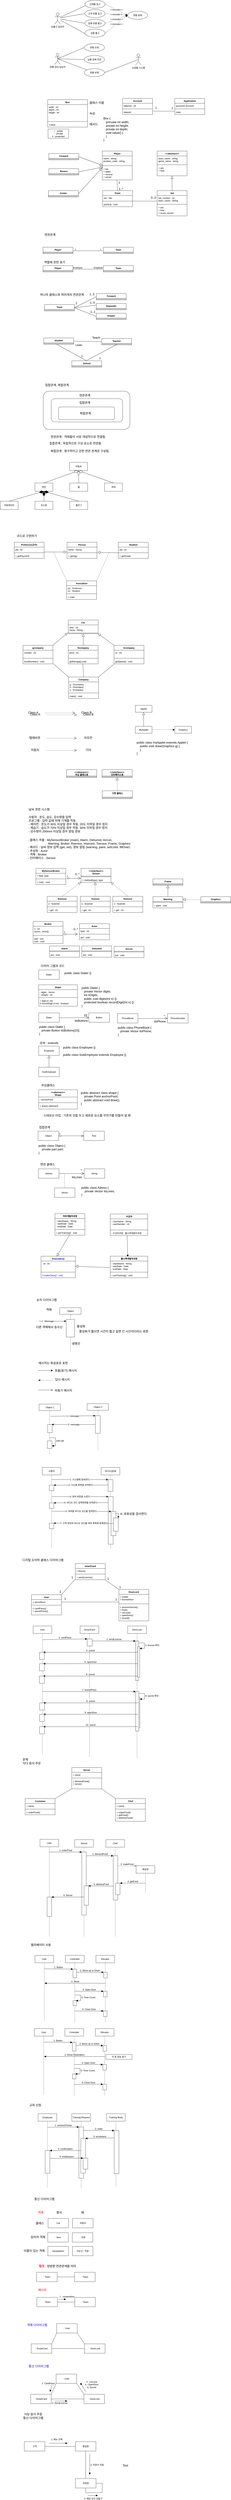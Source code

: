 <mxfile version="24.7.16">
  <diagram name="페이지-1" id="J88NE4E1g0hVICNFYQMo">
    <mxGraphModel dx="2261" dy="1915" grid="1" gridSize="10" guides="1" tooltips="1" connect="1" arrows="1" fold="1" page="1" pageScale="1" pageWidth="827" pageHeight="1169" math="0" shadow="0">
      <root>
        <mxCell id="0" />
        <mxCell id="1" parent="0" />
        <mxCell id="9wGef4Z6DyWgWFNDOqSy-1" value="" style="html=1;whiteSpace=wrap;rotation=90;" vertex="1" parent="1">
          <mxGeometry x="-184" y="8679" width="210.75" height="17.01" as="geometry" />
        </mxCell>
        <mxCell id="9wGef4Z6DyWgWFNDOqSy-2" value="" style="rounded=1;whiteSpace=wrap;html=1;" vertex="1" parent="1">
          <mxGeometry x="-580.5" y="1914" width="463.5" height="204" as="geometry" />
        </mxCell>
        <mxCell id="9wGef4Z6DyWgWFNDOqSy-3" value="입출고 담당자" style="shape=umlActor;verticalLabelPosition=bottom;verticalAlign=top;html=1;outlineConnect=0;" vertex="1" parent="1">
          <mxGeometry x="-519" y="-104" width="30" height="60" as="geometry" />
        </mxCell>
        <mxCell id="9wGef4Z6DyWgWFNDOqSy-4" value="현황 관리 담당자" style="shape=umlActor;verticalLabelPosition=bottom;verticalAlign=top;html=1;outlineConnect=0;" vertex="1" parent="1">
          <mxGeometry x="-519" y="111" width="30" height="60" as="geometry" />
        </mxCell>
        <mxCell id="9wGef4Z6DyWgWFNDOqSy-5" value="쇼핑몰 시스템" style="shape=umlActor;verticalLabelPosition=bottom;verticalAlign=top;html=1;outlineConnect=0;" vertex="1" parent="1">
          <mxGeometry x="-87" y="114.5" width="30" height="60" as="geometry" />
        </mxCell>
        <mxCell id="9wGef4Z6DyWgWFNDOqSy-6" value="&amp;lt;&amp;lt;include&amp;gt;&amp;gt;" style="edgeStyle=none;curved=1;rounded=0;orthogonalLoop=1;jettySize=auto;html=1;exitX=1;exitY=0.5;exitDx=0;exitDy=0;entryX=0;entryY=0.5;entryDx=0;entryDy=0;fontSize=12;startSize=8;endSize=8;dashed=1;" edge="1" parent="1" source="9wGef4Z6DyWgWFNDOqSy-7" target="9wGef4Z6DyWgWFNDOqSy-15">
          <mxGeometry relative="1" as="geometry" />
        </mxCell>
        <mxCell id="9wGef4Z6DyWgWFNDOqSy-7" value="신제품 입고" style="ellipse;whiteSpace=wrap;html=1;" vertex="1" parent="1">
          <mxGeometry x="-358" y="-172" width="108" height="43" as="geometry" />
        </mxCell>
        <mxCell id="9wGef4Z6DyWgWFNDOqSy-8" value="&amp;lt;&amp;lt;include&amp;gt;&amp;gt;" style="edgeStyle=none;curved=1;rounded=0;orthogonalLoop=1;jettySize=auto;html=1;exitX=1;exitY=0.5;exitDx=0;exitDy=0;fontSize=12;startSize=8;endSize=8;entryX=0;entryY=0.5;entryDx=0;entryDy=0;dashed=1;" edge="1" parent="1" source="9wGef4Z6DyWgWFNDOqSy-9" target="9wGef4Z6DyWgWFNDOqSy-15">
          <mxGeometry relative="1" as="geometry">
            <mxPoint x="-221" y="-77" as="targetPoint" />
          </mxGeometry>
        </mxCell>
        <mxCell id="9wGef4Z6DyWgWFNDOqSy-9" value="고객 반품 입고" style="ellipse;whiteSpace=wrap;html=1;" vertex="1" parent="1">
          <mxGeometry x="-358" y="-122" width="108" height="43" as="geometry" />
        </mxCell>
        <mxCell id="9wGef4Z6DyWgWFNDOqSy-10" value="&amp;lt;&amp;lt;include&amp;gt;&amp;gt;" style="edgeStyle=none;curved=1;rounded=0;orthogonalLoop=1;jettySize=auto;html=1;exitX=1;exitY=0.5;exitDx=0;exitDy=0;fontSize=12;startSize=8;endSize=8;entryX=0;entryY=0.5;entryDx=0;entryDy=0;dashed=1;" edge="1" parent="1" source="9wGef4Z6DyWgWFNDOqSy-11" target="9wGef4Z6DyWgWFNDOqSy-15">
          <mxGeometry relative="1" as="geometry">
            <mxPoint x="-183" y="-46" as="targetPoint" />
          </mxGeometry>
        </mxCell>
        <mxCell id="9wGef4Z6DyWgWFNDOqSy-11" value="상품 출고" style="ellipse;whiteSpace=wrap;html=1;" vertex="1" parent="1">
          <mxGeometry x="-358" y="-18" width="108" height="43" as="geometry" />
        </mxCell>
        <mxCell id="9wGef4Z6DyWgWFNDOqSy-12" value="&amp;lt;&amp;lt;include&amp;gt;&amp;gt;" style="edgeStyle=none;curved=1;rounded=0;orthogonalLoop=1;jettySize=auto;html=1;exitX=1;exitY=0.5;exitDx=0;exitDy=0;entryX=0;entryY=0.5;entryDx=0;entryDy=0;fontSize=12;startSize=8;endSize=8;dashed=1;" edge="1" parent="1" source="9wGef4Z6DyWgWFNDOqSy-13" target="9wGef4Z6DyWgWFNDOqSy-15">
          <mxGeometry relative="1" as="geometry" />
        </mxCell>
        <mxCell id="9wGef4Z6DyWgWFNDOqSy-13" value="업체 반품 출고" style="ellipse;whiteSpace=wrap;html=1;" vertex="1" parent="1">
          <mxGeometry x="-358" y="-70" width="108" height="43" as="geometry" />
        </mxCell>
        <mxCell id="9wGef4Z6DyWgWFNDOqSy-14" value="현황 조회" style="ellipse;whiteSpace=wrap;html=1;" vertex="1" parent="1">
          <mxGeometry x="-361" y="59" width="108" height="43" as="geometry" />
        </mxCell>
        <mxCell id="9wGef4Z6DyWgWFNDOqSy-15" value="현황 등록" style="ellipse;whiteSpace=wrap;html=1;" vertex="1" parent="1">
          <mxGeometry x="-130" y="-113" width="108" height="43" as="geometry" />
        </mxCell>
        <mxCell id="9wGef4Z6DyWgWFNDOqSy-16" value="납품 업체 주문" style="ellipse;whiteSpace=wrap;html=1;" vertex="1" parent="1">
          <mxGeometry x="-361" y="123" width="108" height="43" as="geometry" />
        </mxCell>
        <mxCell id="9wGef4Z6DyWgWFNDOqSy-17" value="현황 반영" style="ellipse;whiteSpace=wrap;html=1;" vertex="1" parent="1">
          <mxGeometry x="-361" y="193" width="108" height="43" as="geometry" />
        </mxCell>
        <mxCell id="9wGef4Z6DyWgWFNDOqSy-18" value="" style="endArrow=none;html=1;rounded=0;fontSize=12;startSize=8;endSize=8;curved=1;entryX=0.028;entryY=0.674;entryDx=0;entryDy=0;entryPerimeter=0;" edge="1" parent="1" source="9wGef4Z6DyWgWFNDOqSy-3" target="9wGef4Z6DyWgWFNDOqSy-7">
          <mxGeometry width="50" height="50" relative="1" as="geometry">
            <mxPoint x="-442" y="-113" as="sourcePoint" />
            <mxPoint x="-392" y="-163" as="targetPoint" />
          </mxGeometry>
        </mxCell>
        <mxCell id="9wGef4Z6DyWgWFNDOqSy-19" value="" style="endArrow=none;html=1;rounded=0;fontSize=12;startSize=8;endSize=8;curved=1;entryX=0;entryY=0.5;entryDx=0;entryDy=0;" edge="1" parent="1" target="9wGef4Z6DyWgWFNDOqSy-9">
          <mxGeometry width="50" height="50" relative="1" as="geometry">
            <mxPoint x="-489" y="-78" as="sourcePoint" />
            <mxPoint x="-368" y="81" as="targetPoint" />
          </mxGeometry>
        </mxCell>
        <mxCell id="9wGef4Z6DyWgWFNDOqSy-20" value="" style="endArrow=none;html=1;rounded=0;fontSize=12;startSize=8;endSize=8;curved=1;entryX=0;entryY=0.5;entryDx=0;entryDy=0;" edge="1" parent="1" source="9wGef4Z6DyWgWFNDOqSy-3" target="9wGef4Z6DyWgWFNDOqSy-13">
          <mxGeometry width="50" height="50" relative="1" as="geometry">
            <mxPoint x="-408" y="141" as="sourcePoint" />
            <mxPoint x="-358" y="91" as="targetPoint" />
          </mxGeometry>
        </mxCell>
        <mxCell id="9wGef4Z6DyWgWFNDOqSy-21" value="" style="endArrow=none;html=1;rounded=0;fontSize=12;startSize=8;endSize=8;curved=1;entryX=0;entryY=0.558;entryDx=0;entryDy=0;entryPerimeter=0;" edge="1" parent="1" source="9wGef4Z6DyWgWFNDOqSy-3" target="9wGef4Z6DyWgWFNDOqSy-11">
          <mxGeometry width="50" height="50" relative="1" as="geometry">
            <mxPoint x="-398" y="151" as="sourcePoint" />
            <mxPoint x="-348" y="101" as="targetPoint" />
          </mxGeometry>
        </mxCell>
        <mxCell id="9wGef4Z6DyWgWFNDOqSy-22" value="" style="endArrow=none;html=1;rounded=0;fontSize=12;startSize=8;endSize=8;curved=1;exitX=0.5;exitY=0.5;exitDx=0;exitDy=0;exitPerimeter=0;entryX=0;entryY=0.5;entryDx=0;entryDy=0;" edge="1" parent="1" source="9wGef4Z6DyWgWFNDOqSy-4" target="9wGef4Z6DyWgWFNDOqSy-14">
          <mxGeometry width="50" height="50" relative="1" as="geometry">
            <mxPoint x="-329" y="317" as="sourcePoint" />
            <mxPoint x="-279" y="267" as="targetPoint" />
          </mxGeometry>
        </mxCell>
        <mxCell id="9wGef4Z6DyWgWFNDOqSy-23" value="" style="endArrow=none;html=1;rounded=0;fontSize=12;startSize=8;endSize=8;curved=1;entryX=0;entryY=0.5;entryDx=0;entryDy=0;exitX=0.5;exitY=0.5;exitDx=0;exitDy=0;exitPerimeter=0;" edge="1" parent="1" source="9wGef4Z6DyWgWFNDOqSy-4" target="9wGef4Z6DyWgWFNDOqSy-16">
          <mxGeometry width="50" height="50" relative="1" as="geometry">
            <mxPoint x="-319" y="327" as="sourcePoint" />
            <mxPoint x="-269" y="277" as="targetPoint" />
          </mxGeometry>
        </mxCell>
        <mxCell id="9wGef4Z6DyWgWFNDOqSy-24" value="" style="endArrow=none;html=1;rounded=0;fontSize=12;startSize=8;endSize=8;curved=1;exitX=0.5;exitY=0.5;exitDx=0;exitDy=0;exitPerimeter=0;" edge="1" parent="1" source="9wGef4Z6DyWgWFNDOqSy-4" target="9wGef4Z6DyWgWFNDOqSy-17">
          <mxGeometry width="50" height="50" relative="1" as="geometry">
            <mxPoint x="-309" y="337" as="sourcePoint" />
            <mxPoint x="-259" y="287" as="targetPoint" />
          </mxGeometry>
        </mxCell>
        <mxCell id="9wGef4Z6DyWgWFNDOqSy-25" value="" style="endArrow=none;html=1;rounded=0;fontSize=12;startSize=8;endSize=8;curved=1;exitX=1;exitY=0.5;exitDx=0;exitDy=0;entryX=0.5;entryY=0.5;entryDx=0;entryDy=0;entryPerimeter=0;" edge="1" parent="1" source="9wGef4Z6DyWgWFNDOqSy-17" target="9wGef4Z6DyWgWFNDOqSy-5">
          <mxGeometry width="50" height="50" relative="1" as="geometry">
            <mxPoint x="120" y="116" as="sourcePoint" />
            <mxPoint x="170" y="66" as="targetPoint" />
          </mxGeometry>
        </mxCell>
        <mxCell id="9wGef4Z6DyWgWFNDOqSy-26" value="Box" style="swimlane;fontStyle=1;align=center;verticalAlign=top;childLayout=stackLayout;horizontal=1;startSize=26;horizontalStack=0;resizeParent=1;resizeParentMax=0;resizeLast=0;collapsible=1;marginBottom=0;whiteSpace=wrap;html=1;" vertex="1" parent="1">
          <mxGeometry x="-557" y="359" width="213" height="146" as="geometry" />
        </mxCell>
        <mxCell id="9wGef4Z6DyWgWFNDOqSy-27" value="width : int&lt;div&gt;depth ; int&lt;/div&gt;&lt;div&gt;heigth : int&lt;/div&gt;" style="text;strokeColor=none;fillColor=none;align=left;verticalAlign=top;spacingLeft=4;spacingRight=4;overflow=hidden;rotatable=0;points=[[0,0.5],[1,0.5]];portConstraint=eastwest;whiteSpace=wrap;html=1;" vertex="1" parent="9wGef4Z6DyWgWFNDOqSy-26">
          <mxGeometry y="26" width="213" height="86" as="geometry" />
        </mxCell>
        <mxCell id="9wGef4Z6DyWgWFNDOqSy-28" value="" style="line;strokeWidth=1;fillColor=none;align=left;verticalAlign=middle;spacingTop=-1;spacingLeft=3;spacingRight=3;rotatable=0;labelPosition=right;points=[];portConstraint=eastwest;strokeColor=inherit;" vertex="1" parent="9wGef4Z6DyWgWFNDOqSy-26">
          <mxGeometry y="112" width="213" height="8" as="geometry" />
        </mxCell>
        <mxCell id="9wGef4Z6DyWgWFNDOqSy-29" value="+value" style="text;strokeColor=none;fillColor=none;align=left;verticalAlign=top;spacingLeft=4;spacingRight=4;overflow=hidden;rotatable=0;points=[[0,0.5],[1,0.5]];portConstraint=eastwest;whiteSpace=wrap;html=1;" vertex="1" parent="9wGef4Z6DyWgWFNDOqSy-26">
          <mxGeometry y="120" width="213" height="26" as="geometry" />
        </mxCell>
        <mxCell id="9wGef4Z6DyWgWFNDOqSy-30" value="+ : public&lt;div&gt;- : private&lt;/div&gt;&lt;div&gt;# : protected&lt;/div&gt;" style="html=1;whiteSpace=wrap;" vertex="1" parent="1">
          <mxGeometry x="-555" y="515" width="110" height="50" as="geometry" />
        </mxCell>
        <mxCell id="9wGef4Z6DyWgWFNDOqSy-31" value="Account" style="swimlane;fontStyle=1;align=center;verticalAlign=top;childLayout=stackLayout;horizontal=1;startSize=26;horizontalStack=0;resizeParent=1;resizeParentMax=0;resizeLast=0;collapsible=1;marginBottom=0;whiteSpace=wrap;html=1;" vertex="1" parent="1">
          <mxGeometry x="-156" y="352" width="160" height="86" as="geometry" />
        </mxCell>
        <mxCell id="9wGef4Z6DyWgWFNDOqSy-32" value="balance : int" style="text;strokeColor=none;fillColor=none;align=left;verticalAlign=top;spacingLeft=4;spacingRight=4;overflow=hidden;rotatable=0;points=[[0,0.5],[1,0.5]];portConstraint=eastwest;whiteSpace=wrap;html=1;" vertex="1" parent="9wGef4Z6DyWgWFNDOqSy-31">
          <mxGeometry y="26" width="160" height="26" as="geometry" />
        </mxCell>
        <mxCell id="9wGef4Z6DyWgWFNDOqSy-33" value="" style="line;strokeWidth=1;fillColor=none;align=left;verticalAlign=middle;spacingTop=-1;spacingLeft=3;spacingRight=3;rotatable=0;labelPosition=right;points=[];portConstraint=eastwest;strokeColor=inherit;" vertex="1" parent="9wGef4Z6DyWgWFNDOqSy-31">
          <mxGeometry y="52" width="160" height="8" as="geometry" />
        </mxCell>
        <mxCell id="9wGef4Z6DyWgWFNDOqSy-34" value="deposit" style="text;strokeColor=none;fillColor=none;align=left;verticalAlign=top;spacingLeft=4;spacingRight=4;overflow=hidden;rotatable=0;points=[[0,0.5],[1,0.5]];portConstraint=eastwest;whiteSpace=wrap;html=1;" vertex="1" parent="9wGef4Z6DyWgWFNDOqSy-31">
          <mxGeometry y="60" width="160" height="26" as="geometry" />
        </mxCell>
        <mxCell id="9wGef4Z6DyWgWFNDOqSy-35" value="Application" style="swimlane;fontStyle=1;align=center;verticalAlign=top;childLayout=stackLayout;horizontal=1;startSize=26;horizontalStack=0;resizeParent=1;resizeParentMax=0;resizeLast=0;collapsible=1;marginBottom=0;whiteSpace=wrap;html=1;" vertex="1" parent="1">
          <mxGeometry x="123" y="352" width="160" height="86" as="geometry" />
        </mxCell>
        <mxCell id="9wGef4Z6DyWgWFNDOqSy-36" value="account1:Account" style="text;strokeColor=none;fillColor=none;align=left;verticalAlign=top;spacingLeft=4;spacingRight=4;overflow=hidden;rotatable=0;points=[[0,0.5],[1,0.5]];portConstraint=eastwest;whiteSpace=wrap;html=1;" vertex="1" parent="9wGef4Z6DyWgWFNDOqSy-35">
          <mxGeometry y="26" width="160" height="26" as="geometry" />
        </mxCell>
        <mxCell id="9wGef4Z6DyWgWFNDOqSy-37" value="" style="line;strokeWidth=1;fillColor=none;align=left;verticalAlign=middle;spacingTop=-1;spacingLeft=3;spacingRight=3;rotatable=0;labelPosition=right;points=[];portConstraint=eastwest;strokeColor=inherit;" vertex="1" parent="9wGef4Z6DyWgWFNDOqSy-35">
          <mxGeometry y="52" width="160" height="8" as="geometry" />
        </mxCell>
        <mxCell id="9wGef4Z6DyWgWFNDOqSy-38" value="main" style="text;strokeColor=none;fillColor=none;align=left;verticalAlign=top;spacingLeft=4;spacingRight=4;overflow=hidden;rotatable=0;points=[[0,0.5],[1,0.5]];portConstraint=eastwest;whiteSpace=wrap;html=1;" vertex="1" parent="9wGef4Z6DyWgWFNDOqSy-35">
          <mxGeometry y="60" width="160" height="26" as="geometry" />
        </mxCell>
        <mxCell id="9wGef4Z6DyWgWFNDOqSy-39" value="" style="line;strokeWidth=1;fillColor=none;align=left;verticalAlign=middle;spacingTop=-1;spacingLeft=3;spacingRight=3;rotatable=0;labelPosition=right;points=[];portConstraint=eastwest;strokeColor=inherit;" vertex="1" parent="1">
          <mxGeometry x="6" y="416" width="116" height="8" as="geometry" />
        </mxCell>
        <mxCell id="9wGef4Z6DyWgWFNDOqSy-40" value="1" style="text;html=1;align=center;verticalAlign=middle;resizable=0;points=[];autosize=1;strokeColor=none;fillColor=none;fontSize=16;" vertex="1" parent="1">
          <mxGeometry x="8" y="385" width="27" height="31" as="geometry" />
        </mxCell>
        <mxCell id="9wGef4Z6DyWgWFNDOqSy-41" value="1" style="text;html=1;align=center;verticalAlign=middle;resizable=0;points=[];autosize=1;strokeColor=none;fillColor=none;fontSize=16;" vertex="1" parent="1">
          <mxGeometry x="95" y="387" width="27" height="31" as="geometry" />
        </mxCell>
        <mxCell id="9wGef4Z6DyWgWFNDOqSy-42" value="Forward" style="swimlane;fontStyle=1;align=center;verticalAlign=top;childLayout=stackLayout;horizontal=1;startSize=26;horizontalStack=0;resizeParent=1;resizeParentMax=0;resizeLast=0;collapsible=1;marginBottom=0;whiteSpace=wrap;html=1;" vertex="1" parent="1">
          <mxGeometry x="-551" y="646" width="160" height="34" as="geometry" />
        </mxCell>
        <mxCell id="9wGef4Z6DyWgWFNDOqSy-43" value="" style="line;strokeWidth=1;fillColor=none;align=left;verticalAlign=middle;spacingTop=-1;spacingLeft=3;spacingRight=3;rotatable=0;labelPosition=right;points=[];portConstraint=eastwest;strokeColor=inherit;" vertex="1" parent="9wGef4Z6DyWgWFNDOqSy-42">
          <mxGeometry y="26" width="160" height="8" as="geometry" />
        </mxCell>
        <mxCell id="9wGef4Z6DyWgWFNDOqSy-44" value="Revero" style="swimlane;fontStyle=1;align=center;verticalAlign=top;childLayout=stackLayout;horizontal=1;startSize=26;horizontalStack=0;resizeParent=1;resizeParentMax=0;resizeLast=0;collapsible=1;marginBottom=0;whiteSpace=wrap;html=1;" vertex="1" parent="1">
          <mxGeometry x="-551" y="727" width="160" height="34" as="geometry" />
        </mxCell>
        <mxCell id="9wGef4Z6DyWgWFNDOqSy-45" value="" style="line;strokeWidth=1;fillColor=none;align=left;verticalAlign=middle;spacingTop=-1;spacingLeft=3;spacingRight=3;rotatable=0;labelPosition=right;points=[];portConstraint=eastwest;strokeColor=inherit;" vertex="1" parent="9wGef4Z6DyWgWFNDOqSy-44">
          <mxGeometry y="26" width="160" height="8" as="geometry" />
        </mxCell>
        <mxCell id="9wGef4Z6DyWgWFNDOqSy-46" value="Center" style="swimlane;fontStyle=1;align=center;verticalAlign=top;childLayout=stackLayout;horizontal=1;startSize=26;horizontalStack=0;resizeParent=1;resizeParentMax=0;resizeLast=0;collapsible=1;marginBottom=0;whiteSpace=wrap;html=1;" vertex="1" parent="1">
          <mxGeometry x="-553" y="844" width="160" height="34" as="geometry" />
        </mxCell>
        <mxCell id="9wGef4Z6DyWgWFNDOqSy-47" value="" style="line;strokeWidth=1;fillColor=none;align=left;verticalAlign=middle;spacingTop=-1;spacingLeft=3;spacingRight=3;rotatable=0;labelPosition=right;points=[];portConstraint=eastwest;strokeColor=inherit;" vertex="1" parent="9wGef4Z6DyWgWFNDOqSy-46">
          <mxGeometry y="26" width="160" height="8" as="geometry" />
        </mxCell>
        <mxCell id="9wGef4Z6DyWgWFNDOqSy-48" value="Player" style="swimlane;fontStyle=1;align=center;verticalAlign=top;childLayout=stackLayout;horizontal=1;startSize=26;horizontalStack=0;resizeParent=1;resizeParentMax=0;resizeLast=0;collapsible=1;marginBottom=0;whiteSpace=wrap;html=1;" vertex="1" parent="1">
          <mxGeometry x="-265" y="633" width="160" height="154" as="geometry" />
        </mxCell>
        <mxCell id="9wGef4Z6DyWgWFNDOqSy-49" value="name : string&lt;div&gt;position_code ; string&lt;/div&gt;" style="text;strokeColor=none;fillColor=none;align=left;verticalAlign=top;spacingLeft=4;spacingRight=4;overflow=hidden;rotatable=0;points=[[0,0.5],[1,0.5]];portConstraint=eastwest;whiteSpace=wrap;html=1;" vertex="1" parent="9wGef4Z6DyWgWFNDOqSy-48">
          <mxGeometry y="26" width="160" height="48" as="geometry" />
        </mxCell>
        <mxCell id="9wGef4Z6DyWgWFNDOqSy-50" value="" style="line;strokeWidth=1;fillColor=none;align=left;verticalAlign=middle;spacingTop=-1;spacingLeft=3;spacingRight=3;rotatable=0;labelPosition=right;points=[];portConstraint=eastwest;strokeColor=inherit;" vertex="1" parent="9wGef4Z6DyWgWFNDOqSy-48">
          <mxGeometry y="74" width="160" height="8" as="geometry" />
        </mxCell>
        <mxCell id="9wGef4Z6DyWgWFNDOqSy-51" value="+ tos&lt;div&gt;+ spike&lt;/div&gt;&lt;div&gt;+ receive&lt;/div&gt;&lt;div&gt;+ server&lt;/div&gt;" style="text;strokeColor=none;fillColor=none;align=left;verticalAlign=top;spacingLeft=4;spacingRight=4;overflow=hidden;rotatable=0;points=[[0,0.5],[1,0.5]];portConstraint=eastwest;whiteSpace=wrap;html=1;" vertex="1" parent="9wGef4Z6DyWgWFNDOqSy-48">
          <mxGeometry y="82" width="160" height="72" as="geometry" />
        </mxCell>
        <mxCell id="9wGef4Z6DyWgWFNDOqSy-52" value="Point" style="swimlane;fontStyle=1;align=center;verticalAlign=top;childLayout=stackLayout;horizontal=1;startSize=26;horizontalStack=0;resizeParent=1;resizeParentMax=0;resizeLast=0;collapsible=1;marginBottom=0;whiteSpace=wrap;html=1;" vertex="1" parent="1">
          <mxGeometry x="-263" y="844" width="160" height="86" as="geometry" />
        </mxCell>
        <mxCell id="9wGef4Z6DyWgWFNDOqSy-53" value="set : Set" style="text;strokeColor=none;fillColor=none;align=left;verticalAlign=top;spacingLeft=4;spacingRight=4;overflow=hidden;rotatable=0;points=[[0,0.5],[1,0.5]];portConstraint=eastwest;whiteSpace=wrap;html=1;" vertex="1" parent="9wGef4Z6DyWgWFNDOqSy-52">
          <mxGeometry y="26" width="160" height="26" as="geometry" />
        </mxCell>
        <mxCell id="9wGef4Z6DyWgWFNDOqSy-54" value="" style="line;strokeWidth=1;fillColor=none;align=left;verticalAlign=middle;spacingTop=-1;spacingLeft=3;spacingRight=3;rotatable=0;labelPosition=right;points=[];portConstraint=eastwest;strokeColor=inherit;" vertex="1" parent="9wGef4Z6DyWgWFNDOqSy-52">
          <mxGeometry y="52" width="160" height="8" as="geometry" />
        </mxCell>
        <mxCell id="9wGef4Z6DyWgWFNDOqSy-55" value="pointUp ; void" style="text;strokeColor=none;fillColor=none;align=left;verticalAlign=top;spacingLeft=4;spacingRight=4;overflow=hidden;rotatable=0;points=[[0,0.5],[1,0.5]];portConstraint=eastwest;whiteSpace=wrap;html=1;" vertex="1" parent="9wGef4Z6DyWgWFNDOqSy-52">
          <mxGeometry y="60" width="160" height="26" as="geometry" />
        </mxCell>
        <mxCell id="9wGef4Z6DyWgWFNDOqSy-56" value="Set" style="swimlane;fontStyle=1;align=center;verticalAlign=top;childLayout=stackLayout;horizontal=1;startSize=26;horizontalStack=0;resizeParent=1;resizeParentMax=0;resizeLast=0;collapsible=1;marginBottom=0;whiteSpace=wrap;html=1;" vertex="1" parent="1">
          <mxGeometry x="28.5" y="844" width="160" height="135" as="geometry" />
        </mxCell>
        <mxCell id="9wGef4Z6DyWgWFNDOqSy-57" value="set_number : int&lt;div&gt;team_name : String&lt;/div&gt;" style="text;strokeColor=none;fillColor=none;align=left;verticalAlign=top;spacingLeft=4;spacingRight=4;overflow=hidden;rotatable=0;points=[[0,0.5],[1,0.5]];portConstraint=eastwest;whiteSpace=wrap;html=1;" vertex="1" parent="9wGef4Z6DyWgWFNDOqSy-56">
          <mxGeometry y="26" width="160" height="43" as="geometry" />
        </mxCell>
        <mxCell id="9wGef4Z6DyWgWFNDOqSy-58" value="" style="line;strokeWidth=1;fillColor=none;align=left;verticalAlign=middle;spacingTop=-1;spacingLeft=3;spacingRight=3;rotatable=0;labelPosition=right;points=[];portConstraint=eastwest;strokeColor=inherit;" vertex="1" parent="9wGef4Z6DyWgWFNDOqSy-56">
          <mxGeometry y="69" width="160" height="8" as="geometry" />
        </mxCell>
        <mxCell id="9wGef4Z6DyWgWFNDOqSy-59" value="+ win&lt;div&gt;+ lose&lt;/div&gt;&lt;div&gt;+ score_record&lt;/div&gt;" style="text;strokeColor=none;fillColor=none;align=left;verticalAlign=top;spacingLeft=4;spacingRight=4;overflow=hidden;rotatable=0;points=[[0,0.5],[1,0.5]];portConstraint=eastwest;whiteSpace=wrap;html=1;" vertex="1" parent="9wGef4Z6DyWgWFNDOqSy-56">
          <mxGeometry y="77" width="160" height="58" as="geometry" />
        </mxCell>
        <mxCell id="9wGef4Z6DyWgWFNDOqSy-60" value="&amp;lt;&amp;lt;abstract&amp;gt;&amp;gt;" style="swimlane;fontStyle=1;align=center;verticalAlign=top;childLayout=stackLayout;horizontal=1;startSize=26;horizontalStack=0;resizeParent=1;resizeParentMax=0;resizeLast=0;collapsible=1;marginBottom=0;whiteSpace=wrap;html=1;" vertex="1" parent="1">
          <mxGeometry x="28.5" y="633" width="160" height="132" as="geometry" />
        </mxCell>
        <mxCell id="9wGef4Z6DyWgWFNDOqSy-61" value="team_name ; string&lt;div&gt;game_name : string&lt;/div&gt;" style="text;strokeColor=none;fillColor=none;align=left;verticalAlign=top;spacingLeft=4;spacingRight=4;overflow=hidden;rotatable=0;points=[[0,0.5],[1,0.5]];portConstraint=eastwest;whiteSpace=wrap;html=1;" vertex="1" parent="9wGef4Z6DyWgWFNDOqSy-60">
          <mxGeometry y="26" width="160" height="43" as="geometry" />
        </mxCell>
        <mxCell id="9wGef4Z6DyWgWFNDOqSy-62" value="" style="line;strokeWidth=1;fillColor=none;align=left;verticalAlign=middle;spacingTop=-1;spacingLeft=3;spacingRight=3;rotatable=0;labelPosition=right;points=[];portConstraint=eastwest;strokeColor=inherit;" vertex="1" parent="9wGef4Z6DyWgWFNDOqSy-60">
          <mxGeometry y="69" width="160" height="8" as="geometry" />
        </mxCell>
        <mxCell id="9wGef4Z6DyWgWFNDOqSy-63" value="+ win&lt;div&gt;+ lose&lt;/div&gt;" style="text;strokeColor=none;fillColor=none;align=left;verticalAlign=top;spacingLeft=4;spacingRight=4;overflow=hidden;rotatable=0;points=[[0,0.5],[1,0.5]];portConstraint=eastwest;whiteSpace=wrap;html=1;" vertex="1" parent="9wGef4Z6DyWgWFNDOqSy-60">
          <mxGeometry y="77" width="160" height="55" as="geometry" />
        </mxCell>
        <mxCell id="9wGef4Z6DyWgWFNDOqSy-64" value="" style="endArrow=block;endFill=0;endSize=12;html=1;rounded=0;fontSize=12;curved=1;exitX=1;exitY=0.5;exitDx=0;exitDy=0;entryX=0.013;entryY=0.375;entryDx=0;entryDy=0;entryPerimeter=0;" edge="1" parent="1" source="9wGef4Z6DyWgWFNDOqSy-42" target="9wGef4Z6DyWgWFNDOqSy-50">
          <mxGeometry width="160" relative="1" as="geometry">
            <mxPoint x="-465" y="974" as="sourcePoint" />
            <mxPoint x="-305" y="974" as="targetPoint" />
          </mxGeometry>
        </mxCell>
        <mxCell id="9wGef4Z6DyWgWFNDOqSy-65" value="" style="endArrow=block;endFill=0;endSize=12;html=1;rounded=0;fontSize=12;curved=1;exitX=1;exitY=0.5;exitDx=0;exitDy=0;entryX=0.019;entryY=0.042;entryDx=0;entryDy=0;entryPerimeter=0;" edge="1" parent="1" source="9wGef4Z6DyWgWFNDOqSy-44" target="9wGef4Z6DyWgWFNDOqSy-51">
          <mxGeometry width="160" relative="1" as="geometry">
            <mxPoint x="-381" y="673" as="sourcePoint" />
            <mxPoint x="-272" y="716" as="targetPoint" />
          </mxGeometry>
        </mxCell>
        <mxCell id="9wGef4Z6DyWgWFNDOqSy-66" value="" style="endArrow=block;endFill=0;endSize=12;html=1;rounded=0;fontSize=12;curved=1;exitX=1;exitY=0.5;exitDx=0;exitDy=0;entryX=-0.012;entryY=0.111;entryDx=0;entryDy=0;entryPerimeter=0;" edge="1" parent="1" source="9wGef4Z6DyWgWFNDOqSy-46" target="9wGef4Z6DyWgWFNDOqSy-51">
          <mxGeometry width="160" relative="1" as="geometry">
            <mxPoint x="-371" y="683" as="sourcePoint" />
            <mxPoint x="-243" y="730" as="targetPoint" />
          </mxGeometry>
        </mxCell>
        <mxCell id="9wGef4Z6DyWgWFNDOqSy-67" value="" style="endArrow=block;endFill=0;endSize=12;html=1;rounded=0;fontSize=12;curved=1;exitX=0.5;exitY=0;exitDx=0;exitDy=0;entryX=0.497;entryY=1.018;entryDx=0;entryDy=0;entryPerimeter=0;" edge="1" parent="1" source="9wGef4Z6DyWgWFNDOqSy-56" target="9wGef4Z6DyWgWFNDOqSy-63">
          <mxGeometry width="160" relative="1" as="geometry">
            <mxPoint x="-383" y="871" as="sourcePoint" />
            <mxPoint x="-257" y="733" as="targetPoint" />
          </mxGeometry>
        </mxCell>
        <mxCell id="9wGef4Z6DyWgWFNDOqSy-68" value="" style="line;strokeWidth=1;fillColor=none;align=left;verticalAlign=middle;spacingTop=-1;spacingLeft=3;spacingRight=3;rotatable=0;labelPosition=right;points=[];portConstraint=eastwest;strokeColor=inherit;" vertex="1" parent="1">
          <mxGeometry x="-105" y="896" width="135" height="8" as="geometry" />
        </mxCell>
        <mxCell id="9wGef4Z6DyWgWFNDOqSy-69" value="" style="endArrow=none;html=1;rounded=0;fontSize=12;startSize=8;endSize=8;curved=1;entryX=0.488;entryY=1;entryDx=0;entryDy=0;entryPerimeter=0;exitX=0.5;exitY=0;exitDx=0;exitDy=0;" edge="1" parent="1" source="9wGef4Z6DyWgWFNDOqSy-52" target="9wGef4Z6DyWgWFNDOqSy-51">
          <mxGeometry width="50" height="50" relative="1" as="geometry">
            <mxPoint x="-176" y="824" as="sourcePoint" />
            <mxPoint x="-126" y="774" as="targetPoint" />
          </mxGeometry>
        </mxCell>
        <mxCell id="9wGef4Z6DyWgWFNDOqSy-70" value="1" style="text;html=1;align=center;verticalAlign=middle;resizable=0;points=[];autosize=1;strokeColor=none;fillColor=none;fontSize=16;" vertex="1" parent="1">
          <mxGeometry x="-189" y="784" width="27" height="31" as="geometry" />
        </mxCell>
        <mxCell id="9wGef4Z6DyWgWFNDOqSy-71" value="1..*" style="text;html=1;align=center;verticalAlign=middle;resizable=0;points=[];autosize=1;strokeColor=none;fillColor=none;fontSize=16;" vertex="1" parent="1">
          <mxGeometry x="-186" y="818" width="42" height="31" as="geometry" />
        </mxCell>
        <mxCell id="9wGef4Z6DyWgWFNDOqSy-72" value="0..3" style="text;html=1;align=center;verticalAlign=middle;resizable=0;points=[];autosize=1;strokeColor=none;fillColor=none;fontSize=16;" vertex="1" parent="1">
          <mxGeometry x="-15" y="865" width="45" height="31" as="geometry" />
        </mxCell>
        <mxCell id="9wGef4Z6DyWgWFNDOqSy-73" value="클래스 이름" style="text;html=1;align=center;verticalAlign=middle;resizable=0;points=[];autosize=1;strokeColor=none;fillColor=none;fontSize=16;" vertex="1" parent="1">
          <mxGeometry x="-346" y="359" width="102" height="31" as="geometry" />
        </mxCell>
        <mxCell id="9wGef4Z6DyWgWFNDOqSy-74" value="속성" style="text;html=1;align=center;verticalAlign=middle;resizable=0;points=[];autosize=1;strokeColor=none;fillColor=none;fontSize=16;" vertex="1" parent="1">
          <mxGeometry x="-344" y="416.5" width="50" height="31" as="geometry" />
        </mxCell>
        <mxCell id="9wGef4Z6DyWgWFNDOqSy-75" value="메서드" style="text;html=1;align=center;verticalAlign=middle;resizable=0;points=[];autosize=1;strokeColor=none;fillColor=none;fontSize=16;" vertex="1" parent="1">
          <mxGeometry x="-344" y="474" width="66" height="31" as="geometry" />
        </mxCell>
        <mxCell id="9wGef4Z6DyWgWFNDOqSy-76" value="Box {&lt;div&gt;&amp;nbsp; &amp;nbsp;prinvate int width;&lt;/div&gt;&lt;div&gt;&amp;nbsp; &amp;nbsp;private int height;&lt;/div&gt;&lt;div&gt;&amp;nbsp; &amp;nbsp;private int depth;&lt;/div&gt;&lt;div&gt;&amp;nbsp; &amp;nbsp;void value() {&lt;/div&gt;&lt;div&gt;&amp;nbsp; &amp;nbsp;}&lt;/div&gt;&lt;div&gt;}&lt;/div&gt;" style="text;html=1;align=left;verticalAlign=middle;resizable=0;points=[];autosize=1;strokeColor=none;fillColor=none;fontSize=16;" vertex="1" parent="1">
          <mxGeometry x="-261" y="443" width="156" height="146" as="geometry" />
        </mxCell>
        <mxCell id="9wGef4Z6DyWgWFNDOqSy-77" value="Player" style="swimlane;fontStyle=1;align=center;verticalAlign=top;childLayout=stackLayout;horizontal=1;startSize=26;horizontalStack=0;resizeParent=1;resizeParentMax=0;resizeLast=0;collapsible=1;marginBottom=0;whiteSpace=wrap;html=1;" vertex="1" parent="1">
          <mxGeometry x="-582" y="1146" width="160" height="34" as="geometry" />
        </mxCell>
        <mxCell id="9wGef4Z6DyWgWFNDOqSy-78" value="" style="line;strokeWidth=1;fillColor=none;align=left;verticalAlign=middle;spacingTop=-1;spacingLeft=3;spacingRight=3;rotatable=0;labelPosition=right;points=[];portConstraint=eastwest;strokeColor=inherit;" vertex="1" parent="9wGef4Z6DyWgWFNDOqSy-77">
          <mxGeometry y="26" width="160" height="8" as="geometry" />
        </mxCell>
        <mxCell id="9wGef4Z6DyWgWFNDOqSy-79" value="Team" style="swimlane;fontStyle=1;align=center;verticalAlign=top;childLayout=stackLayout;horizontal=1;startSize=26;horizontalStack=0;resizeParent=1;resizeParentMax=0;resizeLast=0;collapsible=1;marginBottom=0;whiteSpace=wrap;html=1;" vertex="1" parent="1">
          <mxGeometry x="-259" y="1146" width="160" height="34" as="geometry" />
        </mxCell>
        <mxCell id="9wGef4Z6DyWgWFNDOqSy-80" value="" style="line;strokeWidth=1;fillColor=none;align=left;verticalAlign=middle;spacingTop=-1;spacingLeft=3;spacingRight=3;rotatable=0;labelPosition=right;points=[];portConstraint=eastwest;strokeColor=inherit;" vertex="1" parent="9wGef4Z6DyWgWFNDOqSy-79">
          <mxGeometry y="26" width="160" height="8" as="geometry" />
        </mxCell>
        <mxCell id="9wGef4Z6DyWgWFNDOqSy-81" value="연관관계" style="text;html=1;align=center;verticalAlign=middle;resizable=0;points=[];autosize=1;strokeColor=none;fillColor=none;fontSize=16;" vertex="1" parent="1">
          <mxGeometry x="-586" y="1063" width="82" height="31" as="geometry" />
        </mxCell>
        <mxCell id="9wGef4Z6DyWgWFNDOqSy-82" value="" style="endArrow=none;html=1;edgeStyle=orthogonalEdgeStyle;rounded=0;fontSize=12;startSize=8;endSize=8;curved=1;" edge="1" parent="1">
          <mxGeometry relative="1" as="geometry">
            <mxPoint x="-422" y="1165" as="sourcePoint" />
            <mxPoint x="-262" y="1165" as="targetPoint" />
          </mxGeometry>
        </mxCell>
        <mxCell id="9wGef4Z6DyWgWFNDOqSy-83" value="&amp;nbsp; &amp;nbsp;1" style="edgeLabel;resizable=0;html=1;align=left;verticalAlign=bottom;" connectable="0" vertex="1" parent="9wGef4Z6DyWgWFNDOqSy-82">
          <mxGeometry x="-1" relative="1" as="geometry" />
        </mxCell>
        <mxCell id="9wGef4Z6DyWgWFNDOqSy-84" value="1&amp;nbsp; &amp;nbsp;" style="edgeLabel;resizable=0;html=1;align=right;verticalAlign=bottom;" connectable="0" vertex="1" parent="9wGef4Z6DyWgWFNDOqSy-82">
          <mxGeometry x="1" relative="1" as="geometry" />
        </mxCell>
        <mxCell id="9wGef4Z6DyWgWFNDOqSy-85" value="Player" style="swimlane;fontStyle=1;align=center;verticalAlign=top;childLayout=stackLayout;horizontal=1;startSize=26;horizontalStack=0;resizeParent=1;resizeParentMax=0;resizeLast=0;collapsible=1;marginBottom=0;whiteSpace=wrap;html=1;" vertex="1" parent="1">
          <mxGeometry x="-582" y="1244" width="160" height="34" as="geometry" />
        </mxCell>
        <mxCell id="9wGef4Z6DyWgWFNDOqSy-86" value="" style="line;strokeWidth=1;fillColor=none;align=left;verticalAlign=middle;spacingTop=-1;spacingLeft=3;spacingRight=3;rotatable=0;labelPosition=right;points=[];portConstraint=eastwest;strokeColor=inherit;" vertex="1" parent="9wGef4Z6DyWgWFNDOqSy-85">
          <mxGeometry y="26" width="160" height="8" as="geometry" />
        </mxCell>
        <mxCell id="9wGef4Z6DyWgWFNDOqSy-87" value="Team" style="swimlane;fontStyle=1;align=center;verticalAlign=top;childLayout=stackLayout;horizontal=1;startSize=26;horizontalStack=0;resizeParent=1;resizeParentMax=0;resizeLast=0;collapsible=1;marginBottom=0;whiteSpace=wrap;html=1;" vertex="1" parent="1">
          <mxGeometry x="-259" y="1244" width="160" height="34" as="geometry" />
        </mxCell>
        <mxCell id="9wGef4Z6DyWgWFNDOqSy-88" value="" style="line;strokeWidth=1;fillColor=none;align=left;verticalAlign=middle;spacingTop=-1;spacingLeft=3;spacingRight=3;rotatable=0;labelPosition=right;points=[];portConstraint=eastwest;strokeColor=inherit;" vertex="1" parent="9wGef4Z6DyWgWFNDOqSy-87">
          <mxGeometry y="26" width="160" height="8" as="geometry" />
        </mxCell>
        <mxCell id="9wGef4Z6DyWgWFNDOqSy-89" value="" style="endArrow=none;html=1;edgeStyle=orthogonalEdgeStyle;rounded=0;fontSize=12;startSize=8;endSize=8;curved=1;" edge="1" parent="1">
          <mxGeometry relative="1" as="geometry">
            <mxPoint x="-422" y="1263" as="sourcePoint" />
            <mxPoint x="-262" y="1263" as="targetPoint" />
          </mxGeometry>
        </mxCell>
        <mxCell id="9wGef4Z6DyWgWFNDOqSy-90" value="Employee" style="edgeLabel;resizable=0;html=1;align=left;verticalAlign=bottom;" connectable="0" vertex="1" parent="9wGef4Z6DyWgWFNDOqSy-89">
          <mxGeometry x="-1" relative="1" as="geometry" />
        </mxCell>
        <mxCell id="9wGef4Z6DyWgWFNDOqSy-91" value="&lt;span style=&quot;text-align: left;&quot;&gt;Employee&lt;/span&gt;" style="edgeLabel;resizable=0;html=1;align=right;verticalAlign=bottom;" connectable="0" vertex="1" parent="9wGef4Z6DyWgWFNDOqSy-89">
          <mxGeometry x="1" relative="1" as="geometry" />
        </mxCell>
        <mxCell id="9wGef4Z6DyWgWFNDOqSy-92" value="역할에 관한 표기" style="text;html=1;align=center;verticalAlign=middle;resizable=0;points=[];autosize=1;strokeColor=none;fillColor=none;fontSize=16;" vertex="1" parent="1">
          <mxGeometry x="-590" y="1210" width="139" height="31" as="geometry" />
        </mxCell>
        <mxCell id="9wGef4Z6DyWgWFNDOqSy-93" value="Team" style="swimlane;fontStyle=1;align=center;verticalAlign=top;childLayout=stackLayout;horizontal=1;startSize=26;horizontalStack=0;resizeParent=1;resizeParentMax=0;resizeLast=0;collapsible=1;marginBottom=0;whiteSpace=wrap;html=1;" vertex="1" parent="1">
          <mxGeometry x="-574" y="1452" width="160" height="34" as="geometry" />
        </mxCell>
        <mxCell id="9wGef4Z6DyWgWFNDOqSy-94" value="" style="line;strokeWidth=1;fillColor=none;align=left;verticalAlign=middle;spacingTop=-1;spacingLeft=3;spacingRight=3;rotatable=0;labelPosition=right;points=[];portConstraint=eastwest;strokeColor=inherit;" vertex="1" parent="9wGef4Z6DyWgWFNDOqSy-93">
          <mxGeometry y="26" width="160" height="8" as="geometry" />
        </mxCell>
        <mxCell id="9wGef4Z6DyWgWFNDOqSy-95" value="Keeper" style="swimlane;fontStyle=1;align=center;verticalAlign=top;childLayout=stackLayout;horizontal=1;startSize=26;horizontalStack=0;resizeParent=1;resizeParentMax=0;resizeLast=0;collapsible=1;marginBottom=0;whiteSpace=wrap;html=1;" vertex="1" parent="1">
          <mxGeometry x="-297" y="1498" width="160" height="34" as="geometry" />
        </mxCell>
        <mxCell id="9wGef4Z6DyWgWFNDOqSy-96" value="" style="line;strokeWidth=1;fillColor=none;align=left;verticalAlign=middle;spacingTop=-1;spacingLeft=3;spacingRight=3;rotatable=0;labelPosition=right;points=[];portConstraint=eastwest;strokeColor=inherit;" vertex="1" parent="9wGef4Z6DyWgWFNDOqSy-95">
          <mxGeometry y="26" width="160" height="8" as="geometry" />
        </mxCell>
        <mxCell id="9wGef4Z6DyWgWFNDOqSy-97" value="Depender" style="swimlane;fontStyle=1;align=center;verticalAlign=top;childLayout=stackLayout;horizontal=1;startSize=26;horizontalStack=0;resizeParent=1;resizeParentMax=0;resizeLast=0;collapsible=1;marginBottom=0;whiteSpace=wrap;html=1;" vertex="1" parent="1">
          <mxGeometry x="-297" y="1446" width="160" height="34" as="geometry" />
        </mxCell>
        <mxCell id="9wGef4Z6DyWgWFNDOqSy-98" value="" style="line;strokeWidth=1;fillColor=none;align=left;verticalAlign=middle;spacingTop=-1;spacingLeft=3;spacingRight=3;rotatable=0;labelPosition=right;points=[];portConstraint=eastwest;strokeColor=inherit;" vertex="1" parent="9wGef4Z6DyWgWFNDOqSy-97">
          <mxGeometry y="26" width="160" height="8" as="geometry" />
        </mxCell>
        <mxCell id="9wGef4Z6DyWgWFNDOqSy-99" value="Forward" style="swimlane;fontStyle=1;align=center;verticalAlign=top;childLayout=stackLayout;horizontal=1;startSize=26;horizontalStack=0;resizeParent=1;resizeParentMax=0;resizeLast=0;collapsible=1;marginBottom=0;whiteSpace=wrap;html=1;" vertex="1" parent="1">
          <mxGeometry x="-297" y="1393" width="160" height="34" as="geometry" />
        </mxCell>
        <mxCell id="9wGef4Z6DyWgWFNDOqSy-100" value="" style="line;strokeWidth=1;fillColor=none;align=left;verticalAlign=middle;spacingTop=-1;spacingLeft=3;spacingRight=3;rotatable=0;labelPosition=right;points=[];portConstraint=eastwest;strokeColor=inherit;" vertex="1" parent="9wGef4Z6DyWgWFNDOqSy-99">
          <mxGeometry y="26" width="160" height="8" as="geometry" />
        </mxCell>
        <mxCell id="9wGef4Z6DyWgWFNDOqSy-101" value="" style="endArrow=none;html=1;rounded=0;fontSize=12;startSize=8;endSize=8;curved=1;exitX=1;exitY=0.5;exitDx=0;exitDy=0;entryX=0;entryY=0.5;entryDx=0;entryDy=0;" edge="1" parent="1" source="9wGef4Z6DyWgWFNDOqSy-93" target="9wGef4Z6DyWgWFNDOqSy-99">
          <mxGeometry width="50" height="50" relative="1" as="geometry">
            <mxPoint x="-391" y="1452" as="sourcePoint" />
            <mxPoint x="-341" y="1402" as="targetPoint" />
          </mxGeometry>
        </mxCell>
        <mxCell id="9wGef4Z6DyWgWFNDOqSy-102" value="" style="endArrow=none;html=1;rounded=0;fontSize=12;startSize=8;endSize=8;curved=1;exitX=1;exitY=0.5;exitDx=0;exitDy=0;entryX=0;entryY=0.25;entryDx=0;entryDy=0;" edge="1" parent="1" source="9wGef4Z6DyWgWFNDOqSy-93" target="9wGef4Z6DyWgWFNDOqSy-97">
          <mxGeometry width="50" height="50" relative="1" as="geometry">
            <mxPoint x="-404" y="1479" as="sourcePoint" />
            <mxPoint x="-287" y="1420" as="targetPoint" />
          </mxGeometry>
        </mxCell>
        <mxCell id="9wGef4Z6DyWgWFNDOqSy-103" value="" style="endArrow=none;html=1;rounded=0;fontSize=12;startSize=8;endSize=8;curved=1;exitX=1;exitY=0.5;exitDx=0;exitDy=0;entryX=0;entryY=0.5;entryDx=0;entryDy=0;" edge="1" parent="1" source="9wGef4Z6DyWgWFNDOqSy-93" target="9wGef4Z6DyWgWFNDOqSy-95">
          <mxGeometry width="50" height="50" relative="1" as="geometry">
            <mxPoint x="-394" y="1489" as="sourcePoint" />
            <mxPoint x="-277" y="1430" as="targetPoint" />
          </mxGeometry>
        </mxCell>
        <mxCell id="9wGef4Z6DyWgWFNDOqSy-104" value="1" style="text;html=1;align=center;verticalAlign=middle;resizable=0;points=[];autosize=1;strokeColor=none;fillColor=none;fontSize=16;" vertex="1" parent="1">
          <mxGeometry x="-418" y="1427" width="27" height="31" as="geometry" />
        </mxCell>
        <mxCell id="9wGef4Z6DyWgWFNDOqSy-105" value="1..3" style="text;html=1;align=center;verticalAlign=middle;resizable=0;points=[];autosize=1;strokeColor=none;fillColor=none;fontSize=16;" vertex="1" parent="1">
          <mxGeometry x="-343.5" y="1380.5" width="45" height="31" as="geometry" />
        </mxCell>
        <mxCell id="9wGef4Z6DyWgWFNDOqSy-106" value="하나의 클래스와 여러개의 연관관계" style="text;html=1;align=center;verticalAlign=middle;resizable=0;points=[];autosize=1;strokeColor=none;fillColor=none;fontSize=16;" vertex="1" parent="1">
          <mxGeometry x="-617" y="1383" width="271" height="31" as="geometry" />
        </mxCell>
        <mxCell id="9wGef4Z6DyWgWFNDOqSy-107" value="1..5" style="text;html=1;align=center;verticalAlign=middle;resizable=0;points=[];autosize=1;strokeColor=none;fillColor=none;fontSize=16;" vertex="1" parent="1">
          <mxGeometry x="-340.5" y="1425.5" width="45" height="31" as="geometry" />
        </mxCell>
        <mxCell id="9wGef4Z6DyWgWFNDOqSy-108" value="1..1" style="text;html=1;align=center;verticalAlign=middle;resizable=0;points=[];autosize=1;strokeColor=none;fillColor=none;fontSize=16;" vertex="1" parent="1">
          <mxGeometry x="-338.5" y="1474.5" width="45" height="31" as="geometry" />
        </mxCell>
        <mxCell id="9wGef4Z6DyWgWFNDOqSy-109" value="Teacher" style="swimlane;fontStyle=1;align=center;verticalAlign=top;childLayout=stackLayout;horizontal=1;startSize=26;horizontalStack=0;resizeParent=1;resizeParentMax=0;resizeLast=0;collapsible=1;marginBottom=0;whiteSpace=wrap;html=1;" vertex="1" parent="1">
          <mxGeometry x="-268" y="1633" width="160" height="34" as="geometry" />
        </mxCell>
        <mxCell id="9wGef4Z6DyWgWFNDOqSy-110" value="" style="line;strokeWidth=1;fillColor=none;align=left;verticalAlign=middle;spacingTop=-1;spacingLeft=3;spacingRight=3;rotatable=0;labelPosition=right;points=[];portConstraint=eastwest;strokeColor=inherit;" vertex="1" parent="9wGef4Z6DyWgWFNDOqSy-109">
          <mxGeometry y="26" width="160" height="8" as="geometry" />
        </mxCell>
        <mxCell id="9wGef4Z6DyWgWFNDOqSy-111" value="Student" style="swimlane;fontStyle=1;align=center;verticalAlign=top;childLayout=stackLayout;horizontal=1;startSize=26;horizontalStack=0;resizeParent=1;resizeParentMax=0;resizeLast=0;collapsible=1;marginBottom=0;whiteSpace=wrap;html=1;" vertex="1" parent="1">
          <mxGeometry x="-578" y="1630" width="160" height="34" as="geometry" />
        </mxCell>
        <mxCell id="9wGef4Z6DyWgWFNDOqSy-112" value="" style="line;strokeWidth=1;fillColor=none;align=left;verticalAlign=middle;spacingTop=-1;spacingLeft=3;spacingRight=3;rotatable=0;labelPosition=right;points=[];portConstraint=eastwest;strokeColor=inherit;" vertex="1" parent="9wGef4Z6DyWgWFNDOqSy-111">
          <mxGeometry y="26" width="160" height="8" as="geometry" />
        </mxCell>
        <mxCell id="9wGef4Z6DyWgWFNDOqSy-113" value="School" style="swimlane;fontStyle=1;align=center;verticalAlign=top;childLayout=stackLayout;horizontal=1;startSize=26;horizontalStack=0;resizeParent=1;resizeParentMax=0;resizeLast=0;collapsible=1;marginBottom=0;whiteSpace=wrap;html=1;" vertex="1" parent="1">
          <mxGeometry x="-428" y="1752" width="160" height="34" as="geometry" />
        </mxCell>
        <mxCell id="9wGef4Z6DyWgWFNDOqSy-114" value="" style="line;strokeWidth=1;fillColor=none;align=left;verticalAlign=middle;spacingTop=-1;spacingLeft=3;spacingRight=3;rotatable=0;labelPosition=right;points=[];portConstraint=eastwest;strokeColor=inherit;" vertex="1" parent="9wGef4Z6DyWgWFNDOqSy-113">
          <mxGeometry y="26" width="160" height="8" as="geometry" />
        </mxCell>
        <mxCell id="9wGef4Z6DyWgWFNDOqSy-115" value="" style="endArrow=none;html=1;rounded=0;fontSize=12;startSize=8;endSize=8;curved=1;entryX=0;entryY=0.5;entryDx=0;entryDy=0;exitX=1;exitY=0.5;exitDx=0;exitDy=0;" edge="1" parent="1" source="9wGef4Z6DyWgWFNDOqSy-111" target="9wGef4Z6DyWgWFNDOqSy-109">
          <mxGeometry width="50" height="50" relative="1" as="geometry">
            <mxPoint x="-381" y="1654" as="sourcePoint" />
            <mxPoint x="-331" y="1604" as="targetPoint" />
          </mxGeometry>
        </mxCell>
        <mxCell id="9wGef4Z6DyWgWFNDOqSy-116" value="" style="endArrow=none;html=1;rounded=0;fontSize=12;startSize=8;endSize=8;curved=1;entryX=0.5;entryY=0;entryDx=0;entryDy=0;exitX=0.431;exitY=1;exitDx=0;exitDy=0;exitPerimeter=0;" edge="1" parent="1" source="9wGef4Z6DyWgWFNDOqSy-112" target="9wGef4Z6DyWgWFNDOqSy-113">
          <mxGeometry width="50" height="50" relative="1" as="geometry">
            <mxPoint x="-408" y="1657" as="sourcePoint" />
            <mxPoint x="-258" y="1660" as="targetPoint" />
          </mxGeometry>
        </mxCell>
        <mxCell id="9wGef4Z6DyWgWFNDOqSy-117" value="" style="endArrow=none;html=1;rounded=0;fontSize=12;startSize=8;endSize=8;curved=1;entryX=0.5;entryY=1;entryDx=0;entryDy=0;exitX=0.5;exitY=0;exitDx=0;exitDy=0;" edge="1" parent="1">
          <mxGeometry width="50" height="50" relative="1" as="geometry">
            <mxPoint x="-346" y="1749" as="sourcePoint" />
            <mxPoint x="-186" y="1664" as="targetPoint" />
          </mxGeometry>
        </mxCell>
        <mxCell id="9wGef4Z6DyWgWFNDOqSy-118" value="Teach" style="text;html=1;align=center;verticalAlign=middle;resizable=0;points=[];autosize=1;strokeColor=none;fillColor=none;fontSize=16;" vertex="1" parent="1">
          <mxGeometry x="-329" y="1612" width="61" height="31" as="geometry" />
        </mxCell>
        <mxCell id="9wGef4Z6DyWgWFNDOqSy-119" value="Lean" style="text;html=1;align=center;verticalAlign=middle;resizable=0;points=[];autosize=1;strokeColor=none;fillColor=none;fontSize=16;" vertex="1" parent="1">
          <mxGeometry x="-418" y="1651" width="54" height="31" as="geometry" />
        </mxCell>
        <mxCell id="9wGef4Z6DyWgWFNDOqSy-120" value="1" style="text;html=1;align=center;verticalAlign=middle;resizable=0;points=[];autosize=1;strokeColor=none;fillColor=none;fontSize=16;" vertex="1" parent="1">
          <mxGeometry x="-388" y="1710" width="27" height="31" as="geometry" />
        </mxCell>
        <mxCell id="9wGef4Z6DyWgWFNDOqSy-121" value="1" style="text;html=1;align=center;verticalAlign=middle;resizable=0;points=[];autosize=1;strokeColor=none;fillColor=none;fontSize=16;" vertex="1" parent="1">
          <mxGeometry x="-292" y="1721" width="27" height="31" as="geometry" />
        </mxCell>
        <mxCell id="9wGef4Z6DyWgWFNDOqSy-122" value="집합관계, 복합관계" style="text;html=1;align=center;verticalAlign=middle;resizable=0;points=[];autosize=1;strokeColor=none;fillColor=none;fontSize=16;" vertex="1" parent="1">
          <mxGeometry x="-586" y="1865" width="155" height="31" as="geometry" />
        </mxCell>
        <mxCell id="9wGef4Z6DyWgWFNDOqSy-123" value="연관관계 : 객체들이 서로 개념적으로 연결됨" style="text;html=1;align=center;verticalAlign=middle;resizable=0;points=[];autosize=1;strokeColor=none;fillColor=none;fontSize=16;" vertex="1" parent="1">
          <mxGeometry x="-563" y="2141" width="333" height="31" as="geometry" />
        </mxCell>
        <mxCell id="9wGef4Z6DyWgWFNDOqSy-124" value="집합관계 ; 독립적으로 구성 요소로 연관됨" style="text;html=1;align=center;verticalAlign=middle;resizable=0;points=[];autosize=1;strokeColor=none;fillColor=none;fontSize=16;" vertex="1" parent="1">
          <mxGeometry x="-568.5" y="2176.5" width="317" height="31" as="geometry" />
        </mxCell>
        <mxCell id="9wGef4Z6DyWgWFNDOqSy-125" value="복합관계 : 영구적이고 강한 연관 관계로 구성됨." style="text;html=1;align=center;verticalAlign=middle;resizable=0;points=[];autosize=1;strokeColor=none;fillColor=none;fontSize=16;" vertex="1" parent="1">
          <mxGeometry x="-563" y="2217" width="358" height="31" as="geometry" />
        </mxCell>
        <mxCell id="9wGef4Z6DyWgWFNDOqSy-126" value="" style="rounded=1;whiteSpace=wrap;html=1;" vertex="1" parent="1">
          <mxGeometry x="-538" y="1954" width="382" height="124" as="geometry" />
        </mxCell>
        <mxCell id="9wGef4Z6DyWgWFNDOqSy-127" value="" style="rounded=1;whiteSpace=wrap;html=1;" vertex="1" parent="1">
          <mxGeometry x="-499" y="1998" width="299" height="68" as="geometry" />
        </mxCell>
        <mxCell id="9wGef4Z6DyWgWFNDOqSy-128" value="연관관계" style="text;html=1;align=center;verticalAlign=middle;resizable=0;points=[];autosize=1;strokeColor=none;fillColor=none;fontSize=16;" vertex="1" parent="1">
          <mxGeometry x="-400" y="1920" width="82" height="31" as="geometry" />
        </mxCell>
        <mxCell id="9wGef4Z6DyWgWFNDOqSy-129" value="집합관계" style="text;html=1;align=center;verticalAlign=middle;resizable=0;points=[];autosize=1;strokeColor=none;fillColor=none;fontSize=16;" vertex="1" parent="1">
          <mxGeometry x="-400" y="1959" width="82" height="31" as="geometry" />
        </mxCell>
        <mxCell id="9wGef4Z6DyWgWFNDOqSy-130" value="복합관계" style="text;html=1;align=center;verticalAlign=middle;resizable=0;points=[];autosize=1;strokeColor=none;fillColor=none;fontSize=16;" vertex="1" parent="1">
          <mxGeometry x="-397" y="2016.5" width="82" height="31" as="geometry" />
        </mxCell>
        <mxCell id="9wGef4Z6DyWgWFNDOqSy-131" value="자동차" style="rounded=0;whiteSpace=wrap;html=1;" vertex="1" parent="1">
          <mxGeometry x="-440" y="2294" width="96" height="44" as="geometry" />
        </mxCell>
        <mxCell id="9wGef4Z6DyWgWFNDOqSy-132" value="엔진" style="rounded=0;whiteSpace=wrap;html=1;" vertex="1" parent="1">
          <mxGeometry x="-625" y="2404" width="96" height="44" as="geometry" />
        </mxCell>
        <mxCell id="9wGef4Z6DyWgWFNDOqSy-133" value="휠" style="rounded=0;whiteSpace=wrap;html=1;" vertex="1" parent="1">
          <mxGeometry x="-439" y="2404" width="96" height="44" as="geometry" />
        </mxCell>
        <mxCell id="9wGef4Z6DyWgWFNDOqSy-134" value="차대" style="rounded=0;whiteSpace=wrap;html=1;" vertex="1" parent="1">
          <mxGeometry x="-253" y="2404" width="96" height="44" as="geometry" />
        </mxCell>
        <mxCell id="9wGef4Z6DyWgWFNDOqSy-135" value="카뷰레이터" style="rounded=0;whiteSpace=wrap;html=1;" vertex="1" parent="1">
          <mxGeometry x="-811" y="2501" width="96" height="44" as="geometry" />
        </mxCell>
        <mxCell id="9wGef4Z6DyWgWFNDOqSy-136" value="피스톤" style="rounded=0;whiteSpace=wrap;html=1;" vertex="1" parent="1">
          <mxGeometry x="-625" y="2501" width="96" height="44" as="geometry" />
        </mxCell>
        <mxCell id="9wGef4Z6DyWgWFNDOqSy-137" value="플러그" style="rounded=0;whiteSpace=wrap;html=1;" vertex="1" parent="1">
          <mxGeometry x="-439" y="2501" width="96" height="44" as="geometry" />
        </mxCell>
        <mxCell id="9wGef4Z6DyWgWFNDOqSy-138" value="" style="endArrow=diamondThin;endFill=0;endSize=24;html=1;rounded=0;fontSize=12;curved=1;entryX=0.5;entryY=1;entryDx=0;entryDy=0;exitX=0.5;exitY=0;exitDx=0;exitDy=0;" edge="1" parent="1" source="9wGef4Z6DyWgWFNDOqSy-132" target="9wGef4Z6DyWgWFNDOqSy-131">
          <mxGeometry width="160" relative="1" as="geometry">
            <mxPoint x="-594" y="2366" as="sourcePoint" />
            <mxPoint x="-434" y="2366" as="targetPoint" />
          </mxGeometry>
        </mxCell>
        <mxCell id="9wGef4Z6DyWgWFNDOqSy-139" value="" style="endArrow=diamondThin;endFill=1;endSize=24;html=1;rounded=0;fontSize=12;curved=1;entryX=0.5;entryY=1;entryDx=0;entryDy=0;exitX=0.5;exitY=0;exitDx=0;exitDy=0;" edge="1" parent="1" source="9wGef4Z6DyWgWFNDOqSy-135" target="9wGef4Z6DyWgWFNDOqSy-132">
          <mxGeometry width="160" relative="1" as="geometry">
            <mxPoint x="-590" y="2679" as="sourcePoint" />
            <mxPoint x="-430" y="2679" as="targetPoint" />
          </mxGeometry>
        </mxCell>
        <mxCell id="9wGef4Z6DyWgWFNDOqSy-140" value="" style="endArrow=diamondThin;endFill=0;endSize=24;html=1;rounded=0;fontSize=12;curved=1;entryX=0.5;entryY=1;entryDx=0;entryDy=0;exitX=0.5;exitY=0;exitDx=0;exitDy=0;" edge="1" parent="1" source="9wGef4Z6DyWgWFNDOqSy-133" target="9wGef4Z6DyWgWFNDOqSy-131">
          <mxGeometry width="160" relative="1" as="geometry">
            <mxPoint x="-567" y="2414" as="sourcePoint" />
            <mxPoint x="-382" y="2348" as="targetPoint" />
          </mxGeometry>
        </mxCell>
        <mxCell id="9wGef4Z6DyWgWFNDOqSy-141" value="" style="endArrow=diamondThin;endFill=0;endSize=24;html=1;rounded=0;fontSize=12;curved=1;entryX=0.5;entryY=1;entryDx=0;entryDy=0;exitX=0.5;exitY=0;exitDx=0;exitDy=0;" edge="1" parent="1" source="9wGef4Z6DyWgWFNDOqSy-134" target="9wGef4Z6DyWgWFNDOqSy-131">
          <mxGeometry width="160" relative="1" as="geometry">
            <mxPoint x="-557" y="2424" as="sourcePoint" />
            <mxPoint x="-372" y="2358" as="targetPoint" />
          </mxGeometry>
        </mxCell>
        <mxCell id="9wGef4Z6DyWgWFNDOqSy-142" value="" style="endArrow=diamondThin;endFill=1;endSize=24;html=1;rounded=0;fontSize=12;curved=1;entryX=0.5;entryY=1;entryDx=0;entryDy=0;exitX=0.5;exitY=0;exitDx=0;exitDy=0;" edge="1" parent="1" source="9wGef4Z6DyWgWFNDOqSy-136" target="9wGef4Z6DyWgWFNDOqSy-132">
          <mxGeometry width="160" relative="1" as="geometry">
            <mxPoint x="-753" y="2511" as="sourcePoint" />
            <mxPoint x="-567" y="2458" as="targetPoint" />
          </mxGeometry>
        </mxCell>
        <mxCell id="9wGef4Z6DyWgWFNDOqSy-143" value="" style="endArrow=diamondThin;endFill=1;endSize=24;html=1;rounded=0;fontSize=12;curved=1;entryX=0.5;entryY=1;entryDx=0;entryDy=0;exitX=0.5;exitY=0;exitDx=0;exitDy=0;" edge="1" parent="1" source="9wGef4Z6DyWgWFNDOqSy-137" target="9wGef4Z6DyWgWFNDOqSy-132">
          <mxGeometry width="160" relative="1" as="geometry">
            <mxPoint x="-743" y="2521" as="sourcePoint" />
            <mxPoint x="-557" y="2468" as="targetPoint" />
          </mxGeometry>
        </mxCell>
        <mxCell id="9wGef4Z6DyWgWFNDOqSy-144" value="Professor(교수)" style="swimlane;fontStyle=1;align=center;verticalAlign=top;childLayout=stackLayout;horizontal=1;startSize=26;horizontalStack=0;resizeParent=1;resizeParentMax=0;resizeLast=0;collapsible=1;marginBottom=0;whiteSpace=wrap;html=1;" vertex="1" parent="1">
          <mxGeometry x="-736" y="2720" width="160" height="86" as="geometry" />
        </mxCell>
        <mxCell id="9wGef4Z6DyWgWFNDOqSy-145" value="pid : int" style="text;strokeColor=none;fillColor=none;align=left;verticalAlign=top;spacingLeft=4;spacingRight=4;overflow=hidden;rotatable=0;points=[[0,0.5],[1,0.5]];portConstraint=eastwest;whiteSpace=wrap;html=1;" vertex="1" parent="9wGef4Z6DyWgWFNDOqSy-144">
          <mxGeometry y="26" width="160" height="26" as="geometry" />
        </mxCell>
        <mxCell id="9wGef4Z6DyWgWFNDOqSy-146" value="" style="line;strokeWidth=1;fillColor=none;align=left;verticalAlign=middle;spacingTop=-1;spacingLeft=3;spacingRight=3;rotatable=0;labelPosition=right;points=[];portConstraint=eastwest;strokeColor=inherit;" vertex="1" parent="9wGef4Z6DyWgWFNDOqSy-144">
          <mxGeometry y="52" width="160" height="8" as="geometry" />
        </mxCell>
        <mxCell id="9wGef4Z6DyWgWFNDOqSy-147" value="+ getPayment" style="text;strokeColor=none;fillColor=none;align=left;verticalAlign=top;spacingLeft=4;spacingRight=4;overflow=hidden;rotatable=0;points=[[0,0.5],[1,0.5]];portConstraint=eastwest;whiteSpace=wrap;html=1;" vertex="1" parent="9wGef4Z6DyWgWFNDOqSy-144">
          <mxGeometry y="60" width="160" height="26" as="geometry" />
        </mxCell>
        <mxCell id="9wGef4Z6DyWgWFNDOqSy-148" value="Person" style="swimlane;fontStyle=1;align=center;verticalAlign=top;childLayout=stackLayout;horizontal=1;startSize=26;horizontalStack=0;resizeParent=1;resizeParentMax=0;resizeLast=0;collapsible=1;marginBottom=0;whiteSpace=wrap;html=1;" vertex="1" parent="1">
          <mxGeometry x="-453.5" y="2720" width="160" height="86" as="geometry" />
        </mxCell>
        <mxCell id="9wGef4Z6DyWgWFNDOqSy-149" value="name : String" style="text;strokeColor=none;fillColor=none;align=left;verticalAlign=top;spacingLeft=4;spacingRight=4;overflow=hidden;rotatable=0;points=[[0,0.5],[1,0.5]];portConstraint=eastwest;whiteSpace=wrap;html=1;" vertex="1" parent="9wGef4Z6DyWgWFNDOqSy-148">
          <mxGeometry y="26" width="160" height="26" as="geometry" />
        </mxCell>
        <mxCell id="9wGef4Z6DyWgWFNDOqSy-150" value="" style="line;strokeWidth=1;fillColor=none;align=left;verticalAlign=middle;spacingTop=-1;spacingLeft=3;spacingRight=3;rotatable=0;labelPosition=right;points=[];portConstraint=eastwest;strokeColor=inherit;" vertex="1" parent="9wGef4Z6DyWgWFNDOqSy-148">
          <mxGeometry y="52" width="160" height="8" as="geometry" />
        </mxCell>
        <mxCell id="9wGef4Z6DyWgWFNDOqSy-151" value="+ getAge" style="text;strokeColor=none;fillColor=none;align=left;verticalAlign=top;spacingLeft=4;spacingRight=4;overflow=hidden;rotatable=0;points=[[0,0.5],[1,0.5]];portConstraint=eastwest;whiteSpace=wrap;html=1;" vertex="1" parent="9wGef4Z6DyWgWFNDOqSy-148">
          <mxGeometry y="60" width="160" height="26" as="geometry" />
        </mxCell>
        <mxCell id="9wGef4Z6DyWgWFNDOqSy-152" value="Student" style="swimlane;fontStyle=1;align=center;verticalAlign=top;childLayout=stackLayout;horizontal=1;startSize=26;horizontalStack=0;resizeParent=1;resizeParentMax=0;resizeLast=0;collapsible=1;marginBottom=0;whiteSpace=wrap;html=1;" vertex="1" parent="1">
          <mxGeometry x="-179" y="2720" width="160" height="86" as="geometry" />
        </mxCell>
        <mxCell id="9wGef4Z6DyWgWFNDOqSy-153" value="sid : int" style="text;strokeColor=none;fillColor=none;align=left;verticalAlign=top;spacingLeft=4;spacingRight=4;overflow=hidden;rotatable=0;points=[[0,0.5],[1,0.5]];portConstraint=eastwest;whiteSpace=wrap;html=1;" vertex="1" parent="9wGef4Z6DyWgWFNDOqSy-152">
          <mxGeometry y="26" width="160" height="26" as="geometry" />
        </mxCell>
        <mxCell id="9wGef4Z6DyWgWFNDOqSy-154" value="" style="line;strokeWidth=1;fillColor=none;align=left;verticalAlign=middle;spacingTop=-1;spacingLeft=3;spacingRight=3;rotatable=0;labelPosition=right;points=[];portConstraint=eastwest;strokeColor=inherit;" vertex="1" parent="9wGef4Z6DyWgWFNDOqSy-152">
          <mxGeometry y="52" width="160" height="8" as="geometry" />
        </mxCell>
        <mxCell id="9wGef4Z6DyWgWFNDOqSy-155" value="+ getGrade" style="text;strokeColor=none;fillColor=none;align=left;verticalAlign=top;spacingLeft=4;spacingRight=4;overflow=hidden;rotatable=0;points=[[0,0.5],[1,0.5]];portConstraint=eastwest;whiteSpace=wrap;html=1;" vertex="1" parent="9wGef4Z6DyWgWFNDOqSy-152">
          <mxGeometry y="60" width="160" height="26" as="geometry" />
        </mxCell>
        <mxCell id="9wGef4Z6DyWgWFNDOqSy-156" value="" style="endArrow=block;endFill=0;endSize=12;html=1;rounded=0;fontSize=12;curved=1;exitX=1;exitY=1;exitDx=0;exitDy=0;exitPerimeter=0;entryX=-0.016;entryY=1;entryDx=0;entryDy=0;entryPerimeter=0;" edge="1" parent="1" source="9wGef4Z6DyWgWFNDOqSy-145" target="9wGef4Z6DyWgWFNDOqSy-149">
          <mxGeometry width="160" relative="1" as="geometry">
            <mxPoint x="-469" y="2815" as="sourcePoint" />
            <mxPoint x="-309" y="2815" as="targetPoint" />
          </mxGeometry>
        </mxCell>
        <mxCell id="9wGef4Z6DyWgWFNDOqSy-157" value="Assciation" style="swimlane;fontStyle=1;align=center;verticalAlign=top;childLayout=stackLayout;horizontal=1;startSize=26;horizontalStack=0;resizeParent=1;resizeParentMax=0;resizeLast=0;collapsible=1;marginBottom=0;whiteSpace=wrap;html=1;" vertex="1" parent="1">
          <mxGeometry x="-455.5" y="2926" width="160" height="99" as="geometry" />
        </mxCell>
        <mxCell id="9wGef4Z6DyWgWFNDOqSy-158" value="p1 ; Professor&lt;div&gt;s1 : Student&lt;/div&gt;" style="text;strokeColor=none;fillColor=none;align=left;verticalAlign=top;spacingLeft=4;spacingRight=4;overflow=hidden;rotatable=0;points=[[0,0.5],[1,0.5]];portConstraint=eastwest;whiteSpace=wrap;html=1;" vertex="1" parent="9wGef4Z6DyWgWFNDOqSy-157">
          <mxGeometry y="26" width="160" height="39" as="geometry" />
        </mxCell>
        <mxCell id="9wGef4Z6DyWgWFNDOqSy-159" value="" style="line;strokeWidth=1;fillColor=none;align=left;verticalAlign=middle;spacingTop=-1;spacingLeft=3;spacingRight=3;rotatable=0;labelPosition=right;points=[];portConstraint=eastwest;strokeColor=inherit;" vertex="1" parent="9wGef4Z6DyWgWFNDOqSy-157">
          <mxGeometry y="65" width="160" height="8" as="geometry" />
        </mxCell>
        <mxCell id="9wGef4Z6DyWgWFNDOqSy-160" value="+ main" style="text;strokeColor=none;fillColor=none;align=left;verticalAlign=top;spacingLeft=4;spacingRight=4;overflow=hidden;rotatable=0;points=[[0,0.5],[1,0.5]];portConstraint=eastwest;whiteSpace=wrap;html=1;" vertex="1" parent="9wGef4Z6DyWgWFNDOqSy-157">
          <mxGeometry y="73" width="160" height="26" as="geometry" />
        </mxCell>
        <mxCell id="9wGef4Z6DyWgWFNDOqSy-161" value="" style="endArrow=block;endFill=0;endSize=12;html=1;rounded=0;fontSize=12;curved=1;exitX=0;exitY=-0.154;exitDx=0;exitDy=0;exitPerimeter=0;entryX=1.016;entryY=1.077;entryDx=0;entryDy=0;entryPerimeter=0;" edge="1" parent="1" source="9wGef4Z6DyWgWFNDOqSy-155" target="9wGef4Z6DyWgWFNDOqSy-149">
          <mxGeometry width="160" relative="1" as="geometry">
            <mxPoint x="-566" y="2782" as="sourcePoint" />
            <mxPoint x="-446" y="2782" as="targetPoint" />
          </mxGeometry>
        </mxCell>
        <mxCell id="9wGef4Z6DyWgWFNDOqSy-162" value="" style="endArrow=none;dashed=1;html=1;rounded=0;fontSize=12;startSize=8;endSize=8;curved=1;entryX=0;entryY=0;entryDx=0;entryDy=0;" edge="1" parent="1" target="9wGef4Z6DyWgWFNDOqSy-157">
          <mxGeometry width="50" height="50" relative="1" as="geometry">
            <mxPoint x="-525" y="2773" as="sourcePoint" />
            <mxPoint x="-3" y="2790" as="targetPoint" />
          </mxGeometry>
        </mxCell>
        <mxCell id="9wGef4Z6DyWgWFNDOqSy-163" value="" style="endArrow=none;dashed=1;html=1;rounded=0;fontSize=12;startSize=8;endSize=8;curved=1;entryX=1;entryY=0;entryDx=0;entryDy=0;" edge="1" parent="1" target="9wGef4Z6DyWgWFNDOqSy-157">
          <mxGeometry width="50" height="50" relative="1" as="geometry">
            <mxPoint x="-230" y="2777" as="sourcePoint" />
            <mxPoint x="-445" y="2936" as="targetPoint" />
          </mxGeometry>
        </mxCell>
        <mxCell id="9wGef4Z6DyWgWFNDOqSy-164" value="코드로 구현하기" style="text;html=1;align=center;verticalAlign=middle;resizable=0;points=[];autosize=1;strokeColor=none;fillColor=none;fontSize=16;" vertex="1" parent="1">
          <mxGeometry x="-736" y="2670" width="134" height="31" as="geometry" />
        </mxCell>
        <mxCell id="9wGef4Z6DyWgWFNDOqSy-165" value="Hcompany" style="swimlane;fontStyle=1;align=center;verticalAlign=top;childLayout=stackLayout;horizontal=1;startSize=26;horizontalStack=0;resizeParent=1;resizeParentMax=0;resizeLast=0;collapsible=1;marginBottom=0;whiteSpace=wrap;html=1;" vertex="1" parent="1">
          <mxGeometry x="-447" y="3270" width="160" height="99" as="geometry" />
        </mxCell>
        <mxCell id="9wGef4Z6DyWgWFNDOqSy-166" value="price : int" style="text;strokeColor=none;fillColor=none;align=left;verticalAlign=top;spacingLeft=4;spacingRight=4;overflow=hidden;rotatable=0;points=[[0,0.5],[1,0.5]];portConstraint=eastwest;whiteSpace=wrap;html=1;" vertex="1" parent="9wGef4Z6DyWgWFNDOqSy-165">
          <mxGeometry y="26" width="160" height="39" as="geometry" />
        </mxCell>
        <mxCell id="9wGef4Z6DyWgWFNDOqSy-167" value="" style="line;strokeWidth=1;fillColor=none;align=left;verticalAlign=middle;spacingTop=-1;spacingLeft=3;spacingRight=3;rotatable=0;labelPosition=right;points=[];portConstraint=eastwest;strokeColor=inherit;" vertex="1" parent="9wGef4Z6DyWgWFNDOqSy-165">
          <mxGeometry y="65" width="160" height="8" as="geometry" />
        </mxCell>
        <mxCell id="9wGef4Z6DyWgWFNDOqSy-168" value="getNevigat():void" style="text;strokeColor=none;fillColor=none;align=left;verticalAlign=top;spacingLeft=4;spacingRight=4;overflow=hidden;rotatable=0;points=[[0,0.5],[1,0.5]];portConstraint=eastwest;whiteSpace=wrap;html=1;" vertex="1" parent="9wGef4Z6DyWgWFNDOqSy-165">
          <mxGeometry y="73" width="160" height="26" as="geometry" />
        </mxCell>
        <mxCell id="9wGef4Z6DyWgWFNDOqSy-169" value="gcompany" style="swimlane;fontStyle=1;align=center;verticalAlign=top;childLayout=stackLayout;horizontal=1;startSize=26;horizontalStack=0;resizeParent=1;resizeParentMax=0;resizeLast=0;collapsible=1;marginBottom=0;whiteSpace=wrap;html=1;" vertex="1" parent="1">
          <mxGeometry x="-689" y="3270" width="160" height="99" as="geometry" />
        </mxCell>
        <mxCell id="9wGef4Z6DyWgWFNDOqSy-170" value="number : int" style="text;strokeColor=none;fillColor=none;align=left;verticalAlign=top;spacingLeft=4;spacingRight=4;overflow=hidden;rotatable=0;points=[[0,0.5],[1,0.5]];portConstraint=eastwest;whiteSpace=wrap;html=1;" vertex="1" parent="9wGef4Z6DyWgWFNDOqSy-169">
          <mxGeometry y="26" width="160" height="39" as="geometry" />
        </mxCell>
        <mxCell id="9wGef4Z6DyWgWFNDOqSy-171" value="" style="line;strokeWidth=1;fillColor=none;align=left;verticalAlign=middle;spacingTop=-1;spacingLeft=3;spacingRight=3;rotatable=0;labelPosition=right;points=[];portConstraint=eastwest;strokeColor=inherit;" vertex="1" parent="9wGef4Z6DyWgWFNDOqSy-169">
          <mxGeometry y="65" width="160" height="8" as="geometry" />
        </mxCell>
        <mxCell id="9wGef4Z6DyWgWFNDOqSy-172" value="localNumber() : void" style="text;strokeColor=none;fillColor=none;align=left;verticalAlign=top;spacingLeft=4;spacingRight=4;overflow=hidden;rotatable=0;points=[[0,0.5],[1,0.5]];portConstraint=eastwest;whiteSpace=wrap;html=1;" vertex="1" parent="9wGef4Z6DyWgWFNDOqSy-169">
          <mxGeometry y="73" width="160" height="26" as="geometry" />
        </mxCell>
        <mxCell id="9wGef4Z6DyWgWFNDOqSy-173" value="Car" style="swimlane;fontStyle=1;align=center;verticalAlign=top;childLayout=stackLayout;horizontal=1;startSize=26;horizontalStack=0;resizeParent=1;resizeParentMax=0;resizeLast=0;collapsible=1;marginBottom=0;whiteSpace=wrap;html=1;" vertex="1" parent="1">
          <mxGeometry x="-447" y="3135" width="160" height="73" as="geometry" />
        </mxCell>
        <mxCell id="9wGef4Z6DyWgWFNDOqSy-174" value="year : int&lt;div&gt;name : String&lt;/div&gt;" style="text;strokeColor=none;fillColor=none;align=left;verticalAlign=top;spacingLeft=4;spacingRight=4;overflow=hidden;rotatable=0;points=[[0,0.5],[1,0.5]];portConstraint=eastwest;whiteSpace=wrap;html=1;" vertex="1" parent="9wGef4Z6DyWgWFNDOqSy-173">
          <mxGeometry y="26" width="160" height="39" as="geometry" />
        </mxCell>
        <mxCell id="9wGef4Z6DyWgWFNDOqSy-175" value="" style="line;strokeWidth=1;fillColor=none;align=left;verticalAlign=middle;spacingTop=-1;spacingLeft=3;spacingRight=3;rotatable=0;labelPosition=right;points=[];portConstraint=eastwest;strokeColor=inherit;" vertex="1" parent="9wGef4Z6DyWgWFNDOqSy-173">
          <mxGeometry y="65" width="160" height="8" as="geometry" />
        </mxCell>
        <mxCell id="9wGef4Z6DyWgWFNDOqSy-176" value="Company" style="swimlane;fontStyle=1;align=center;verticalAlign=top;childLayout=stackLayout;horizontal=1;startSize=26;horizontalStack=0;resizeParent=1;resizeParentMax=0;resizeLast=0;collapsible=1;marginBottom=0;whiteSpace=wrap;html=1;" vertex="1" parent="1">
          <mxGeometry x="-445" y="3439" width="160" height="115" as="geometry" />
        </mxCell>
        <mxCell id="9wGef4Z6DyWgWFNDOqSy-177" value="g : Gcompany&lt;div&gt;h : Hcompany&lt;/div&gt;&lt;div&gt;s : Scompany&lt;/div&gt;" style="text;strokeColor=none;fillColor=none;align=left;verticalAlign=top;spacingLeft=4;spacingRight=4;overflow=hidden;rotatable=0;points=[[0,0.5],[1,0.5]];portConstraint=eastwest;whiteSpace=wrap;html=1;" vertex="1" parent="9wGef4Z6DyWgWFNDOqSy-176">
          <mxGeometry y="26" width="160" height="55" as="geometry" />
        </mxCell>
        <mxCell id="9wGef4Z6DyWgWFNDOqSy-178" value="" style="line;strokeWidth=1;fillColor=none;align=left;verticalAlign=middle;spacingTop=-1;spacingLeft=3;spacingRight=3;rotatable=0;labelPosition=right;points=[];portConstraint=eastwest;strokeColor=inherit;" vertex="1" parent="9wGef4Z6DyWgWFNDOqSy-176">
          <mxGeometry y="81" width="160" height="8" as="geometry" />
        </mxCell>
        <mxCell id="9wGef4Z6DyWgWFNDOqSy-179" value="main() : void" style="text;strokeColor=none;fillColor=none;align=left;verticalAlign=top;spacingLeft=4;spacingRight=4;overflow=hidden;rotatable=0;points=[[0,0.5],[1,0.5]];portConstraint=eastwest;whiteSpace=wrap;html=1;" vertex="1" parent="9wGef4Z6DyWgWFNDOqSy-176">
          <mxGeometry y="89" width="160" height="26" as="geometry" />
        </mxCell>
        <mxCell id="9wGef4Z6DyWgWFNDOqSy-180" value="Scompany" style="swimlane;fontStyle=1;align=center;verticalAlign=top;childLayout=stackLayout;horizontal=1;startSize=26;horizontalStack=0;resizeParent=1;resizeParentMax=0;resizeLast=0;collapsible=1;marginBottom=0;whiteSpace=wrap;html=1;" vertex="1" parent="1">
          <mxGeometry x="-202" y="3270" width="160" height="99" as="geometry" />
        </mxCell>
        <mxCell id="9wGef4Z6DyWgWFNDOqSy-181" value="cc : int" style="text;strokeColor=none;fillColor=none;align=left;verticalAlign=top;spacingLeft=4;spacingRight=4;overflow=hidden;rotatable=0;points=[[0,0.5],[1,0.5]];portConstraint=eastwest;whiteSpace=wrap;html=1;" vertex="1" parent="9wGef4Z6DyWgWFNDOqSy-180">
          <mxGeometry y="26" width="160" height="39" as="geometry" />
        </mxCell>
        <mxCell id="9wGef4Z6DyWgWFNDOqSy-182" value="" style="line;strokeWidth=1;fillColor=none;align=left;verticalAlign=middle;spacingTop=-1;spacingLeft=3;spacingRight=3;rotatable=0;labelPosition=right;points=[];portConstraint=eastwest;strokeColor=inherit;" vertex="1" parent="9wGef4Z6DyWgWFNDOqSy-180">
          <mxGeometry y="65" width="160" height="8" as="geometry" />
        </mxCell>
        <mxCell id="9wGef4Z6DyWgWFNDOqSy-183" value="getSpeed() : void" style="text;strokeColor=none;fillColor=none;align=left;verticalAlign=top;spacingLeft=4;spacingRight=4;overflow=hidden;rotatable=0;points=[[0,0.5],[1,0.5]];portConstraint=eastwest;whiteSpace=wrap;html=1;" vertex="1" parent="9wGef4Z6DyWgWFNDOqSy-180">
          <mxGeometry y="73" width="160" height="26" as="geometry" />
        </mxCell>
        <mxCell id="9wGef4Z6DyWgWFNDOqSy-184" value="" style="endArrow=block;endFill=0;endSize=12;html=1;rounded=0;fontSize=12;curved=1;entryX=-0.019;entryY=1.077;entryDx=0;entryDy=0;entryPerimeter=0;exitX=1;exitY=0;exitDx=0;exitDy=0;" edge="1" parent="1" source="9wGef4Z6DyWgWFNDOqSy-169" target="9wGef4Z6DyWgWFNDOqSy-174">
          <mxGeometry width="160" relative="1" as="geometry">
            <mxPoint x="-318" y="3315" as="sourcePoint" />
            <mxPoint x="-158" y="3315" as="targetPoint" />
          </mxGeometry>
        </mxCell>
        <mxCell id="9wGef4Z6DyWgWFNDOqSy-185" value="" style="endArrow=block;endFill=0;endSize=12;html=1;rounded=0;fontSize=12;curved=1;entryX=0.5;entryY=1;entryDx=0;entryDy=0;exitX=0.5;exitY=0;exitDx=0;exitDy=0;" edge="1" parent="1" source="9wGef4Z6DyWgWFNDOqSy-165" target="9wGef4Z6DyWgWFNDOqSy-173">
          <mxGeometry width="160" relative="1" as="geometry">
            <mxPoint x="-519" y="3280" as="sourcePoint" />
            <mxPoint x="-440" y="3213" as="targetPoint" />
          </mxGeometry>
        </mxCell>
        <mxCell id="9wGef4Z6DyWgWFNDOqSy-186" value="" style="endArrow=block;endFill=0;endSize=12;html=1;rounded=0;fontSize=12;curved=1;entryX=1;entryY=1;entryDx=0;entryDy=0;exitX=0;exitY=0;exitDx=0;exitDy=0;" edge="1" parent="1" source="9wGef4Z6DyWgWFNDOqSy-180" target="9wGef4Z6DyWgWFNDOqSy-173">
          <mxGeometry width="160" relative="1" as="geometry">
            <mxPoint x="-509" y="3290" as="sourcePoint" />
            <mxPoint x="-430" y="3223" as="targetPoint" />
          </mxGeometry>
        </mxCell>
        <mxCell id="9wGef4Z6DyWgWFNDOqSy-187" value="" style="endArrow=none;html=1;rounded=0;fontSize=12;startSize=8;endSize=8;curved=1;entryX=0.006;entryY=1;entryDx=0;entryDy=0;entryPerimeter=0;exitX=1;exitY=0;exitDx=0;exitDy=0;" edge="1" parent="1" source="9wGef4Z6DyWgWFNDOqSy-176" target="9wGef4Z6DyWgWFNDOqSy-183">
          <mxGeometry width="50" height="50" relative="1" as="geometry">
            <mxPoint x="-263" y="3340" as="sourcePoint" />
            <mxPoint x="-213" y="3290" as="targetPoint" />
          </mxGeometry>
        </mxCell>
        <mxCell id="9wGef4Z6DyWgWFNDOqSy-188" value="" style="endArrow=none;html=1;rounded=0;fontSize=12;startSize=8;endSize=8;curved=1;entryX=1.019;entryY=0.962;entryDx=0;entryDy=0;entryPerimeter=0;exitX=0;exitY=0;exitDx=0;exitDy=0;" edge="1" parent="1" source="9wGef4Z6DyWgWFNDOqSy-176" target="9wGef4Z6DyWgWFNDOqSy-172">
          <mxGeometry width="50" height="50" relative="1" as="geometry">
            <mxPoint x="-275" y="3449" as="sourcePoint" />
            <mxPoint x="-191" y="3379" as="targetPoint" />
          </mxGeometry>
        </mxCell>
        <mxCell id="9wGef4Z6DyWgWFNDOqSy-189" value="" style="endArrow=none;html=1;rounded=0;fontSize=12;startSize=8;endSize=8;curved=1;entryX=0.488;entryY=0.923;entryDx=0;entryDy=0;entryPerimeter=0;exitX=0.5;exitY=0;exitDx=0;exitDy=0;" edge="1" parent="1" source="9wGef4Z6DyWgWFNDOqSy-176" target="9wGef4Z6DyWgWFNDOqSy-168">
          <mxGeometry width="50" height="50" relative="1" as="geometry">
            <mxPoint x="-265" y="3459" as="sourcePoint" />
            <mxPoint x="-181" y="3389" as="targetPoint" />
          </mxGeometry>
        </mxCell>
        <mxCell id="9wGef4Z6DyWgWFNDOqSy-190" value="Class A" style="text;html=1;align=center;verticalAlign=middle;resizable=0;points=[];autosize=1;strokeColor=none;fillColor=none;fontSize=16;" vertex="1" parent="1">
          <mxGeometry x="-671.5" y="3612.5" width="72" height="31" as="geometry" />
        </mxCell>
        <mxCell id="9wGef4Z6DyWgWFNDOqSy-191" value="Class B" style="text;html=1;align=center;verticalAlign=middle;resizable=0;points=[];autosize=1;strokeColor=none;fillColor=none;fontSize=16;" vertex="1" parent="1">
          <mxGeometry x="-387" y="3612.5" width="73" height="31" as="geometry" />
        </mxCell>
        <mxCell id="9wGef4Z6DyWgWFNDOqSy-192" value="" style="endArrow=open;endFill=1;endSize=12;html=1;rounded=0;fontSize=12;curved=1;dashed=1;" edge="1" parent="1">
          <mxGeometry width="160" relative="1" as="geometry">
            <mxPoint x="-571" y="3631" as="sourcePoint" />
            <mxPoint x="-411" y="3631" as="targetPoint" />
          </mxGeometry>
        </mxCell>
        <mxCell id="9wGef4Z6DyWgWFNDOqSy-193" value="Class A" style="text;html=1;align=center;verticalAlign=middle;resizable=0;points=[];autosize=1;strokeColor=none;fillColor=none;fontSize=16;" vertex="1" parent="1">
          <mxGeometry x="-661.5" y="3622.5" width="72" height="31" as="geometry" />
        </mxCell>
        <mxCell id="9wGef4Z6DyWgWFNDOqSy-194" value="Class B" style="text;html=1;align=center;verticalAlign=middle;resizable=0;points=[];autosize=1;strokeColor=none;fillColor=none;fontSize=16;" vertex="1" parent="1">
          <mxGeometry x="-377" y="3622.5" width="73" height="31" as="geometry" />
        </mxCell>
        <mxCell id="9wGef4Z6DyWgWFNDOqSy-195" value="" style="endArrow=open;endFill=1;endSize=12;html=1;rounded=0;fontSize=12;curved=1;dashed=1;" edge="1" parent="1">
          <mxGeometry width="160" relative="1" as="geometry">
            <mxPoint x="-561" y="3641" as="sourcePoint" />
            <mxPoint x="-401" y="3641" as="targetPoint" />
          </mxGeometry>
        </mxCell>
        <mxCell id="9wGef4Z6DyWgWFNDOqSy-196" value="텔레비젼" style="text;html=1;align=center;verticalAlign=middle;resizable=0;points=[];autosize=1;strokeColor=none;fillColor=none;fontSize=16;" vertex="1" parent="1">
          <mxGeometry x="-668" y="3747" width="82" height="31" as="geometry" />
        </mxCell>
        <mxCell id="9wGef4Z6DyWgWFNDOqSy-197" value="리모컨" style="text;html=1;align=center;verticalAlign=middle;resizable=0;points=[];autosize=1;strokeColor=none;fillColor=none;fontSize=16;" vertex="1" parent="1">
          <mxGeometry x="-374.5" y="3747" width="66" height="31" as="geometry" />
        </mxCell>
        <mxCell id="9wGef4Z6DyWgWFNDOqSy-198" value="" style="endArrow=open;endFill=1;endSize=12;html=1;rounded=0;fontSize=12;curved=1;dashed=1;" edge="1" parent="1">
          <mxGeometry width="160" relative="1" as="geometry">
            <mxPoint x="-562.5" y="3765.5" as="sourcePoint" />
            <mxPoint x="-402.5" y="3765.5" as="targetPoint" />
          </mxGeometry>
        </mxCell>
        <mxCell id="9wGef4Z6DyWgWFNDOqSy-199" value="자동차" style="text;html=1;align=center;verticalAlign=middle;resizable=0;points=[];autosize=1;strokeColor=none;fillColor=none;fontSize=16;" vertex="1" parent="1">
          <mxGeometry x="-658.5" y="3812" width="66" height="31" as="geometry" />
        </mxCell>
        <mxCell id="9wGef4Z6DyWgWFNDOqSy-200" value="기어" style="text;html=1;align=center;verticalAlign=middle;resizable=0;points=[];autosize=1;strokeColor=none;fillColor=none;fontSize=16;" vertex="1" parent="1">
          <mxGeometry x="-365" y="3812" width="50" height="31" as="geometry" />
        </mxCell>
        <mxCell id="9wGef4Z6DyWgWFNDOqSy-201" value="" style="endArrow=open;endFill=1;endSize=12;html=1;rounded=0;fontSize=12;curved=1;dashed=1;" edge="1" parent="1">
          <mxGeometry width="160" relative="1" as="geometry">
            <mxPoint x="-561" y="3830.5" as="sourcePoint" />
            <mxPoint x="-401" y="3830.5" as="targetPoint" />
          </mxGeometry>
        </mxCell>
        <mxCell id="9wGef4Z6DyWgWFNDOqSy-202" value="Applet" style="html=1;whiteSpace=wrap;" vertex="1" parent="1">
          <mxGeometry x="-88" y="3590" width="89" height="37" as="geometry" />
        </mxCell>
        <mxCell id="9wGef4Z6DyWgWFNDOqSy-203" value="MyApplet" style="html=1;whiteSpace=wrap;" vertex="1" parent="1">
          <mxGeometry x="-88" y="3702" width="89" height="37" as="geometry" />
        </mxCell>
        <mxCell id="9wGef4Z6DyWgWFNDOqSy-204" value="Graphics" style="html=1;whiteSpace=wrap;" vertex="1" parent="1">
          <mxGeometry x="123" y="3702" width="89" height="37" as="geometry" />
        </mxCell>
        <mxCell id="9wGef4Z6DyWgWFNDOqSy-205" value="" style="endArrow=block;endFill=0;endSize=12;html=1;rounded=0;fontSize=12;curved=1;entryX=0.5;entryY=1;entryDx=0;entryDy=0;exitX=0.5;exitY=0;exitDx=0;exitDy=0;" edge="1" parent="1" source="9wGef4Z6DyWgWFNDOqSy-203">
          <mxGeometry width="160" relative="1" as="geometry">
            <mxPoint x="-44" y="3689" as="sourcePoint" />
            <mxPoint x="-44" y="3627" as="targetPoint" />
          </mxGeometry>
        </mxCell>
        <mxCell id="9wGef4Z6DyWgWFNDOqSy-206" value="public class myApplet extends Applet {&lt;div&gt;&amp;nbsp; &amp;nbsp; public void draw(Graphics g) {&lt;/div&gt;&lt;div&gt;&amp;nbsp; &amp;nbsp; }&lt;/div&gt;&lt;div style=&quot;&quot;&gt;}&lt;/div&gt;" style="text;html=1;align=left;verticalAlign=middle;resizable=0;points=[];autosize=1;strokeColor=none;fillColor=none;fontSize=16;" vertex="1" parent="1">
          <mxGeometry x="-83" y="3772" width="291" height="89" as="geometry" />
        </mxCell>
        <mxCell id="9wGef4Z6DyWgWFNDOqSy-207" value="" style="html=1;verticalAlign=bottom;endArrow=block;curved=0;rounded=0;fontSize=12;startSize=8;endSize=8;dashed=1;entryX=0;entryY=0.5;entryDx=0;entryDy=0;" edge="1" parent="1" target="9wGef4Z6DyWgWFNDOqSy-204">
          <mxGeometry width="80" relative="1" as="geometry">
            <mxPoint x="1" y="3719" as="sourcePoint" />
            <mxPoint x="142" y="3717" as="targetPoint" />
          </mxGeometry>
        </mxCell>
        <mxCell id="9wGef4Z6DyWgWFNDOqSy-208" value="&amp;lt;&amp;lt;abstract&amp;gt;&amp;gt;&lt;div&gt;추상 클래스명&lt;/div&gt;" style="swimlane;fontStyle=1;align=center;verticalAlign=top;childLayout=stackLayout;horizontal=1;startSize=34;horizontalStack=0;resizeParent=1;resizeParentMax=0;resizeLast=0;collapsible=1;marginBottom=0;whiteSpace=wrap;html=1;" vertex="1" parent="1">
          <mxGeometry x="-456" y="3933" width="161" height="42" as="geometry" />
        </mxCell>
        <mxCell id="9wGef4Z6DyWgWFNDOqSy-209" value="" style="line;strokeWidth=1;fillColor=none;align=left;verticalAlign=middle;spacingTop=-1;spacingLeft=3;spacingRight=3;rotatable=0;labelPosition=right;points=[];portConstraint=eastwest;strokeColor=inherit;" vertex="1" parent="9wGef4Z6DyWgWFNDOqSy-208">
          <mxGeometry y="34" width="161" height="8" as="geometry" />
        </mxCell>
        <mxCell id="9wGef4Z6DyWgWFNDOqSy-210" value="&amp;lt;&amp;lt;interface&amp;gt;&amp;gt;&lt;div&gt;인터페이스명&lt;/div&gt;" style="swimlane;fontStyle=1;align=center;verticalAlign=top;childLayout=stackLayout;horizontal=1;startSize=34;horizontalStack=0;resizeParent=1;resizeParentMax=0;resizeLast=0;collapsible=1;marginBottom=0;whiteSpace=wrap;html=1;" vertex="1" parent="1">
          <mxGeometry x="-266" y="3933" width="161" height="42" as="geometry" />
        </mxCell>
        <mxCell id="9wGef4Z6DyWgWFNDOqSy-211" value="" style="line;strokeWidth=1;fillColor=none;align=left;verticalAlign=middle;spacingTop=-1;spacingLeft=3;spacingRight=3;rotatable=0;labelPosition=right;points=[];portConstraint=eastwest;strokeColor=inherit;" vertex="1" parent="9wGef4Z6DyWgWFNDOqSy-210">
          <mxGeometry y="34" width="161" height="8" as="geometry" />
        </mxCell>
        <mxCell id="9wGef4Z6DyWgWFNDOqSy-212" value="구현 클래스" style="swimlane;fontStyle=1;align=center;verticalAlign=top;childLayout=stackLayout;horizontal=1;startSize=34;horizontalStack=0;resizeParent=1;resizeParentMax=0;resizeLast=0;collapsible=1;marginBottom=0;whiteSpace=wrap;html=1;" vertex="1" parent="1">
          <mxGeometry x="-265" y="4046" width="161" height="42" as="geometry" />
        </mxCell>
        <mxCell id="9wGef4Z6DyWgWFNDOqSy-213" value="" style="line;strokeWidth=1;fillColor=none;align=left;verticalAlign=middle;spacingTop=-1;spacingLeft=3;spacingRight=3;rotatable=0;labelPosition=right;points=[];portConstraint=eastwest;strokeColor=inherit;" vertex="1" parent="9wGef4Z6DyWgWFNDOqSy-212">
          <mxGeometry y="34" width="161" height="8" as="geometry" />
        </mxCell>
        <mxCell id="9wGef4Z6DyWgWFNDOqSy-214" value="" style="endArrow=block;dashed=1;endFill=0;endSize=12;html=1;rounded=0;fontSize=12;curved=1;entryX=0.5;entryY=1;entryDx=0;entryDy=0;exitX=0.5;exitY=0;exitDx=0;exitDy=0;" edge="1" parent="1" source="9wGef4Z6DyWgWFNDOqSy-212" target="9wGef4Z6DyWgWFNDOqSy-210">
          <mxGeometry width="160" relative="1" as="geometry">
            <mxPoint x="-113" y="4115" as="sourcePoint" />
            <mxPoint x="47" y="4115" as="targetPoint" />
          </mxGeometry>
        </mxCell>
        <mxCell id="9wGef4Z6DyWgWFNDOqSy-215" value="날씨 관련 시스템" style="text;html=1;align=center;verticalAlign=middle;resizable=0;points=[];autosize=1;strokeColor=none;fillColor=none;fontSize=16;" vertex="1" parent="1">
          <mxGeometry x="-672.5" y="4129.5" width="139" height="31" as="geometry" />
        </mxCell>
        <mxCell id="9wGef4Z6DyWgWFNDOqSy-216" value="사용자 : 온도, 습도, 강수량을 입력&lt;div&gt;프로그램 : 입력 값에 의해 기계를 작동&lt;/div&gt;&lt;div&gt;- 에어컨 : 온도가 30도 이상일 경우 작동, 20도 이하일 경우 정지&lt;/div&gt;&lt;div&gt;- 제습기 : 습도가 70% 이상일 경우 작동, 30% 이하일 경우 정지&lt;/div&gt;&lt;div&gt;- 강수량이 200mm 이상일 경우 알림 경보&lt;/div&gt;" style="text;html=1;align=left;verticalAlign=middle;resizable=0;points=[];autosize=1;strokeColor=none;fillColor=none;fontSize=16;" vertex="1" parent="1">
          <mxGeometry x="-661.5" y="4170" width="469" height="108" as="geometry" />
        </mxCell>
        <mxCell id="9wGef4Z6DyWgWFNDOqSy-217" value="- 클래스 추출 : MySensorBroker (main), Alarm, Dehumid, Aircon,&amp;nbsp;&lt;div&gt;&lt;span style=&quot;white-space: pre;&quot;&gt;&#x9;&lt;/span&gt;&lt;span style=&quot;white-space: pre;&quot;&gt;&#x9;&lt;/span&gt;&lt;span style=&quot;white-space: pre;&quot;&gt;&#x9;&lt;/span&gt;Warning, Broker, Rsensor, Hsensor, Tsensor, Frame, Graphics&lt;/div&gt;&lt;div&gt;- 메서드 : 날씨 정보 입력 (get, set), 경보 알림 (warning, paint, setColor, fillOver)&lt;/div&gt;&lt;div&gt;- 추상화 : Actor&lt;/div&gt;&lt;div&gt;- 객체 : Broker&lt;/div&gt;&lt;div&gt;- 인터페이스 : Sensor&lt;/div&gt;" style="text;html=1;align=left;verticalAlign=middle;resizable=0;points=[];autosize=1;strokeColor=none;fillColor=none;fontSize=16;" vertex="1" parent="1">
          <mxGeometry x="-664.5" y="4292" width="580" height="127" as="geometry" />
        </mxCell>
        <mxCell id="9wGef4Z6DyWgWFNDOqSy-218" value="&amp;lt;&amp;lt;interface&amp;gt;&amp;gt;&lt;div&gt;Sensor&lt;/div&gt;" style="swimlane;fontStyle=1;align=center;verticalAlign=top;childLayout=stackLayout;horizontal=1;startSize=41;horizontalStack=0;resizeParent=1;resizeParentMax=0;resizeLast=0;collapsible=1;marginBottom=0;whiteSpace=wrap;html=1;" vertex="1" parent="1">
          <mxGeometry x="-378.5" y="4460" width="160" height="75" as="geometry" />
        </mxCell>
        <mxCell id="9wGef4Z6DyWgWFNDOqSy-219" value="" style="line;strokeWidth=1;fillColor=none;align=left;verticalAlign=middle;spacingTop=-1;spacingLeft=3;spacingRight=3;rotatable=0;labelPosition=right;points=[];portConstraint=eastwest;strokeColor=inherit;" vertex="1" parent="9wGef4Z6DyWgWFNDOqSy-218">
          <mxGeometry y="41" width="160" height="8" as="geometry" />
        </mxCell>
        <mxCell id="9wGef4Z6DyWgWFNDOqSy-220" value="+ method(type): type" style="text;strokeColor=none;fillColor=none;align=left;verticalAlign=top;spacingLeft=4;spacingRight=4;overflow=hidden;rotatable=0;points=[[0,0.5],[1,0.5]];portConstraint=eastwest;whiteSpace=wrap;html=1;" vertex="1" parent="9wGef4Z6DyWgWFNDOqSy-218">
          <mxGeometry y="49" width="160" height="26" as="geometry" />
        </mxCell>
        <mxCell id="9wGef4Z6DyWgWFNDOqSy-221" value="Rsensor" style="swimlane;fontStyle=1;align=center;verticalAlign=top;childLayout=stackLayout;horizontal=1;startSize=26;horizontalStack=0;resizeParent=1;resizeParentMax=0;resizeLast=0;collapsible=1;marginBottom=0;whiteSpace=wrap;html=1;" vertex="1" parent="1">
          <mxGeometry x="-559.5" y="4609" width="160" height="86" as="geometry" />
        </mxCell>
        <mxCell id="9wGef4Z6DyWgWFNDOqSy-222" value="s : Scanner" style="text;strokeColor=none;fillColor=none;align=left;verticalAlign=top;spacingLeft=4;spacingRight=4;overflow=hidden;rotatable=0;points=[[0,0.5],[1,0.5]];portConstraint=eastwest;whiteSpace=wrap;html=1;" vertex="1" parent="9wGef4Z6DyWgWFNDOqSy-221">
          <mxGeometry y="26" width="160" height="26" as="geometry" />
        </mxCell>
        <mxCell id="9wGef4Z6DyWgWFNDOqSy-223" value="" style="line;strokeWidth=1;fillColor=none;align=left;verticalAlign=middle;spacingTop=-1;spacingLeft=3;spacingRight=3;rotatable=0;labelPosition=right;points=[];portConstraint=eastwest;strokeColor=inherit;" vertex="1" parent="9wGef4Z6DyWgWFNDOqSy-221">
          <mxGeometry y="52" width="160" height="8" as="geometry" />
        </mxCell>
        <mxCell id="9wGef4Z6DyWgWFNDOqSy-224" value="+ get : int" style="text;strokeColor=none;fillColor=none;align=left;verticalAlign=top;spacingLeft=4;spacingRight=4;overflow=hidden;rotatable=0;points=[[0,0.5],[1,0.5]];portConstraint=eastwest;whiteSpace=wrap;html=1;" vertex="1" parent="9wGef4Z6DyWgWFNDOqSy-221">
          <mxGeometry y="60" width="160" height="26" as="geometry" />
        </mxCell>
        <mxCell id="9wGef4Z6DyWgWFNDOqSy-225" value="MySensorBroker" style="swimlane;fontStyle=1;align=center;verticalAlign=top;childLayout=stackLayout;horizontal=1;startSize=26;horizontalStack=0;resizeParent=1;resizeParentMax=0;resizeLast=0;collapsible=1;marginBottom=0;whiteSpace=wrap;html=1;" vertex="1" parent="1">
          <mxGeometry x="-620" y="4460" width="160" height="86" as="geometry" />
        </mxCell>
        <mxCell id="9wGef4Z6DyWgWFNDOqSy-226" value="+ field: type" style="text;strokeColor=none;fillColor=none;align=left;verticalAlign=top;spacingLeft=4;spacingRight=4;overflow=hidden;rotatable=0;points=[[0,0.5],[1,0.5]];portConstraint=eastwest;whiteSpace=wrap;html=1;" vertex="1" parent="9wGef4Z6DyWgWFNDOqSy-225">
          <mxGeometry y="26" width="160" height="26" as="geometry" />
        </mxCell>
        <mxCell id="9wGef4Z6DyWgWFNDOqSy-227" value="" style="line;strokeWidth=1;fillColor=none;align=left;verticalAlign=middle;spacingTop=-1;spacingLeft=3;spacingRight=3;rotatable=0;labelPosition=right;points=[];portConstraint=eastwest;strokeColor=inherit;" vertex="1" parent="9wGef4Z6DyWgWFNDOqSy-225">
          <mxGeometry y="52" width="160" height="8" as="geometry" />
        </mxCell>
        <mxCell id="9wGef4Z6DyWgWFNDOqSy-228" value="+ main : void" style="text;strokeColor=none;fillColor=none;align=left;verticalAlign=top;spacingLeft=4;spacingRight=4;overflow=hidden;rotatable=0;points=[[0,0.5],[1,0.5]];portConstraint=eastwest;whiteSpace=wrap;html=1;" vertex="1" parent="9wGef4Z6DyWgWFNDOqSy-225">
          <mxGeometry y="60" width="160" height="26" as="geometry" />
        </mxCell>
        <mxCell id="9wGef4Z6DyWgWFNDOqSy-229" value="Tsensor" style="swimlane;fontStyle=1;align=center;verticalAlign=top;childLayout=stackLayout;horizontal=1;startSize=26;horizontalStack=0;resizeParent=1;resizeParentMax=0;resizeLast=0;collapsible=1;marginBottom=0;whiteSpace=wrap;html=1;" vertex="1" parent="1">
          <mxGeometry x="-382.5" y="4609" width="160" height="86" as="geometry" />
        </mxCell>
        <mxCell id="9wGef4Z6DyWgWFNDOqSy-230" value="s : Scanner" style="text;strokeColor=none;fillColor=none;align=left;verticalAlign=top;spacingLeft=4;spacingRight=4;overflow=hidden;rotatable=0;points=[[0,0.5],[1,0.5]];portConstraint=eastwest;whiteSpace=wrap;html=1;" vertex="1" parent="9wGef4Z6DyWgWFNDOqSy-229">
          <mxGeometry y="26" width="160" height="26" as="geometry" />
        </mxCell>
        <mxCell id="9wGef4Z6DyWgWFNDOqSy-231" value="" style="line;strokeWidth=1;fillColor=none;align=left;verticalAlign=middle;spacingTop=-1;spacingLeft=3;spacingRight=3;rotatable=0;labelPosition=right;points=[];portConstraint=eastwest;strokeColor=inherit;" vertex="1" parent="9wGef4Z6DyWgWFNDOqSy-229">
          <mxGeometry y="52" width="160" height="8" as="geometry" />
        </mxCell>
        <mxCell id="9wGef4Z6DyWgWFNDOqSy-232" value="+ get : int" style="text;strokeColor=none;fillColor=none;align=left;verticalAlign=top;spacingLeft=4;spacingRight=4;overflow=hidden;rotatable=0;points=[[0,0.5],[1,0.5]];portConstraint=eastwest;whiteSpace=wrap;html=1;" vertex="1" parent="9wGef4Z6DyWgWFNDOqSy-229">
          <mxGeometry y="60" width="160" height="26" as="geometry" />
        </mxCell>
        <mxCell id="9wGef4Z6DyWgWFNDOqSy-233" value="Hsensor" style="swimlane;fontStyle=1;align=center;verticalAlign=top;childLayout=stackLayout;horizontal=1;startSize=26;horizontalStack=0;resizeParent=1;resizeParentMax=0;resizeLast=0;collapsible=1;marginBottom=0;whiteSpace=wrap;html=1;" vertex="1" parent="1">
          <mxGeometry x="-208.5" y="4609" width="160" height="86" as="geometry" />
        </mxCell>
        <mxCell id="9wGef4Z6DyWgWFNDOqSy-234" value="s : Scanner" style="text;strokeColor=none;fillColor=none;align=left;verticalAlign=top;spacingLeft=4;spacingRight=4;overflow=hidden;rotatable=0;points=[[0,0.5],[1,0.5]];portConstraint=eastwest;whiteSpace=wrap;html=1;" vertex="1" parent="9wGef4Z6DyWgWFNDOqSy-233">
          <mxGeometry y="26" width="160" height="26" as="geometry" />
        </mxCell>
        <mxCell id="9wGef4Z6DyWgWFNDOqSy-235" value="" style="line;strokeWidth=1;fillColor=none;align=left;verticalAlign=middle;spacingTop=-1;spacingLeft=3;spacingRight=3;rotatable=0;labelPosition=right;points=[];portConstraint=eastwest;strokeColor=inherit;" vertex="1" parent="9wGef4Z6DyWgWFNDOqSy-233">
          <mxGeometry y="52" width="160" height="8" as="geometry" />
        </mxCell>
        <mxCell id="9wGef4Z6DyWgWFNDOqSy-236" value="+ get : int" style="text;strokeColor=none;fillColor=none;align=left;verticalAlign=top;spacingLeft=4;spacingRight=4;overflow=hidden;rotatable=0;points=[[0,0.5],[1,0.5]];portConstraint=eastwest;whiteSpace=wrap;html=1;" vertex="1" parent="9wGef4Z6DyWgWFNDOqSy-233">
          <mxGeometry y="60" width="160" height="26" as="geometry" />
        </mxCell>
        <mxCell id="9wGef4Z6DyWgWFNDOqSy-237" value="" style="endArrow=block;dashed=1;endFill=0;endSize=12;html=1;rounded=0;fontSize=12;curved=1;exitX=0.5;exitY=0;exitDx=0;exitDy=0;entryX=0.472;entryY=0.923;entryDx=0;entryDy=0;entryPerimeter=0;" edge="1" parent="1" source="9wGef4Z6DyWgWFNDOqSy-229" target="9wGef4Z6DyWgWFNDOqSy-220">
          <mxGeometry width="160" relative="1" as="geometry">
            <mxPoint x="-15" y="4556" as="sourcePoint" />
            <mxPoint x="145" y="4556" as="targetPoint" />
          </mxGeometry>
        </mxCell>
        <mxCell id="9wGef4Z6DyWgWFNDOqSy-238" value="" style="endArrow=block;dashed=1;endFill=0;endSize=12;html=1;rounded=0;fontSize=12;curved=1;exitX=0.5;exitY=0;exitDx=0;exitDy=0;entryX=-0.003;entryY=0.923;entryDx=0;entryDy=0;entryPerimeter=0;" edge="1" parent="1" source="9wGef4Z6DyWgWFNDOqSy-221" target="9wGef4Z6DyWgWFNDOqSy-220">
          <mxGeometry width="160" relative="1" as="geometry">
            <mxPoint x="-292" y="4619" as="sourcePoint" />
            <mxPoint x="-293" y="4543" as="targetPoint" />
          </mxGeometry>
        </mxCell>
        <mxCell id="9wGef4Z6DyWgWFNDOqSy-239" value="" style="endArrow=block;dashed=1;endFill=0;endSize=12;html=1;rounded=0;fontSize=12;curved=1;exitX=0.5;exitY=0;exitDx=0;exitDy=0;entryX=0.997;entryY=0.962;entryDx=0;entryDy=0;entryPerimeter=0;" edge="1" parent="1" source="9wGef4Z6DyWgWFNDOqSy-233" target="9wGef4Z6DyWgWFNDOqSy-220">
          <mxGeometry width="160" relative="1" as="geometry">
            <mxPoint x="-292" y="4619" as="sourcePoint" />
            <mxPoint x="-293" y="4543" as="targetPoint" />
          </mxGeometry>
        </mxCell>
        <mxCell id="9wGef4Z6DyWgWFNDOqSy-240" value="1" style="endArrow=open;html=1;endSize=12;startArrow=diamondThin;startSize=14;startFill=0;edgeStyle=orthogonalEdgeStyle;align=left;verticalAlign=bottom;rounded=0;fontSize=12;curved=1;entryX=-0.009;entryY=0.154;entryDx=0;entryDy=0;entryPerimeter=0;" edge="1" parent="1" target="9wGef4Z6DyWgWFNDOqSy-220">
          <mxGeometry x="-1" y="3" relative="1" as="geometry">
            <mxPoint x="-456" y="4513" as="sourcePoint" />
            <mxPoint x="145" y="4556" as="targetPoint" />
          </mxGeometry>
        </mxCell>
        <mxCell id="9wGef4Z6DyWgWFNDOqSy-241" value="0..*" style="text;html=1;align=center;verticalAlign=middle;resizable=0;points=[];autosize=1;strokeColor=none;fillColor=none;fontSize=16;" vertex="1" parent="1">
          <mxGeometry x="-420.5" y="4474.5" width="42" height="31" as="geometry" />
        </mxCell>
        <mxCell id="9wGef4Z6DyWgWFNDOqSy-242" value="Actor" style="swimlane;fontStyle=1;align=center;verticalAlign=top;childLayout=stackLayout;horizontal=1;startSize=26;horizontalStack=0;resizeParent=1;resizeParentMax=0;resizeLast=0;collapsible=1;marginBottom=0;whiteSpace=wrap;html=1;" vertex="1" parent="1">
          <mxGeometry x="-387" y="4755" width="160" height="86" as="geometry" />
        </mxCell>
        <mxCell id="9wGef4Z6DyWgWFNDOqSy-243" value="type : int" style="text;strokeColor=none;fillColor=none;align=left;verticalAlign=top;spacingLeft=4;spacingRight=4;overflow=hidden;rotatable=0;points=[[0,0.5],[1,0.5]];portConstraint=eastwest;whiteSpace=wrap;html=1;" vertex="1" parent="9wGef4Z6DyWgWFNDOqSy-242">
          <mxGeometry y="26" width="160" height="26" as="geometry" />
        </mxCell>
        <mxCell id="9wGef4Z6DyWgWFNDOqSy-244" value="" style="line;strokeWidth=1;fillColor=none;align=left;verticalAlign=middle;spacingTop=-1;spacingLeft=3;spacingRight=3;rotatable=0;labelPosition=right;points=[];portConstraint=eastwest;strokeColor=inherit;" vertex="1" parent="9wGef4Z6DyWgWFNDOqSy-242">
          <mxGeometry y="52" width="160" height="8" as="geometry" />
        </mxCell>
        <mxCell id="9wGef4Z6DyWgWFNDOqSy-245" value="put : void" style="text;strokeColor=none;fillColor=none;align=left;verticalAlign=top;spacingLeft=4;spacingRight=4;overflow=hidden;rotatable=0;points=[[0,0.5],[1,0.5]];portConstraint=eastwest;whiteSpace=wrap;html=1;" vertex="1" parent="9wGef4Z6DyWgWFNDOqSy-242">
          <mxGeometry y="60" width="160" height="26" as="geometry" />
        </mxCell>
        <mxCell id="9wGef4Z6DyWgWFNDOqSy-246" value="Alarm" style="swimlane;fontStyle=1;align=center;verticalAlign=top;childLayout=stackLayout;horizontal=1;startSize=26;horizontalStack=0;resizeParent=1;resizeParentMax=0;resizeLast=0;collapsible=1;marginBottom=0;whiteSpace=wrap;html=1;" vertex="1" parent="1">
          <mxGeometry x="-547" y="4874" width="160" height="60" as="geometry" />
        </mxCell>
        <mxCell id="9wGef4Z6DyWgWFNDOqSy-247" value="" style="line;strokeWidth=1;fillColor=none;align=left;verticalAlign=middle;spacingTop=-1;spacingLeft=3;spacingRight=3;rotatable=0;labelPosition=right;points=[];portConstraint=eastwest;strokeColor=inherit;" vertex="1" parent="9wGef4Z6DyWgWFNDOqSy-246">
          <mxGeometry y="26" width="160" height="8" as="geometry" />
        </mxCell>
        <mxCell id="9wGef4Z6DyWgWFNDOqSy-248" value="put : void" style="text;strokeColor=none;fillColor=none;align=left;verticalAlign=top;spacingLeft=4;spacingRight=4;overflow=hidden;rotatable=0;points=[[0,0.5],[1,0.5]];portConstraint=eastwest;whiteSpace=wrap;html=1;" vertex="1" parent="9wGef4Z6DyWgWFNDOqSy-246">
          <mxGeometry y="34" width="160" height="26" as="geometry" />
        </mxCell>
        <mxCell id="9wGef4Z6DyWgWFNDOqSy-249" value="Dehumid" style="swimlane;fontStyle=1;align=center;verticalAlign=top;childLayout=stackLayout;horizontal=1;startSize=26;horizontalStack=0;resizeParent=1;resizeParentMax=0;resizeLast=0;collapsible=1;marginBottom=0;whiteSpace=wrap;html=1;" vertex="1" parent="1">
          <mxGeometry x="-374.5" y="4874" width="160" height="60" as="geometry" />
        </mxCell>
        <mxCell id="9wGef4Z6DyWgWFNDOqSy-250" value="" style="line;strokeWidth=1;fillColor=none;align=left;verticalAlign=middle;spacingTop=-1;spacingLeft=3;spacingRight=3;rotatable=0;labelPosition=right;points=[];portConstraint=eastwest;strokeColor=inherit;" vertex="1" parent="9wGef4Z6DyWgWFNDOqSy-249">
          <mxGeometry y="26" width="160" height="8" as="geometry" />
        </mxCell>
        <mxCell id="9wGef4Z6DyWgWFNDOqSy-251" value="put : void" style="text;strokeColor=none;fillColor=none;align=left;verticalAlign=top;spacingLeft=4;spacingRight=4;overflow=hidden;rotatable=0;points=[[0,0.5],[1,0.5]];portConstraint=eastwest;whiteSpace=wrap;html=1;" vertex="1" parent="9wGef4Z6DyWgWFNDOqSy-249">
          <mxGeometry y="34" width="160" height="26" as="geometry" />
        </mxCell>
        <mxCell id="9wGef4Z6DyWgWFNDOqSy-252" value="Aircon" style="swimlane;fontStyle=1;align=center;verticalAlign=top;childLayout=stackLayout;horizontal=1;startSize=26;horizontalStack=0;resizeParent=1;resizeParentMax=0;resizeLast=0;collapsible=1;marginBottom=0;whiteSpace=wrap;html=1;" vertex="1" parent="1">
          <mxGeometry x="-202" y="4876" width="160" height="60" as="geometry" />
        </mxCell>
        <mxCell id="9wGef4Z6DyWgWFNDOqSy-253" value="" style="line;strokeWidth=1;fillColor=none;align=left;verticalAlign=middle;spacingTop=-1;spacingLeft=3;spacingRight=3;rotatable=0;labelPosition=right;points=[];portConstraint=eastwest;strokeColor=inherit;" vertex="1" parent="9wGef4Z6DyWgWFNDOqSy-252">
          <mxGeometry y="26" width="160" height="8" as="geometry" />
        </mxCell>
        <mxCell id="9wGef4Z6DyWgWFNDOqSy-254" value="put : void" style="text;strokeColor=none;fillColor=none;align=left;verticalAlign=top;spacingLeft=4;spacingRight=4;overflow=hidden;rotatable=0;points=[[0,0.5],[1,0.5]];portConstraint=eastwest;whiteSpace=wrap;html=1;" vertex="1" parent="9wGef4Z6DyWgWFNDOqSy-252">
          <mxGeometry y="34" width="160" height="26" as="geometry" />
        </mxCell>
        <mxCell id="9wGef4Z6DyWgWFNDOqSy-255" value="Broker" style="swimlane;fontStyle=1;align=center;verticalAlign=top;childLayout=stackLayout;horizontal=1;startSize=26;horizontalStack=0;resizeParent=1;resizeParentMax=0;resizeLast=0;collapsible=1;marginBottom=0;whiteSpace=wrap;html=1;" vertex="1" parent="1">
          <mxGeometry x="-635" y="4743" width="160" height="118" as="geometry" />
        </mxCell>
        <mxCell id="9wGef4Z6DyWgWFNDOqSy-256" value="n : int&lt;div&gt;actors ; Actor[]&lt;/div&gt;" style="text;strokeColor=none;fillColor=none;align=left;verticalAlign=top;spacingLeft=4;spacingRight=4;overflow=hidden;rotatable=0;points=[[0,0.5],[1,0.5]];portConstraint=eastwest;whiteSpace=wrap;html=1;" vertex="1" parent="9wGef4Z6DyWgWFNDOqSy-255">
          <mxGeometry y="26" width="160" height="45" as="geometry" />
        </mxCell>
        <mxCell id="9wGef4Z6DyWgWFNDOqSy-257" value="" style="line;strokeWidth=1;fillColor=none;align=left;verticalAlign=middle;spacingTop=-1;spacingLeft=3;spacingRight=3;rotatable=0;labelPosition=right;points=[];portConstraint=eastwest;strokeColor=inherit;" vertex="1" parent="9wGef4Z6DyWgWFNDOqSy-255">
          <mxGeometry y="71" width="160" height="8" as="geometry" />
        </mxCell>
        <mxCell id="9wGef4Z6DyWgWFNDOqSy-258" value="add : vod&lt;div&gt;cast : void&lt;/div&gt;" style="text;strokeColor=none;fillColor=none;align=left;verticalAlign=top;spacingLeft=4;spacingRight=4;overflow=hidden;rotatable=0;points=[[0,0.5],[1,0.5]];portConstraint=eastwest;whiteSpace=wrap;html=1;" vertex="1" parent="9wGef4Z6DyWgWFNDOqSy-255">
          <mxGeometry y="79" width="160" height="39" as="geometry" />
        </mxCell>
        <mxCell id="9wGef4Z6DyWgWFNDOqSy-259" value="1" style="endArrow=open;html=1;endSize=12;startArrow=diamondThin;startSize=14;startFill=0;edgeStyle=orthogonalEdgeStyle;align=left;verticalAlign=bottom;rounded=0;fontSize=12;curved=1;entryX=-0.009;entryY=0.154;entryDx=0;entryDy=0;entryPerimeter=0;" edge="1" parent="1">
          <mxGeometry x="-1" y="3" relative="1" as="geometry">
            <mxPoint x="-473" y="4811" as="sourcePoint" />
            <mxPoint x="-397" y="4811" as="targetPoint" />
          </mxGeometry>
        </mxCell>
        <mxCell id="9wGef4Z6DyWgWFNDOqSy-260" value="0..*" style="text;html=1;align=center;verticalAlign=middle;resizable=0;points=[];autosize=1;strokeColor=none;fillColor=none;fontSize=16;" vertex="1" parent="1">
          <mxGeometry x="-428" y="4768" width="42" height="31" as="geometry" />
        </mxCell>
        <mxCell id="9wGef4Z6DyWgWFNDOqSy-261" value="Warning" style="swimlane;fontStyle=1;align=center;verticalAlign=top;childLayout=stackLayout;horizontal=1;startSize=26;horizontalStack=0;resizeParent=1;resizeParentMax=0;resizeLast=0;collapsible=1;marginBottom=0;whiteSpace=wrap;html=1;" vertex="1" parent="1">
          <mxGeometry x="6" y="4611" width="160" height="60" as="geometry" />
        </mxCell>
        <mxCell id="9wGef4Z6DyWgWFNDOqSy-262" value="" style="line;strokeWidth=1;fillColor=none;align=left;verticalAlign=middle;spacingTop=-1;spacingLeft=3;spacingRight=3;rotatable=0;labelPosition=right;points=[];portConstraint=eastwest;strokeColor=inherit;" vertex="1" parent="9wGef4Z6DyWgWFNDOqSy-261">
          <mxGeometry y="26" width="160" height="8" as="geometry" />
        </mxCell>
        <mxCell id="9wGef4Z6DyWgWFNDOqSy-263" value="+ paint : void" style="text;strokeColor=none;fillColor=none;align=left;verticalAlign=top;spacingLeft=4;spacingRight=4;overflow=hidden;rotatable=0;points=[[0,0.5],[1,0.5]];portConstraint=eastwest;whiteSpace=wrap;html=1;" vertex="1" parent="9wGef4Z6DyWgWFNDOqSy-261">
          <mxGeometry y="34" width="160" height="26" as="geometry" />
        </mxCell>
        <mxCell id="9wGef4Z6DyWgWFNDOqSy-264" value="Graphics" style="swimlane;fontStyle=1;align=center;verticalAlign=top;childLayout=stackLayout;horizontal=1;startSize=26;horizontalStack=0;resizeParent=1;resizeParentMax=0;resizeLast=0;collapsible=1;marginBottom=0;whiteSpace=wrap;html=1;" vertex="1" parent="1">
          <mxGeometry x="262" y="4611" width="160" height="34" as="geometry" />
        </mxCell>
        <mxCell id="9wGef4Z6DyWgWFNDOqSy-265" value="" style="line;strokeWidth=1;fillColor=none;align=left;verticalAlign=middle;spacingTop=-1;spacingLeft=3;spacingRight=3;rotatable=0;labelPosition=right;points=[];portConstraint=eastwest;strokeColor=inherit;" vertex="1" parent="9wGef4Z6DyWgWFNDOqSy-264">
          <mxGeometry y="26" width="160" height="8" as="geometry" />
        </mxCell>
        <mxCell id="9wGef4Z6DyWgWFNDOqSy-266" value="" style="endArrow=block;endFill=0;endSize=12;html=1;rounded=0;fontSize=12;curved=1;exitX=0.5;exitY=0;exitDx=0;exitDy=0;entryX=0.5;entryY=1;entryDx=0;entryDy=0;" edge="1" parent="1" source="9wGef4Z6DyWgWFNDOqSy-261" target="9wGef4Z6DyWgWFNDOqSy-268">
          <mxGeometry width="160" relative="1" as="geometry">
            <mxPoint x="248.5" y="4553" as="sourcePoint" />
            <mxPoint x="157.5" y="4478" as="targetPoint" />
          </mxGeometry>
        </mxCell>
        <mxCell id="9wGef4Z6DyWgWFNDOqSy-267" value="" style="endArrow=block;dashed=1;endFill=0;endSize=12;html=1;rounded=0;fontSize=12;curved=1;exitX=0;exitY=0.5;exitDx=0;exitDy=0;entryX=1;entryY=0.25;entryDx=0;entryDy=0;" edge="1" parent="1" source="9wGef4Z6DyWgWFNDOqSy-264" target="9wGef4Z6DyWgWFNDOqSy-261">
          <mxGeometry width="160" relative="1" as="geometry">
            <mxPoint x="248.5" y="4599" as="sourcePoint" />
            <mxPoint x="157.5" y="4524" as="targetPoint" />
          </mxGeometry>
        </mxCell>
        <mxCell id="9wGef4Z6DyWgWFNDOqSy-268" value="Frame" style="swimlane;fontStyle=1;align=center;verticalAlign=top;childLayout=stackLayout;horizontal=1;startSize=26;horizontalStack=0;resizeParent=1;resizeParentMax=0;resizeLast=0;collapsible=1;marginBottom=0;whiteSpace=wrap;html=1;" vertex="1" parent="1">
          <mxGeometry x="6" y="4516" width="160" height="34" as="geometry" />
        </mxCell>
        <mxCell id="9wGef4Z6DyWgWFNDOqSy-269" value="" style="line;strokeWidth=1;fillColor=none;align=left;verticalAlign=middle;spacingTop=-1;spacingLeft=3;spacingRight=3;rotatable=0;labelPosition=right;points=[];portConstraint=eastwest;strokeColor=inherit;" vertex="1" parent="9wGef4Z6DyWgWFNDOqSy-268">
          <mxGeometry y="26" width="160" height="8" as="geometry" />
        </mxCell>
        <mxCell id="9wGef4Z6DyWgWFNDOqSy-270" value="Dialer" style="html=1;whiteSpace=wrap;" vertex="1" parent="1">
          <mxGeometry x="-605" y="5002" width="110" height="50" as="geometry" />
        </mxCell>
        <mxCell id="9wGef4Z6DyWgWFNDOqSy-271" value="public class Dialer {}" style="text;html=1;align=center;verticalAlign=middle;resizable=0;points=[];autosize=1;strokeColor=none;fillColor=none;fontSize=16;" vertex="1" parent="1">
          <mxGeometry x="-477.5" y="5002" width="162" height="31" as="geometry" />
        </mxCell>
        <mxCell id="9wGef4Z6DyWgWFNDOqSy-272" value="Dialer" style="swimlane;fontStyle=1;align=center;verticalAlign=top;childLayout=stackLayout;horizontal=1;startSize=26;horizontalStack=0;resizeParent=1;resizeParentMax=0;resizeLast=0;collapsible=1;marginBottom=0;whiteSpace=wrap;html=1;" vertex="1" parent="1">
          <mxGeometry x="-605" y="5081" width="207" height="114" as="geometry" />
        </mxCell>
        <mxCell id="9wGef4Z6DyWgWFNDOqSy-273" value="- digits : Vector&lt;div&gt;- nDigits : int&lt;/div&gt;" style="text;strokeColor=none;fillColor=none;align=left;verticalAlign=top;spacingLeft=4;spacingRight=4;overflow=hidden;rotatable=0;points=[[0,0.5],[1,0.5]];portConstraint=eastwest;whiteSpace=wrap;html=1;" vertex="1" parent="9wGef4Z6DyWgWFNDOqSy-272">
          <mxGeometry y="26" width="207" height="38" as="geometry" />
        </mxCell>
        <mxCell id="9wGef4Z6DyWgWFNDOqSy-274" value="" style="line;strokeWidth=1;fillColor=none;align=left;verticalAlign=middle;spacingTop=-1;spacingLeft=3;spacingRight=3;rotatable=0;labelPosition=right;points=[];portConstraint=eastwest;strokeColor=inherit;" vertex="1" parent="9wGef4Z6DyWgWFNDOqSy-272">
          <mxGeometry y="64" width="207" height="8" as="geometry" />
        </mxCell>
        <mxCell id="9wGef4Z6DyWgWFNDOqSy-275" value="+ digit (n: int)&lt;div&gt;# recordDigit (n:int) : boolean&lt;/div&gt;" style="text;strokeColor=none;fillColor=none;align=left;verticalAlign=top;spacingLeft=4;spacingRight=4;overflow=hidden;rotatable=0;points=[[0,0.5],[1,0.5]];portConstraint=eastwest;whiteSpace=wrap;html=1;" vertex="1" parent="9wGef4Z6DyWgWFNDOqSy-272">
          <mxGeometry y="72" width="207" height="42" as="geometry" />
        </mxCell>
        <mxCell id="9wGef4Z6DyWgWFNDOqSy-276" value="public Dialer {&lt;div&gt;&amp;nbsp; &amp;nbsp;private Vector digits;&lt;/div&gt;&lt;div&gt;&amp;nbsp; &amp;nbsp;int nDigits;&lt;/div&gt;&lt;div&gt;&amp;nbsp; &amp;nbsp;public void digits(int n) {};&lt;/div&gt;&lt;div&gt;&amp;nbsp; &amp;nbsp;protected boolean recordDigit(int n) {}&lt;/div&gt;&lt;div&gt;}&lt;/div&gt;" style="text;html=1;align=left;verticalAlign=middle;resizable=0;points=[];autosize=1;strokeColor=none;fillColor=none;fontSize=16;" vertex="1" parent="1">
          <mxGeometry x="-378.5" y="5081" width="297" height="127" as="geometry" />
        </mxCell>
        <mxCell id="9wGef4Z6DyWgWFNDOqSy-277" value="Dialer" style="html=1;whiteSpace=wrap;" vertex="1" parent="1">
          <mxGeometry x="-605" y="5231" width="110" height="50" as="geometry" />
        </mxCell>
        <mxCell id="9wGef4Z6DyWgWFNDOqSy-278" value="Button" style="html=1;whiteSpace=wrap;" vertex="1" parent="1">
          <mxGeometry x="-337" y="5231" width="110" height="50" as="geometry" />
        </mxCell>
        <mxCell id="9wGef4Z6DyWgWFNDOqSy-279" value="" style="endArrow=open;endFill=1;endSize=12;html=1;rounded=0;fontSize=12;curved=1;exitX=1;exitY=0.5;exitDx=0;exitDy=0;entryX=0;entryY=0.5;entryDx=0;entryDy=0;" edge="1" parent="1" target="9wGef4Z6DyWgWFNDOqSy-278">
          <mxGeometry width="160" relative="1" as="geometry">
            <mxPoint x="-494" y="5257.5" as="sourcePoint" />
            <mxPoint x="-397" y="5257.5" as="targetPoint" />
          </mxGeometry>
        </mxCell>
        <mxCell id="9wGef4Z6DyWgWFNDOqSy-280" value="15" style="text;html=1;align=center;verticalAlign=middle;resizable=0;points=[];autosize=1;strokeColor=none;fillColor=none;fontSize=16;" vertex="1" parent="1">
          <mxGeometry x="-373" y="5227" width="36" height="31" as="geometry" />
        </mxCell>
        <mxCell id="9wGef4Z6DyWgWFNDOqSy-281" value="itsButtons" style="text;html=1;align=center;verticalAlign=middle;resizable=0;points=[];autosize=1;strokeColor=none;fillColor=none;fontSize=16;" vertex="1" parent="1">
          <mxGeometry x="-422" y="5256" width="88" height="31" as="geometry" />
        </mxCell>
        <mxCell id="9wGef4Z6DyWgWFNDOqSy-282" value="public class Dialer {&lt;div&gt;&amp;nbsp; &amp;nbsp;private Button itsButtons[15];&lt;/div&gt;&lt;div&gt;}&lt;/div&gt;" style="text;html=1;align=left;verticalAlign=middle;resizable=0;points=[];autosize=1;strokeColor=none;fillColor=none;fontSize=16;" vertex="1" parent="1">
          <mxGeometry x="-605" y="5289" width="236" height="70" as="geometry" />
        </mxCell>
        <mxCell id="9wGef4Z6DyWgWFNDOqSy-283" value="PhoneBook" style="html=1;whiteSpace=wrap;" vertex="1" parent="1">
          <mxGeometry x="-184" y="5235" width="110" height="50" as="geometry" />
        </mxCell>
        <mxCell id="9wGef4Z6DyWgWFNDOqSy-284" value="PhoneNumber" style="html=1;whiteSpace=wrap;" vertex="1" parent="1">
          <mxGeometry x="84" y="5235" width="110" height="50" as="geometry" />
        </mxCell>
        <mxCell id="9wGef4Z6DyWgWFNDOqSy-285" value="" style="endArrow=open;endFill=1;endSize=12;html=1;rounded=0;fontSize=12;curved=1;exitX=1;exitY=0.5;exitDx=0;exitDy=0;entryX=0;entryY=0.5;entryDx=0;entryDy=0;" edge="1" parent="1" target="9wGef4Z6DyWgWFNDOqSy-284">
          <mxGeometry width="160" relative="1" as="geometry">
            <mxPoint x="-73" y="5261.5" as="sourcePoint" />
            <mxPoint x="24" y="5261.5" as="targetPoint" />
          </mxGeometry>
        </mxCell>
        <mxCell id="9wGef4Z6DyWgWFNDOqSy-286" value="*" style="text;html=1;align=center;verticalAlign=middle;resizable=0;points=[];autosize=1;strokeColor=none;fillColor=none;fontSize=16;" vertex="1" parent="1">
          <mxGeometry x="54" y="5231" width="24" height="31" as="geometry" />
        </mxCell>
        <mxCell id="9wGef4Z6DyWgWFNDOqSy-287" value="itsPhone" style="text;html=1;align=center;verticalAlign=middle;resizable=0;points=[];autosize=1;strokeColor=none;fillColor=none;fontSize=16;" vertex="1" parent="1">
          <mxGeometry x="3" y="5260" width="80" height="31" as="geometry" />
        </mxCell>
        <mxCell id="9wGef4Z6DyWgWFNDOqSy-288" value="public class PhoneBook {&lt;div&gt;&amp;nbsp; &amp;nbsp;private Vector itsPhone;&lt;/div&gt;&lt;div&gt;}&lt;/div&gt;" style="text;html=1;align=left;verticalAlign=middle;resizable=0;points=[];autosize=1;strokeColor=none;fillColor=none;fontSize=16;" vertex="1" parent="1">
          <mxGeometry x="-184" y="5293" width="200" height="70" as="geometry" />
        </mxCell>
        <mxCell id="9wGef4Z6DyWgWFNDOqSy-289" value="다이어 그램과 코드" style="text;html=1;align=center;verticalAlign=middle;resizable=0;points=[];autosize=1;strokeColor=none;fillColor=none;fontSize=16;" vertex="1" parent="1">
          <mxGeometry x="-608.5" y="4964" width="155" height="31" as="geometry" />
        </mxCell>
        <mxCell id="9wGef4Z6DyWgWFNDOqSy-290" value="Employee" style="html=1;whiteSpace=wrap;" vertex="1" parent="1">
          <mxGeometry x="-605" y="5408" width="110" height="50" as="geometry" />
        </mxCell>
        <mxCell id="9wGef4Z6DyWgWFNDOqSy-291" value="SubEmployee" style="html=1;whiteSpace=wrap;" vertex="1" parent="1">
          <mxGeometry x="-605" y="5521" width="110" height="50" as="geometry" />
        </mxCell>
        <mxCell id="9wGef4Z6DyWgWFNDOqSy-292" value="" style="endArrow=block;endFill=0;endSize=12;html=1;rounded=0;fontSize=12;curved=1;exitX=0.5;exitY=0;exitDx=0;exitDy=0;entryX=0.5;entryY=1;entryDx=0;entryDy=0;" edge="1" parent="1" source="9wGef4Z6DyWgWFNDOqSy-291" target="9wGef4Z6DyWgWFNDOqSy-290">
          <mxGeometry width="160" relative="1" as="geometry">
            <mxPoint x="-387" y="5508" as="sourcePoint" />
            <mxPoint x="-227" y="5508" as="targetPoint" />
          </mxGeometry>
        </mxCell>
        <mxCell id="9wGef4Z6DyWgWFNDOqSy-293" value="public class Employee {}&lt;div&gt;&lt;br&gt;&lt;/div&gt;&lt;div&gt;public class SubEmployee extends Employee {}&lt;/div&gt;&lt;div&gt;&lt;br&gt;&lt;/div&gt;" style="text;html=1;align=left;verticalAlign=middle;resizable=0;points=[];autosize=1;strokeColor=none;fillColor=none;fontSize=16;" vertex="1" parent="1">
          <mxGeometry x="-477.5" y="5399" width="356" height="89" as="geometry" />
        </mxCell>
        <mxCell id="9wGef4Z6DyWgWFNDOqSy-294" value="상속 : extends" style="text;html=1;align=center;verticalAlign=middle;resizable=0;points=[];autosize=1;strokeColor=none;fillColor=none;fontSize=16;" vertex="1" parent="1">
          <mxGeometry x="-609.5" y="5375" width="119" height="31" as="geometry" />
        </mxCell>
        <mxCell id="9wGef4Z6DyWgWFNDOqSy-295" value="추상클래스" style="text;html=1;align=center;verticalAlign=middle;resizable=0;points=[];autosize=1;strokeColor=none;fillColor=none;fontSize=16;" vertex="1" parent="1">
          <mxGeometry x="-604" y="5601" width="98" height="31" as="geometry" />
        </mxCell>
        <mxCell id="9wGef4Z6DyWgWFNDOqSy-296" value="&amp;lt;&amp;lt;abstract&amp;gt;&amp;gt;&lt;div&gt;Shape&lt;/div&gt;" style="swimlane;fontStyle=1;align=center;verticalAlign=top;childLayout=stackLayout;horizontal=1;startSize=39;horizontalStack=0;resizeParent=1;resizeParentMax=0;resizeLast=0;collapsible=1;marginBottom=0;whiteSpace=wrap;html=1;" vertex="1" parent="1">
          <mxGeometry x="-605" y="5641" width="207" height="103" as="geometry" />
        </mxCell>
        <mxCell id="9wGef4Z6DyWgWFNDOqSy-297" value="- anchorPoint" style="text;strokeColor=none;fillColor=none;align=left;verticalAlign=top;spacingLeft=4;spacingRight=4;overflow=hidden;rotatable=0;points=[[0,0.5],[1,0.5]];portConstraint=eastwest;whiteSpace=wrap;html=1;" vertex="1" parent="9wGef4Z6DyWgWFNDOqSy-296">
          <mxGeometry y="39" width="207" height="26" as="geometry" />
        </mxCell>
        <mxCell id="9wGef4Z6DyWgWFNDOqSy-298" value="" style="line;strokeWidth=1;fillColor=none;align=left;verticalAlign=middle;spacingTop=-1;spacingLeft=3;spacingRight=3;rotatable=0;labelPosition=right;points=[];portConstraint=eastwest;strokeColor=inherit;" vertex="1" parent="9wGef4Z6DyWgWFNDOqSy-296">
          <mxGeometry y="65" width="207" height="8" as="geometry" />
        </mxCell>
        <mxCell id="9wGef4Z6DyWgWFNDOqSy-299" value="+ draw() {abstract}" style="text;strokeColor=none;fillColor=none;align=left;verticalAlign=top;spacingLeft=4;spacingRight=4;overflow=hidden;rotatable=0;points=[[0,0.5],[1,0.5]];portConstraint=eastwest;whiteSpace=wrap;html=1;" vertex="1" parent="9wGef4Z6DyWgWFNDOqSy-296">
          <mxGeometry y="73" width="207" height="30" as="geometry" />
        </mxCell>
        <mxCell id="9wGef4Z6DyWgWFNDOqSy-300" value="public abstract class shape {&lt;div&gt;&amp;nbsp; &amp;nbsp; private Point anchorPoint;&lt;/div&gt;&lt;div&gt;&amp;nbsp; &amp;nbsp; public abstract void draw();&lt;/div&gt;&lt;div&gt;}&lt;/div&gt;" style="text;html=1;align=left;verticalAlign=middle;resizable=0;points=[];autosize=1;strokeColor=none;fillColor=none;fontSize=16;" vertex="1" parent="1">
          <mxGeometry x="-382.5" y="5641" width="227" height="89" as="geometry" />
        </mxCell>
        <mxCell id="9wGef4Z6DyWgWFNDOqSy-301" value="스테로오 타입 : 기존의 것을 두고 새로운 요소를 무언가를 만들어 낼 때" style="text;html=1;align=center;verticalAlign=middle;resizable=0;points=[];autosize=1;strokeColor=none;fillColor=none;fontSize=16;" vertex="1" parent="1">
          <mxGeometry x="-606.5" y="5762" width="519" height="31" as="geometry" />
        </mxCell>
        <mxCell id="9wGef4Z6DyWgWFNDOqSy-302" value="집합관계" style="text;html=1;align=center;verticalAlign=middle;resizable=0;points=[];autosize=1;strokeColor=none;fillColor=none;fontSize=16;" vertex="1" parent="1">
          <mxGeometry x="-615.5" y="5825" width="82" height="31" as="geometry" />
        </mxCell>
        <mxCell id="9wGef4Z6DyWgWFNDOqSy-303" value="Object" style="html=1;whiteSpace=wrap;" vertex="1" parent="1">
          <mxGeometry x="-608.5" y="5862" width="110" height="50" as="geometry" />
        </mxCell>
        <mxCell id="9wGef4Z6DyWgWFNDOqSy-304" value="Part" style="html=1;whiteSpace=wrap;" vertex="1" parent="1">
          <mxGeometry x="-364" y="5862" width="110" height="50" as="geometry" />
        </mxCell>
        <mxCell id="9wGef4Z6DyWgWFNDOqSy-305" value="public class Object {&lt;div&gt;&amp;nbsp; &amp;nbsp; private part part;&lt;/div&gt;&lt;div&gt;}&lt;/div&gt;" style="text;html=1;align=left;verticalAlign=middle;resizable=0;points=[];autosize=1;strokeColor=none;fillColor=none;fontSize=16;" vertex="1" parent="1">
          <mxGeometry x="-608.5" y="5923" width="161" height="70" as="geometry" />
        </mxCell>
        <mxCell id="9wGef4Z6DyWgWFNDOqSy-306" value="1" style="endArrow=open;html=1;endSize=12;startArrow=diamondThin;startSize=14;startFill=0;edgeStyle=orthogonalEdgeStyle;align=left;verticalAlign=bottom;rounded=0;fontSize=12;curved=1;entryX=0;entryY=0.5;entryDx=0;entryDy=0;exitX=1;exitY=0.5;exitDx=0;exitDy=0;" edge="1" parent="1" source="9wGef4Z6DyWgWFNDOqSy-303" target="9wGef4Z6DyWgWFNDOqSy-304">
          <mxGeometry x="-1" y="3" relative="1" as="geometry">
            <mxPoint x="-500.5" y="5891" as="sourcePoint" />
            <mxPoint x="-340.5" y="5891" as="targetPoint" />
          </mxGeometry>
        </mxCell>
        <mxCell id="9wGef4Z6DyWgWFNDOqSy-307" value="Adress" style="html=1;whiteSpace=wrap;" vertex="1" parent="1">
          <mxGeometry x="-606.5" y="6063" width="110" height="50" as="geometry" />
        </mxCell>
        <mxCell id="9wGef4Z6DyWgWFNDOqSy-308" value="String" style="html=1;whiteSpace=wrap;" vertex="1" parent="1">
          <mxGeometry x="-362" y="6063" width="110" height="50" as="geometry" />
        </mxCell>
        <mxCell id="9wGef4Z6DyWgWFNDOqSy-309" value="" style="endArrow=open;endFill=1;endSize=12;html=1;rounded=0;fontSize=12;curved=1;exitX=1;exitY=0.5;exitDx=0;exitDy=0;entryX=0;entryY=0.5;entryDx=0;entryDy=0;" edge="1" parent="1" source="9wGef4Z6DyWgWFNDOqSy-307" target="9wGef4Z6DyWgWFNDOqSy-308">
          <mxGeometry width="160" relative="1" as="geometry">
            <mxPoint x="-491" y="6182.5" as="sourcePoint" />
            <mxPoint x="-334" y="6181" as="targetPoint" />
          </mxGeometry>
        </mxCell>
        <mxCell id="9wGef4Z6DyWgWFNDOqSy-310" value="*" style="text;html=1;align=center;verticalAlign=middle;resizable=0;points=[];autosize=1;strokeColor=none;fillColor=none;fontSize=16;" vertex="1" parent="1">
          <mxGeometry x="-390" y="6054" width="24" height="31" as="geometry" />
        </mxCell>
        <mxCell id="9wGef4Z6DyWgWFNDOqSy-311" value="itsLines" style="text;html=1;align=center;verticalAlign=middle;resizable=0;points=[];autosize=1;strokeColor=none;fillColor=none;fontSize=16;" vertex="1" parent="1">
          <mxGeometry x="-437" y="6091" width="72" height="31" as="geometry" />
        </mxCell>
        <mxCell id="9wGef4Z6DyWgWFNDOqSy-312" value="" style="endArrow=none;dashed=1;html=1;rounded=0;fontSize=12;startSize=8;endSize=8;curved=1;exitX=0.5;exitY=0;exitDx=0;exitDy=0;" edge="1" parent="1" source="9wGef4Z6DyWgWFNDOqSy-313">
          <mxGeometry width="50" height="50" relative="1" as="geometry">
            <mxPoint x="-430" y="6162" as="sourcePoint" />
            <mxPoint x="-467" y="6089" as="targetPoint" />
          </mxGeometry>
        </mxCell>
        <mxCell id="9wGef4Z6DyWgWFNDOqSy-313" value="Vector" style="html=1;whiteSpace=wrap;" vertex="1" parent="1">
          <mxGeometry x="-521" y="6165" width="110" height="50" as="geometry" />
        </mxCell>
        <mxCell id="9wGef4Z6DyWgWFNDOqSy-314" value="public class Adress {&lt;div&gt;&amp;nbsp; &amp;nbsp; private Vector itsLines;&lt;/div&gt;&lt;div&gt;}&lt;/div&gt;" style="text;html=1;align=left;verticalAlign=middle;resizable=0;points=[];autosize=1;strokeColor=none;fillColor=none;fontSize=16;" vertex="1" parent="1">
          <mxGeometry x="-379.5" y="6147" width="197" height="70" as="geometry" />
        </mxCell>
        <mxCell id="9wGef4Z6DyWgWFNDOqSy-315" value="연관 클래스" style="text;html=1;align=center;verticalAlign=middle;resizable=0;points=[];autosize=1;strokeColor=none;fillColor=none;fontSize=16;" vertex="1" parent="1">
          <mxGeometry x="-609.5" y="6023" width="102" height="31" as="geometry" />
        </mxCell>
        <mxCell id="9wGef4Z6DyWgWFNDOqSy-316" value="자바개발자과정" style="swimlane;fontStyle=1;align=center;verticalAlign=top;childLayout=stackLayout;horizontal=1;startSize=26;horizontalStack=0;resizeParent=1;resizeParentMax=0;resizeLast=0;collapsible=1;marginBottom=0;whiteSpace=wrap;html=1;" vertex="1" parent="1">
          <mxGeometry x="-518" y="6302" width="160" height="115" as="geometry" />
        </mxCell>
        <mxCell id="9wGef4Z6DyWgWFNDOqSy-317" value="- className : String&lt;div&gt;- startDate : Date&lt;/div&gt;&lt;div&gt;- endDate : Date&lt;/div&gt;" style="text;strokeColor=none;fillColor=none;align=left;verticalAlign=top;spacingLeft=4;spacingRight=4;overflow=hidden;rotatable=0;points=[[0,0.5],[1,0.5]];portConstraint=eastwest;whiteSpace=wrap;html=1;" vertex="1" parent="9wGef4Z6DyWgWFNDOqSy-316">
          <mxGeometry y="26" width="160" height="55" as="geometry" />
        </mxCell>
        <mxCell id="9wGef4Z6DyWgWFNDOqSy-318" value="" style="line;strokeWidth=1;fillColor=none;align=left;verticalAlign=middle;spacingTop=-1;spacingLeft=3;spacingRight=3;rotatable=0;labelPosition=right;points=[];portConstraint=eastwest;strokeColor=inherit;" vertex="1" parent="9wGef4Z6DyWgWFNDOqSy-316">
          <mxGeometry y="81" width="160" height="8" as="geometry" />
        </mxCell>
        <mxCell id="9wGef4Z6DyWgWFNDOqSy-319" value="+ joinTraining() : void" style="text;strokeColor=none;fillColor=none;align=left;verticalAlign=top;spacingLeft=4;spacingRight=4;overflow=hidden;rotatable=0;points=[[0,0.5],[1,0.5]];portConstraint=eastwest;whiteSpace=wrap;html=1;" vertex="1" parent="9wGef4Z6DyWgWFNDOqSy-316">
          <mxGeometry y="89" width="160" height="26" as="geometry" />
        </mxCell>
        <mxCell id="9wGef4Z6DyWgWFNDOqSy-320" value="수강자" style="swimlane;fontStyle=1;align=center;verticalAlign=top;childLayout=stackLayout;horizontal=1;startSize=26;horizontalStack=0;resizeParent=1;resizeParentMax=0;resizeLast=0;collapsible=1;marginBottom=0;whiteSpace=wrap;html=1;" vertex="1" parent="1">
          <mxGeometry x="-222.5" y="6304" width="200.5" height="115" as="geometry" />
        </mxCell>
        <mxCell id="9wGef4Z6DyWgWFNDOqSy-321" value="- UserName : String&lt;div&gt;- userNamber : int&lt;/div&gt;" style="text;strokeColor=none;fillColor=none;align=left;verticalAlign=top;spacingLeft=4;spacingRight=4;overflow=hidden;rotatable=0;points=[[0,0.5],[1,0.5]];portConstraint=eastwest;whiteSpace=wrap;html=1;" vertex="1" parent="9wGef4Z6DyWgWFNDOqSy-320">
          <mxGeometry y="26" width="200.5" height="55" as="geometry" />
        </mxCell>
        <mxCell id="9wGef4Z6DyWgWFNDOqSy-322" value="" style="line;strokeWidth=1;fillColor=none;align=left;verticalAlign=middle;spacingTop=-1;spacingLeft=3;spacingRight=3;rotatable=0;labelPosition=right;points=[];portConstraint=eastwest;strokeColor=inherit;" vertex="1" parent="9wGef4Z6DyWgWFNDOqSy-320">
          <mxGeometry y="81" width="200.5" height="8" as="geometry" />
        </mxCell>
        <mxCell id="9wGef4Z6DyWgWFNDOqSy-323" value="- 수강자과정 : 풀스택개발자과정" style="text;strokeColor=none;fillColor=none;align=left;verticalAlign=top;spacingLeft=4;spacingRight=4;overflow=hidden;rotatable=0;points=[[0,0.5],[1,0.5]];portConstraint=eastwest;whiteSpace=wrap;html=1;" vertex="1" parent="9wGef4Z6DyWgWFNDOqSy-320">
          <mxGeometry y="89" width="200.5" height="26" as="geometry" />
        </mxCell>
        <mxCell id="9wGef4Z6DyWgWFNDOqSy-324" value="풀스택개발자과정" style="swimlane;fontStyle=1;align=center;verticalAlign=top;childLayout=stackLayout;horizontal=1;startSize=26;horizontalStack=0;resizeParent=1;resizeParentMax=0;resizeLast=0;collapsible=1;marginBottom=0;whiteSpace=wrap;html=1;" vertex="1" parent="1">
          <mxGeometry x="-222.25" y="6529" width="200.5" height="115" as="geometry" />
        </mxCell>
        <mxCell id="9wGef4Z6DyWgWFNDOqSy-325" value="- className : String&lt;div&gt;- startDate : Date&lt;/div&gt;&lt;div&gt;- endDate ; Date&lt;/div&gt;" style="text;strokeColor=none;fillColor=none;align=left;verticalAlign=top;spacingLeft=4;spacingRight=4;overflow=hidden;rotatable=0;points=[[0,0.5],[1,0.5]];portConstraint=eastwest;whiteSpace=wrap;html=1;" vertex="1" parent="9wGef4Z6DyWgWFNDOqSy-324">
          <mxGeometry y="26" width="200.5" height="55" as="geometry" />
        </mxCell>
        <mxCell id="9wGef4Z6DyWgWFNDOqSy-326" value="" style="line;strokeWidth=1;fillColor=none;align=left;verticalAlign=middle;spacingTop=-1;spacingLeft=3;spacingRight=3;rotatable=0;labelPosition=right;points=[];portConstraint=eastwest;strokeColor=inherit;" vertex="1" parent="9wGef4Z6DyWgWFNDOqSy-324">
          <mxGeometry y="81" width="200.5" height="8" as="geometry" />
        </mxCell>
        <mxCell id="9wGef4Z6DyWgWFNDOqSy-327" value="+ joinTraining() : void" style="text;strokeColor=none;fillColor=none;align=left;verticalAlign=top;spacingLeft=4;spacingRight=4;overflow=hidden;rotatable=0;points=[[0,0.5],[1,0.5]];portConstraint=eastwest;whiteSpace=wrap;html=1;" vertex="1" parent="9wGef4Z6DyWgWFNDOqSy-324">
          <mxGeometry y="89" width="200.5" height="26" as="geometry" />
        </mxCell>
        <mxCell id="9wGef4Z6DyWgWFNDOqSy-328" value="&lt;i&gt;&lt;font color=&quot;#0000cc&quot;&gt;Khacademy&lt;/font&gt;&lt;/i&gt;" style="swimlane;fontStyle=1;align=center;verticalAlign=top;childLayout=stackLayout;horizontal=1;startSize=26;horizontalStack=0;resizeParent=1;resizeParentMax=0;resizeLast=0;collapsible=1;marginBottom=0;whiteSpace=wrap;html=1;" vertex="1" parent="1">
          <mxGeometry x="-592.5" y="6529" width="183.5" height="115" as="geometry" />
        </mxCell>
        <mxCell id="9wGef4Z6DyWgWFNDOqSy-329" value="- id : int" style="text;strokeColor=none;fillColor=none;align=left;verticalAlign=top;spacingLeft=4;spacingRight=4;overflow=hidden;rotatable=0;points=[[0,0.5],[1,0.5]];portConstraint=eastwest;whiteSpace=wrap;html=1;" vertex="1" parent="9wGef4Z6DyWgWFNDOqSy-328">
          <mxGeometry y="26" width="183.5" height="55" as="geometry" />
        </mxCell>
        <mxCell id="9wGef4Z6DyWgWFNDOqSy-330" value="" style="line;strokeWidth=1;fillColor=none;align=left;verticalAlign=middle;spacingTop=-1;spacingLeft=3;spacingRight=3;rotatable=0;labelPosition=right;points=[];portConstraint=eastwest;strokeColor=inherit;" vertex="1" parent="9wGef4Z6DyWgWFNDOqSy-328">
          <mxGeometry y="81" width="183.5" height="8" as="geometry" />
        </mxCell>
        <mxCell id="9wGef4Z6DyWgWFNDOqSy-331" value="&lt;i&gt;&lt;font color=&quot;#0000cc&quot;&gt;# makeClass() : void&lt;/font&gt;&lt;/i&gt;" style="text;strokeColor=none;fillColor=none;align=left;verticalAlign=top;spacingLeft=4;spacingRight=4;overflow=hidden;rotatable=0;points=[[0,0.5],[1,0.5]];portConstraint=eastwest;whiteSpace=wrap;html=1;" vertex="1" parent="9wGef4Z6DyWgWFNDOqSy-328">
          <mxGeometry y="89" width="183.5" height="26" as="geometry" />
        </mxCell>
        <mxCell id="9wGef4Z6DyWgWFNDOqSy-332" value="" style="endArrow=block;endFill=0;endSize=12;html=1;rounded=0;fontSize=12;curved=1;exitX=0.481;exitY=1;exitDx=0;exitDy=0;entryX=0.46;entryY=0;entryDx=0;entryDy=0;entryPerimeter=0;exitPerimeter=0;" edge="1" parent="1" source="9wGef4Z6DyWgWFNDOqSy-319" target="9wGef4Z6DyWgWFNDOqSy-328">
          <mxGeometry width="160" relative="1" as="geometry">
            <mxPoint x="-334" y="6508" as="sourcePoint" />
            <mxPoint x="-334" y="6445" as="targetPoint" />
          </mxGeometry>
        </mxCell>
        <mxCell id="9wGef4Z6DyWgWFNDOqSy-333" value="" style="endArrow=block;endFill=0;endSize=12;html=1;rounded=0;fontSize=12;curved=1;exitX=-0.009;exitY=0.636;exitDx=0;exitDy=0;entryX=1;entryY=0.5;entryDx=0;entryDy=0;exitPerimeter=0;" edge="1" parent="1" source="9wGef4Z6DyWgWFNDOqSy-325" target="9wGef4Z6DyWgWFNDOqSy-329">
          <mxGeometry width="160" relative="1" as="geometry">
            <mxPoint x="-282.5" y="6519" as="sourcePoint" />
            <mxPoint x="-349.5" y="6631" as="targetPoint" />
          </mxGeometry>
        </mxCell>
        <mxCell id="9wGef4Z6DyWgWFNDOqSy-334" value="" style="html=1;verticalAlign=bottom;endArrow=block;curved=0;rounded=0;fontSize=12;startSize=8;endSize=8;exitX=0.451;exitY=0.962;exitDx=0;exitDy=0;exitPerimeter=0;entryX=0.465;entryY=0.026;entryDx=0;entryDy=0;entryPerimeter=0;" edge="1" parent="1" source="9wGef4Z6DyWgWFNDOqSy-323" target="9wGef4Z6DyWgWFNDOqSy-324">
          <mxGeometry width="80" relative="1" as="geometry">
            <mxPoint x="112" y="6483" as="sourcePoint" />
            <mxPoint x="192" y="6483" as="targetPoint" />
          </mxGeometry>
        </mxCell>
        <mxCell id="9wGef4Z6DyWgWFNDOqSy-335" value="순차 다이어그램" style="text;html=1;align=center;verticalAlign=middle;resizable=0;points=[];autosize=1;strokeColor=none;fillColor=none;fontSize=16;" vertex="1" parent="1">
          <mxGeometry x="-630.5" y="6746.5" width="134" height="31" as="geometry" />
        </mxCell>
        <mxCell id="9wGef4Z6DyWgWFNDOqSy-336" value="Object" style="rounded=0;whiteSpace=wrap;html=1;" vertex="1" parent="1">
          <mxGeometry x="-492.5" y="6804" width="114" height="35" as="geometry" />
        </mxCell>
        <mxCell id="9wGef4Z6DyWgWFNDOqSy-337" value="" style="endArrow=none;dashed=1;html=1;rounded=0;fontSize=12;startSize=8;endSize=8;curved=1;entryX=0.5;entryY=1;entryDx=0;entryDy=0;" edge="1" parent="1" source="9wGef4Z6DyWgWFNDOqSy-341" target="9wGef4Z6DyWgWFNDOqSy-336">
          <mxGeometry width="50" height="50" relative="1" as="geometry">
            <mxPoint x="-435" y="7036" as="sourcePoint" />
            <mxPoint x="-252" y="7096" as="targetPoint" />
          </mxGeometry>
        </mxCell>
        <mxCell id="9wGef4Z6DyWgWFNDOqSy-338" value="생명선" style="text;html=1;align=center;verticalAlign=middle;resizable=0;points=[];autosize=1;strokeColor=none;fillColor=none;fontSize=16;" vertex="1" parent="1">
          <mxGeometry x="-439.5" y="6979.5" width="66" height="31" as="geometry" />
        </mxCell>
        <mxCell id="9wGef4Z6DyWgWFNDOqSy-339" value="활성화" style="text;html=1;align=center;verticalAlign=middle;resizable=0;points=[];autosize=1;strokeColor=none;fillColor=none;fontSize=16;" vertex="1" parent="1">
          <mxGeometry x="-412" y="6887" width="66" height="31" as="geometry" />
        </mxCell>
        <mxCell id="9wGef4Z6DyWgWFNDOqSy-340" value="" style="endArrow=none;dashed=1;html=1;rounded=0;fontSize=12;startSize=8;endSize=8;curved=1;" edge="1" parent="1" target="9wGef4Z6DyWgWFNDOqSy-341">
          <mxGeometry width="50" height="50" relative="1" as="geometry">
            <mxPoint x="-435" y="7036" as="sourcePoint" />
            <mxPoint x="-435" y="6839" as="targetPoint" />
          </mxGeometry>
        </mxCell>
        <mxCell id="9wGef4Z6DyWgWFNDOqSy-341" value="" style="rounded=0;whiteSpace=wrap;html=1;rotation=-90;" vertex="1" parent="1">
          <mxGeometry x="-482.5" y="6891" width="94" height="45" as="geometry" />
        </mxCell>
        <mxCell id="9wGef4Z6DyWgWFNDOqSy-342" value="" style="endArrow=classic;html=1;rounded=0;fontSize=12;startSize=8;endSize=8;curved=1;entryX=0.899;entryY=0;entryDx=0;entryDy=0;entryPerimeter=0;" edge="1" parent="1" target="9wGef4Z6DyWgWFNDOqSy-341">
          <mxGeometry width="50" height="50" relative="1" as="geometry">
            <mxPoint x="-604" y="6876" as="sourcePoint" />
            <mxPoint x="-252" y="7096" as="targetPoint" />
          </mxGeometry>
        </mxCell>
        <mxCell id="9wGef4Z6DyWgWFNDOqSy-343" value="1 : Message" style="edgeLabel;html=1;align=center;verticalAlign=middle;resizable=0;points=[];fontSize=12;" vertex="1" connectable="0" parent="9wGef4Z6DyWgWFNDOqSy-342">
          <mxGeometry x="-0.37" relative="1" as="geometry">
            <mxPoint as="offset" />
          </mxGeometry>
        </mxCell>
        <mxCell id="9wGef4Z6DyWgWFNDOqSy-344" value="다른 객체에서 송수신" style="text;html=1;align=center;verticalAlign=middle;resizable=0;points=[];autosize=1;strokeColor=none;fillColor=none;fontSize=16;" vertex="1" parent="1">
          <mxGeometry x="-635" y="6891" width="171" height="31" as="geometry" />
        </mxCell>
        <mxCell id="9wGef4Z6DyWgWFNDOqSy-345" value="활성화가 짧으면 시간이 짧고 길면 긴 시간이다라는 표현" style="text;html=1;align=center;verticalAlign=middle;resizable=0;points=[];autosize=1;strokeColor=none;fillColor=none;fontSize=16;" vertex="1" parent="1">
          <mxGeometry x="-413" y="6914" width="417" height="31" as="geometry" />
        </mxCell>
        <mxCell id="9wGef4Z6DyWgWFNDOqSy-346" value="객체" style="text;html=1;align=center;verticalAlign=middle;resizable=0;points=[];autosize=1;strokeColor=none;fillColor=none;fontSize=16;" vertex="1" parent="1">
          <mxGeometry x="-576.5" y="6798" width="50" height="31" as="geometry" />
        </mxCell>
        <mxCell id="9wGef4Z6DyWgWFNDOqSy-347" value="메시지는 화살표로 표현" style="text;html=1;align=center;verticalAlign=middle;resizable=0;points=[];autosize=1;strokeColor=none;fillColor=none;fontSize=16;" vertex="1" parent="1">
          <mxGeometry x="-621.5" y="7083.5" width="187" height="31" as="geometry" />
        </mxCell>
        <mxCell id="9wGef4Z6DyWgWFNDOqSy-348" value="" style="endArrow=classic;html=1;rounded=0;fontSize=12;startSize=8;endSize=8;curved=1;" edge="1" parent="1">
          <mxGeometry width="50" height="50" relative="1" as="geometry">
            <mxPoint x="-608" y="7139" as="sourcePoint" />
            <mxPoint x="-529" y="7139" as="targetPoint" />
          </mxGeometry>
        </mxCell>
        <mxCell id="9wGef4Z6DyWgWFNDOqSy-349" value="호출(동기) 메시지" style="text;html=1;align=left;verticalAlign=middle;resizable=0;points=[];autosize=1;strokeColor=none;fillColor=none;fontSize=16;" vertex="1" parent="1">
          <mxGeometry x="-521" y="7123" width="145" height="31" as="geometry" />
        </mxCell>
        <mxCell id="9wGef4Z6DyWgWFNDOqSy-350" value="" style="endArrow=classic;html=1;rounded=0;fontSize=12;startSize=8;endSize=8;curved=1;dashed=1;" edge="1" parent="1">
          <mxGeometry width="50" height="50" relative="1" as="geometry">
            <mxPoint x="-532" y="7191" as="sourcePoint" />
            <mxPoint x="-607" y="7191" as="targetPoint" />
          </mxGeometry>
        </mxCell>
        <mxCell id="9wGef4Z6DyWgWFNDOqSy-351" value="답신 메시지" style="text;html=1;align=left;verticalAlign=middle;resizable=0;points=[];autosize=1;strokeColor=none;fillColor=none;fontSize=16;" vertex="1" parent="1">
          <mxGeometry x="-519.5" y="7171" width="102" height="31" as="geometry" />
        </mxCell>
        <mxCell id="9wGef4Z6DyWgWFNDOqSy-352" value="" style="endArrow=open;html=1;rounded=0;fontSize=12;startSize=8;endSize=8;curved=1;endFill=0;" edge="1" parent="1">
          <mxGeometry width="50" height="50" relative="1" as="geometry">
            <mxPoint x="-608.5" y="7243" as="sourcePoint" />
            <mxPoint x="-529.5" y="7243" as="targetPoint" />
          </mxGeometry>
        </mxCell>
        <mxCell id="9wGef4Z6DyWgWFNDOqSy-353" value="비동기 메시지" style="text;html=1;align=left;verticalAlign=middle;resizable=0;points=[];autosize=1;strokeColor=none;fillColor=none;fontSize=16;" vertex="1" parent="1">
          <mxGeometry x="-521" y="7229" width="118" height="31" as="geometry" />
        </mxCell>
        <mxCell id="9wGef4Z6DyWgWFNDOqSy-354" value=":Object 1" style="rounded=0;whiteSpace=wrap;html=1;" vertex="1" parent="1">
          <mxGeometry x="-603" y="7318" width="114" height="35" as="geometry" />
        </mxCell>
        <mxCell id="9wGef4Z6DyWgWFNDOqSy-355" value=":Object 2" style="rounded=0;whiteSpace=wrap;html=1;" vertex="1" parent="1">
          <mxGeometry x="-346" y="7316" width="114" height="35" as="geometry" />
        </mxCell>
        <mxCell id="9wGef4Z6DyWgWFNDOqSy-356" value="" style="endArrow=none;dashed=1;html=1;rounded=0;fontSize=12;startSize=8;endSize=8;curved=1;entryX=0.5;entryY=1;entryDx=0;entryDy=0;" edge="1" parent="1" target="9wGef4Z6DyWgWFNDOqSy-354">
          <mxGeometry width="50" height="50" relative="1" as="geometry">
            <mxPoint x="-547.76" y="7510.5" as="sourcePoint" />
            <mxPoint x="-427.5" y="7363" as="targetPoint" />
          </mxGeometry>
        </mxCell>
        <mxCell id="9wGef4Z6DyWgWFNDOqSy-357" value="" style="endArrow=none;dashed=1;html=1;rounded=0;fontSize=12;startSize=8;endSize=8;curved=1;entryX=0.5;entryY=1;entryDx=0;entryDy=0;" edge="1" parent="1" source="9wGef4Z6DyWgWFNDOqSy-361">
          <mxGeometry width="50" height="50" relative="1" as="geometry">
            <mxPoint x="-290" y="7569" as="sourcePoint" />
            <mxPoint x="-287" y="7351" as="targetPoint" />
          </mxGeometry>
        </mxCell>
        <mxCell id="9wGef4Z6DyWgWFNDOqSy-358" value="1: message" style="endArrow=classic;html=1;rounded=0;fontSize=12;startSize=8;endSize=8;curved=1;entryX=1;entryY=0;entryDx=0;entryDy=0;" edge="1" parent="1" target="9wGef4Z6DyWgWFNDOqSy-361">
          <mxGeometry width="50" height="50" relative="1" as="geometry">
            <mxPoint x="-542" y="7383" as="sourcePoint" />
            <mxPoint x="-313" y="7384" as="targetPoint" />
          </mxGeometry>
        </mxCell>
        <mxCell id="9wGef4Z6DyWgWFNDOqSy-359" value="2: message" style="endArrow=classic;html=1;rounded=0;fontSize=12;startSize=8;endSize=8;curved=1;exitX=0.5;exitY=0;exitDx=0;exitDy=0;" edge="1" parent="1" source="9wGef4Z6DyWgWFNDOqSy-361">
          <mxGeometry width="50" height="50" relative="1" as="geometry">
            <mxPoint x="-312" y="7433" as="sourcePoint" />
            <mxPoint x="-535" y="7427" as="targetPoint" />
          </mxGeometry>
        </mxCell>
        <mxCell id="9wGef4Z6DyWgWFNDOqSy-360" value="" style="endArrow=none;dashed=1;html=1;rounded=0;fontSize=12;startSize=8;endSize=8;curved=1;entryX=0;entryY=0.5;entryDx=0;entryDy=0;" edge="1" parent="1" target="9wGef4Z6DyWgWFNDOqSy-361">
          <mxGeometry width="50" height="50" relative="1" as="geometry">
            <mxPoint x="-287" y="7564" as="sourcePoint" />
            <mxPoint x="-287" y="7351" as="targetPoint" />
          </mxGeometry>
        </mxCell>
        <mxCell id="9wGef4Z6DyWgWFNDOqSy-361" value="" style="rounded=0;whiteSpace=wrap;html=1;rotation=-90;" vertex="1" parent="1">
          <mxGeometry x="-336" y="7414" width="94" height="26" as="geometry" />
        </mxCell>
        <mxCell id="9wGef4Z6DyWgWFNDOqSy-362" value="" style="rounded=0;whiteSpace=wrap;html=1;rotation=-90;" vertex="1" parent="1">
          <mxGeometry x="-566.5" y="7437" width="43" height="24" as="geometry" />
        </mxCell>
        <mxCell id="9wGef4Z6DyWgWFNDOqSy-363" value="" style="endArrow=none;dashed=1;html=1;rounded=0;fontSize=12;startSize=8;endSize=8;curved=1;entryX=0;entryY=0.5;entryDx=0;entryDy=0;" edge="1" parent="1">
          <mxGeometry width="50" height="50" relative="1" as="geometry">
            <mxPoint x="-548" y="7583" as="sourcePoint" />
            <mxPoint x="-548" y="7553.5" as="targetPoint" />
          </mxGeometry>
        </mxCell>
        <mxCell id="9wGef4Z6DyWgWFNDOqSy-364" value="" style="html=1;points=[[0,0,0,0,5],[0,1,0,0,-5],[1,0,0,0,5],[1,1,0,0,-5]];perimeter=orthogonalPerimeter;outlineConnect=0;targetShapes=umlLifeline;portConstraint=eastwest;newEdgeStyle={&quot;curved&quot;:0,&quot;rounded&quot;:0};" vertex="1" parent="1">
          <mxGeometry x="-559" y="7514" width="25" height="40" as="geometry" />
        </mxCell>
        <mxCell id="9wGef4Z6DyWgWFNDOqSy-365" value="self call" style="html=1;align=left;spacingLeft=2;endArrow=block;rounded=0;edgeStyle=orthogonalEdgeStyle;curved=0;rounded=0;fontSize=12;startSize=8;endSize=8;" edge="1" parent="1" target="9wGef4Z6DyWgWFNDOqSy-364">
          <mxGeometry relative="1" as="geometry">
            <mxPoint x="-546" y="7498" as="sourcePoint" />
            <Array as="points">
              <mxPoint x="-515" y="7498" />
              <mxPoint x="-515" y="7541" />
            </Array>
          </mxGeometry>
        </mxCell>
        <mxCell id="9wGef4Z6DyWgWFNDOqSy-366" value="사용자" style="shape=umlLifeline;perimeter=lifelinePerimeter;whiteSpace=wrap;html=1;container=1;dropTarget=0;collapsible=0;recursiveResize=0;outlineConnect=0;portConstraint=eastwest;newEdgeStyle={&quot;curved&quot;:0,&quot;rounded&quot;:0};" vertex="1" parent="1">
          <mxGeometry x="-586" y="7656" width="100" height="428" as="geometry" />
        </mxCell>
        <mxCell id="9wGef4Z6DyWgWFNDOqSy-367" value="비디오샵DB" style="shape=umlLifeline;perimeter=lifelinePerimeter;whiteSpace=wrap;html=1;container=1;dropTarget=0;collapsible=0;recursiveResize=0;outlineConnect=0;portConstraint=eastwest;newEdgeStyle={&quot;curved&quot;:0,&quot;rounded&quot;:0};" vertex="1" parent="1">
          <mxGeometry x="-271" y="7656" width="100" height="434.63" as="geometry" />
        </mxCell>
        <mxCell id="9wGef4Z6DyWgWFNDOqSy-368" value="1: 시스템에 접속한다." style="endArrow=classic;html=1;rounded=0;fontSize=12;startSize=8;endSize=8;curved=1;entryX=1;entryY=0;entryDx=0;entryDy=0;" edge="1" parent="1" source="9wGef4Z6DyWgWFNDOqSy-366" target="9wGef4Z6DyWgWFNDOqSy-369">
          <mxGeometry width="50" height="50" relative="1" as="geometry">
            <mxPoint x="-535.5" y="7728" as="sourcePoint" />
            <mxPoint x="-295.5" y="7725" as="targetPoint" />
          </mxGeometry>
        </mxCell>
        <mxCell id="9wGef4Z6DyWgWFNDOqSy-369" value="" style="rounded=0;whiteSpace=wrap;html=1;rotation=-90;" vertex="1" parent="1">
          <mxGeometry x="-252.5" y="7739.5" width="63" height="26" as="geometry" />
        </mxCell>
        <mxCell id="9wGef4Z6DyWgWFNDOqSy-370" value="2: 시스템 화면을 보여준다." style="endArrow=classic;html=1;rounded=0;fontSize=12;startSize=8;endSize=8;curved=1;exitX=0.5;exitY=0;exitDx=0;exitDy=0;entryX=1;entryY=1;entryDx=0;entryDy=0;" edge="1" parent="1" target="9wGef4Z6DyWgWFNDOqSy-371">
          <mxGeometry width="50" height="50" relative="1" as="geometry">
            <mxPoint x="-234" y="7750" as="sourcePoint" />
            <mxPoint x="-467" y="7750" as="targetPoint" />
          </mxGeometry>
        </mxCell>
        <mxCell id="9wGef4Z6DyWgWFNDOqSy-371" value="" style="rounded=0;whiteSpace=wrap;html=1;rotation=-90;" vertex="1" parent="1">
          <mxGeometry x="-550.75" y="7753.25" width="29.5" height="24" as="geometry" />
        </mxCell>
        <mxCell id="9wGef4Z6DyWgWFNDOqSy-372" value="3: 대여 버튼을 누른다." style="endArrow=classic;html=1;rounded=0;fontSize=12;startSize=8;endSize=8;curved=1;entryX=1;entryY=0;entryDx=0;entryDy=0;" edge="1" parent="1">
          <mxGeometry width="50" height="50" relative="1" as="geometry">
            <mxPoint x="-535" y="7812" as="sourcePoint" />
            <mxPoint x="-233" y="7812" as="targetPoint" />
          </mxGeometry>
        </mxCell>
        <mxCell id="9wGef4Z6DyWgWFNDOqSy-373" value="" style="rounded=0;whiteSpace=wrap;html=1;rotation=-90;" vertex="1" parent="1">
          <mxGeometry x="-347.06" y="7925.57" width="254.13" height="26" as="geometry" />
        </mxCell>
        <mxCell id="9wGef4Z6DyWgWFNDOqSy-374" value="" style="rounded=0;whiteSpace=wrap;html=1;rotation=-90;" vertex="1" parent="1">
          <mxGeometry x="-551" y="7848" width="29.5" height="24" as="geometry" />
        </mxCell>
        <mxCell id="9wGef4Z6DyWgWFNDOqSy-375" value="4: 비디오 코드 입력화면을 보여준다." style="endArrow=classic;html=1;rounded=0;fontSize=12;startSize=8;endSize=8;curved=1;exitX=0.5;exitY=0;exitDx=0;exitDy=0;entryX=1;entryY=1;entryDx=0;entryDy=0;" edge="1" parent="1">
          <mxGeometry width="50" height="50" relative="1" as="geometry">
            <mxPoint x="-234" y="7844" as="sourcePoint" />
            <mxPoint x="-524" y="7845" as="targetPoint" />
          </mxGeometry>
        </mxCell>
        <mxCell id="9wGef4Z6DyWgWFNDOqSy-376" value="5: 대여할 비디오 코드를 입력한다." style="endArrow=classic;html=1;rounded=0;fontSize=12;startSize=8;endSize=8;curved=1;entryX=1;entryY=0;entryDx=0;entryDy=0;" edge="1" parent="1" target="9wGef4Z6DyWgWFNDOqSy-377">
          <mxGeometry width="50" height="50" relative="1" as="geometry">
            <mxPoint x="-535" y="7889.75" as="sourcePoint" />
            <mxPoint x="-233" y="7889.75" as="targetPoint" />
          </mxGeometry>
        </mxCell>
        <mxCell id="9wGef4Z6DyWgWFNDOqSy-377" value="" style="rounded=0;whiteSpace=wrap;html=1;rotation=-90;" vertex="1" parent="1">
          <mxGeometry x="-269.56" y="7942.44" width="129.13" height="26" as="geometry" />
        </mxCell>
        <mxCell id="9wGef4Z6DyWgWFNDOqSy-378" value="" style="rounded=0;whiteSpace=wrap;html=1;rotation=-90;" vertex="1" parent="1">
          <mxGeometry x="-227.57" y="7948" width="70.57" height="26" as="geometry" />
        </mxCell>
        <mxCell id="9wGef4Z6DyWgWFNDOqSy-379" value="" style="endArrow=classic;html=1;rounded=0;fontSize=12;startSize=8;endSize=8;curved=0;entryX=1;entryY=1;entryDx=0;entryDy=0;exitX=0.914;exitY=0.961;exitDx=0;exitDy=0;exitPerimeter=0;" edge="1" parent="1" source="9wGef4Z6DyWgWFNDOqSy-377" target="9wGef4Z6DyWgWFNDOqSy-378">
          <mxGeometry width="50" height="50" relative="1" as="geometry">
            <mxPoint x="-525" y="7899.75" as="sourcePoint" />
            <mxPoint x="-208" y="7901" as="targetPoint" />
            <Array as="points">
              <mxPoint x="-179" y="7902" />
            </Array>
          </mxGeometry>
        </mxCell>
        <mxCell id="9wGef4Z6DyWgWFNDOqSy-380" value="6: 유효성을 검사한다." style="text;html=1;align=center;verticalAlign=middle;resizable=0;points=[];autosize=1;strokeColor=none;fillColor=none;fontSize=16;" vertex="1" parent="1">
          <mxGeometry x="-182.5" y="7887" width="173" height="31" as="geometry" />
        </mxCell>
        <mxCell id="9wGef4Z6DyWgWFNDOqSy-381" value="" style="rounded=0;whiteSpace=wrap;html=1;rotation=-90;" vertex="1" parent="1">
          <mxGeometry x="-551" y="7956" width="29.5" height="24" as="geometry" />
        </mxCell>
        <mxCell id="9wGef4Z6DyWgWFNDOqSy-382" value="7: 고객 정보와 비디오 코드를 대여 목록에 등록한다" style="endArrow=classic;html=1;rounded=0;fontSize=12;startSize=8;endSize=8;curved=1;exitX=0.5;exitY=0;exitDx=0;exitDy=0;entryX=1;entryY=1;entryDx=0;entryDy=0;" edge="1" parent="1" target="9wGef4Z6DyWgWFNDOqSy-381">
          <mxGeometry width="50" height="50" relative="1" as="geometry">
            <mxPoint x="-205" y="7955" as="sourcePoint" />
            <mxPoint x="-495" y="7956" as="targetPoint" />
          </mxGeometry>
        </mxCell>
        <mxCell id="9wGef4Z6DyWgWFNDOqSy-383" value="디지털 도어락 클래스 다이어그램" style="text;html=1;align=left;verticalAlign=middle;resizable=0;points=[];autosize=1;strokeColor=none;fillColor=none;fontSize=16;" vertex="1" parent="1">
          <mxGeometry x="-694.5" y="8134.5" width="255" height="31" as="geometry" />
        </mxCell>
        <mxCell id="9wGef4Z6DyWgWFNDOqSy-384" value="User" style="shape=umlLifeline;perimeter=lifelinePerimeter;whiteSpace=wrap;html=1;container=1;dropTarget=0;collapsible=0;recursiveResize=0;outlineConnect=0;portConstraint=eastwest;newEdgeStyle={&quot;curved&quot;:0,&quot;rounded&quot;:0};" vertex="1" parent="1">
          <mxGeometry x="-635" y="8502" width="100" height="686" as="geometry" />
        </mxCell>
        <mxCell id="9wGef4Z6DyWgWFNDOqSy-385" value="SmartCard" style="shape=umlLifeline;perimeter=lifelinePerimeter;whiteSpace=wrap;html=1;container=1;dropTarget=0;collapsible=0;recursiveResize=0;outlineConnect=0;portConstraint=eastwest;newEdgeStyle={&quot;curved&quot;:0,&quot;rounded&quot;:0};" vertex="1" parent="1">
          <mxGeometry x="-383.5" y="8502" width="100" height="699" as="geometry" />
        </mxCell>
        <mxCell id="9wGef4Z6DyWgWFNDOqSy-386" value="DoorLock" style="shape=umlLifeline;perimeter=lifelinePerimeter;whiteSpace=wrap;html=1;container=1;dropTarget=0;collapsible=0;recursiveResize=0;outlineConnect=0;portConstraint=eastwest;newEdgeStyle={&quot;curved&quot;:0,&quot;rounded&quot;:0};" vertex="1" parent="1">
          <mxGeometry x="-129" y="8502" width="100" height="705" as="geometry" />
        </mxCell>
        <mxCell id="9wGef4Z6DyWgWFNDOqSy-387" value="" style="html=1;points=[[0,0,0,0,5],[0,1,0,0,-5],[1,0,0,0,5],[1,1,0,0,-5]];perimeter=orthogonalPerimeter;outlineConnect=0;targetShapes=umlLifeline;portConstraint=eastwest;newEdgeStyle={&quot;curved&quot;:0,&quot;rounded&quot;:0};" vertex="1" parent="9wGef4Z6DyWgWFNDOqSy-386">
          <mxGeometry x="54" y="110" width="10" height="163" as="geometry" />
        </mxCell>
        <mxCell id="9wGef4Z6DyWgWFNDOqSy-388" value="3: license 확인" style="html=1;align=left;spacingLeft=2;endArrow=block;rounded=0;edgeStyle=orthogonalEdgeStyle;curved=0;rounded=0;fontSize=12;startSize=8;endSize=8;" edge="1" parent="9wGef4Z6DyWgWFNDOqSy-386" target="9wGef4Z6DyWgWFNDOqSy-387">
          <mxGeometry relative="1" as="geometry">
            <mxPoint x="59" y="90" as="sourcePoint" />
            <Array as="points">
              <mxPoint x="89" y="120" />
            </Array>
          </mxGeometry>
        </mxCell>
        <mxCell id="9wGef4Z6DyWgWFNDOqSy-389" value="" style="html=1;points=[[0,0,0,0,5],[0,1,0,0,-5],[1,0,0,0,5],[1,1,0,0,-5]];perimeter=orthogonalPerimeter;outlineConnect=0;targetShapes=umlLifeline;portConstraint=eastwest;newEdgeStyle={&quot;curved&quot;:0,&quot;rounded&quot;:0};" vertex="1" parent="9wGef4Z6DyWgWFNDOqSy-386">
          <mxGeometry x="54.75" y="380" width="10" height="163" as="geometry" />
        </mxCell>
        <mxCell id="9wGef4Z6DyWgWFNDOqSy-390" value="8: secret 확인" style="html=1;align=left;spacingLeft=2;endArrow=block;rounded=0;edgeStyle=orthogonalEdgeStyle;curved=0;rounded=0;fontSize=12;startSize=8;endSize=8;" edge="1" parent="9wGef4Z6DyWgWFNDOqSy-386" target="9wGef4Z6DyWgWFNDOqSy-389">
          <mxGeometry relative="1" as="geometry">
            <mxPoint x="59.75" y="360" as="sourcePoint" />
            <Array as="points">
              <mxPoint x="89.75" y="390" />
            </Array>
          </mxGeometry>
        </mxCell>
        <mxCell id="9wGef4Z6DyWgWFNDOqSy-391" value="smartCard" style="swimlane;fontStyle=1;align=center;verticalAlign=top;childLayout=stackLayout;horizontal=1;startSize=26;horizontalStack=0;resizeParent=1;resizeParentMax=0;resizeLast=0;collapsible=1;marginBottom=0;whiteSpace=wrap;html=1;" vertex="1" parent="1">
          <mxGeometry x="-409" y="8169" width="160" height="86" as="geometry" />
        </mxCell>
        <mxCell id="9wGef4Z6DyWgWFNDOqSy-392" value="+ license" style="text;strokeColor=none;fillColor=none;align=left;verticalAlign=top;spacingLeft=4;spacingRight=4;overflow=hidden;rotatable=0;points=[[0,0.5],[1,0.5]];portConstraint=eastwest;whiteSpace=wrap;html=1;" vertex="1" parent="9wGef4Z6DyWgWFNDOqSy-391">
          <mxGeometry y="26" width="160" height="26" as="geometry" />
        </mxCell>
        <mxCell id="9wGef4Z6DyWgWFNDOqSy-393" value="" style="line;strokeWidth=1;fillColor=none;align=left;verticalAlign=middle;spacingTop=-1;spacingLeft=3;spacingRight=3;rotatable=0;labelPosition=right;points=[];portConstraint=eastwest;strokeColor=inherit;" vertex="1" parent="9wGef4Z6DyWgWFNDOqSy-391">
          <mxGeometry y="52" width="160" height="8" as="geometry" />
        </mxCell>
        <mxCell id="9wGef4Z6DyWgWFNDOqSy-394" value="+ sendLicense()" style="text;strokeColor=none;fillColor=none;align=left;verticalAlign=top;spacingLeft=4;spacingRight=4;overflow=hidden;rotatable=0;points=[[0,0.5],[1,0.5]];portConstraint=eastwest;whiteSpace=wrap;html=1;" vertex="1" parent="9wGef4Z6DyWgWFNDOqSy-391">
          <mxGeometry y="60" width="160" height="26" as="geometry" />
        </mxCell>
        <mxCell id="9wGef4Z6DyWgWFNDOqSy-395" value="User" style="swimlane;fontStyle=1;align=center;verticalAlign=top;childLayout=stackLayout;horizontal=1;startSize=26;horizontalStack=0;resizeParent=1;resizeParentMax=0;resizeLast=0;collapsible=1;marginBottom=0;whiteSpace=wrap;html=1;" vertex="1" parent="1">
          <mxGeometry x="-643.5" y="8335" width="160" height="108" as="geometry" />
        </mxCell>
        <mxCell id="9wGef4Z6DyWgWFNDOqSy-396" value="+ secretNum" style="text;strokeColor=none;fillColor=none;align=left;verticalAlign=top;spacingLeft=4;spacingRight=4;overflow=hidden;rotatable=0;points=[[0,0.5],[1,0.5]];portConstraint=eastwest;whiteSpace=wrap;html=1;" vertex="1" parent="9wGef4Z6DyWgWFNDOqSy-395">
          <mxGeometry y="26" width="160" height="26" as="geometry" />
        </mxCell>
        <mxCell id="9wGef4Z6DyWgWFNDOqSy-397" value="" style="line;strokeWidth=1;fillColor=none;align=left;verticalAlign=middle;spacingTop=-1;spacingLeft=3;spacingRight=3;rotatable=0;labelPosition=right;points=[];portConstraint=eastwest;strokeColor=inherit;" vertex="1" parent="9wGef4Z6DyWgWFNDOqSy-395">
          <mxGeometry y="52" width="160" height="8" as="geometry" />
        </mxCell>
        <mxCell id="9wGef4Z6DyWgWFNDOqSy-398" value="+ cardPress()&lt;div&gt;+ secretPress()&lt;/div&gt;" style="text;strokeColor=none;fillColor=none;align=left;verticalAlign=top;spacingLeft=4;spacingRight=4;overflow=hidden;rotatable=0;points=[[0,0.5],[1,0.5]];portConstraint=eastwest;whiteSpace=wrap;html=1;" vertex="1" parent="9wGef4Z6DyWgWFNDOqSy-395">
          <mxGeometry y="60" width="160" height="48" as="geometry" />
        </mxCell>
        <mxCell id="9wGef4Z6DyWgWFNDOqSy-399" value="DoorLock" style="swimlane;fontStyle=1;align=center;verticalAlign=top;childLayout=stackLayout;horizontal=1;startSize=26;horizontalStack=0;resizeParent=1;resizeParentMax=0;resizeLast=0;collapsible=1;marginBottom=0;whiteSpace=wrap;html=1;" vertex="1" parent="1">
          <mxGeometry x="-176" y="8307" width="160" height="168" as="geometry" />
        </mxCell>
        <mxCell id="9wGef4Z6DyWgWFNDOqSy-400" value="+ model&lt;div&gt;+ licenseNum&lt;/div&gt;" style="text;strokeColor=none;fillColor=none;align=left;verticalAlign=top;spacingLeft=4;spacingRight=4;overflow=hidden;rotatable=0;points=[[0,0.5],[1,0.5]];portConstraint=eastwest;whiteSpace=wrap;html=1;" vertex="1" parent="9wGef4Z6DyWgWFNDOqSy-399">
          <mxGeometry y="26" width="160" height="47" as="geometry" />
        </mxCell>
        <mxCell id="9wGef4Z6DyWgWFNDOqSy-401" value="" style="line;strokeWidth=1;fillColor=none;align=left;verticalAlign=middle;spacingTop=-1;spacingLeft=3;spacingRight=3;rotatable=0;labelPosition=right;points=[];portConstraint=eastwest;strokeColor=inherit;" vertex="1" parent="9wGef4Z6DyWgWFNDOqSy-399">
          <mxGeometry y="73" width="160" height="8" as="geometry" />
        </mxCell>
        <mxCell id="9wGef4Z6DyWgWFNDOqSy-402" value="+ processSecret()&lt;div&gt;+ lock()&lt;/div&gt;&lt;div&gt;+ unLock()&lt;/div&gt;&lt;div&gt;+ openDoor()&lt;/div&gt;&lt;div&gt;+ sound()&lt;br&gt;&lt;div&gt;&lt;br&gt;&lt;/div&gt;&lt;/div&gt;" style="text;strokeColor=none;fillColor=none;align=left;verticalAlign=top;spacingLeft=4;spacingRight=4;overflow=hidden;rotatable=0;points=[[0,0.5],[1,0.5]];portConstraint=eastwest;whiteSpace=wrap;html=1;" vertex="1" parent="9wGef4Z6DyWgWFNDOqSy-399">
          <mxGeometry y="81" width="160" height="87" as="geometry" />
        </mxCell>
        <mxCell id="9wGef4Z6DyWgWFNDOqSy-403" value="1: cardPress" style="html=1;verticalAlign=bottom;endArrow=block;curved=0;rounded=0;fontSize=12;startSize=8;endSize=8;entryX=0;entryY=1;entryDx=0;entryDy=0;" edge="1" parent="1" target="9wGef4Z6DyWgWFNDOqSy-404">
          <mxGeometry width="80" relative="1" as="geometry">
            <mxPoint x="-584" y="8575" as="sourcePoint" />
            <mxPoint x="-504" y="8575" as="targetPoint" />
          </mxGeometry>
        </mxCell>
        <mxCell id="9wGef4Z6DyWgWFNDOqSy-404" value="" style="html=1;whiteSpace=wrap;rotation=90;" vertex="1" parent="1">
          <mxGeometry x="-351.5" y="8576.75" width="38" height="26.5" as="geometry" />
        </mxCell>
        <mxCell id="9wGef4Z6DyWgWFNDOqSy-405" value="2: sendLicense" style="html=1;verticalAlign=bottom;endArrow=block;curved=0;rounded=0;fontSize=12;startSize=8;endSize=8;exitX=0.605;exitY=0.028;exitDx=0;exitDy=0;exitPerimeter=0;entryX=0;entryY=1;entryDx=0;entryDy=0;" edge="1" parent="1" target="9wGef4Z6DyWgWFNDOqSy-1">
          <mxGeometry width="80" relative="1" as="geometry">
            <mxPoint x="-318.002" y="8582" as="sourcePoint" />
            <mxPoint x="-77.51" y="8582.01" as="targetPoint" />
            <Array as="points">
              <mxPoint x="-126.01" y="8582.01" />
            </Array>
          </mxGeometry>
        </mxCell>
        <mxCell id="9wGef4Z6DyWgWFNDOqSy-406" value="4: unlock" style="html=1;verticalAlign=bottom;endArrow=block;curved=0;rounded=0;fontSize=12;startSize=8;endSize=8;entryX=0;entryY=0.25;entryDx=0;entryDy=0;" edge="1" parent="1" source="9wGef4Z6DyWgWFNDOqSy-387" target="9wGef4Z6DyWgWFNDOqSy-407">
          <mxGeometry width="80" relative="1" as="geometry">
            <mxPoint x="-356.5" y="8644" as="sourcePoint" />
            <mxPoint x="-567.5" y="8644" as="targetPoint" />
          </mxGeometry>
        </mxCell>
        <mxCell id="9wGef4Z6DyWgWFNDOqSy-407" value="" style="html=1;whiteSpace=wrap;rotation=90;" vertex="1" parent="1">
          <mxGeometry x="-606.5" y="8648" width="38" height="26.5" as="geometry" />
        </mxCell>
        <mxCell id="9wGef4Z6DyWgWFNDOqSy-408" value="5: openDoor" style="html=1;verticalAlign=bottom;endArrow=block;curved=0;rounded=0;fontSize=12;startSize=8;endSize=8;entryX=0;entryY=0.25;entryDx=0;entryDy=0;" edge="1" parent="1" target="9wGef4Z6DyWgWFNDOqSy-409">
          <mxGeometry width="80" relative="1" as="geometry">
            <mxPoint x="-75" y="8703" as="sourcePoint" />
            <mxPoint x="-567.5" y="8705" as="targetPoint" />
            <Array as="points">
              <mxPoint x="-268" y="8703" />
            </Array>
          </mxGeometry>
        </mxCell>
        <mxCell id="9wGef4Z6DyWgWFNDOqSy-409" value="" style="html=1;whiteSpace=wrap;rotation=90;" vertex="1" parent="1">
          <mxGeometry x="-606.5" y="8709" width="38" height="26.5" as="geometry" />
        </mxCell>
        <mxCell id="9wGef4Z6DyWgWFNDOqSy-410" value="6: sound" style="html=1;verticalAlign=bottom;endArrow=block;curved=0;rounded=0;fontSize=12;startSize=8;endSize=8;entryX=0;entryY=0.25;entryDx=0;entryDy=0;" edge="1" parent="1" target="9wGef4Z6DyWgWFNDOqSy-411">
          <mxGeometry width="80" relative="1" as="geometry">
            <mxPoint x="-75.75" y="8769" as="sourcePoint" />
            <mxPoint x="-568.25" y="8771" as="targetPoint" />
          </mxGeometry>
        </mxCell>
        <mxCell id="9wGef4Z6DyWgWFNDOqSy-411" value="" style="html=1;whiteSpace=wrap;rotation=90;" vertex="1" parent="1">
          <mxGeometry x="-607.25" y="8775" width="38" height="26.5" as="geometry" />
        </mxCell>
        <mxCell id="9wGef4Z6DyWgWFNDOqSy-412" value="" style="html=1;whiteSpace=wrap;rotation=90;" vertex="1" parent="1">
          <mxGeometry x="-183.25" y="8949" width="210.75" height="17.01" as="geometry" />
        </mxCell>
        <mxCell id="9wGef4Z6DyWgWFNDOqSy-413" value="7: sceretPress" style="html=1;verticalAlign=bottom;endArrow=block;curved=0;rounded=0;fontSize=12;startSize=8;endSize=8;entryX=0;entryY=1;entryDx=0;entryDy=0;" edge="1" parent="1" source="9wGef4Z6DyWgWFNDOqSy-384" target="9wGef4Z6DyWgWFNDOqSy-412">
          <mxGeometry width="80" relative="1" as="geometry">
            <mxPoint x="-317.252" y="8852" as="sourcePoint" />
            <mxPoint x="-76.76" y="8852.01" as="targetPoint" />
            <Array as="points">
              <mxPoint x="-125.26" y="8852.01" />
            </Array>
          </mxGeometry>
        </mxCell>
        <mxCell id="9wGef4Z6DyWgWFNDOqSy-414" value="8: unlock" style="html=1;verticalAlign=bottom;endArrow=block;curved=0;rounded=0;fontSize=12;startSize=8;endSize=8;entryX=0;entryY=0.25;entryDx=0;entryDy=0;" edge="1" parent="1" source="9wGef4Z6DyWgWFNDOqSy-389" target="9wGef4Z6DyWgWFNDOqSy-415">
          <mxGeometry width="80" relative="1" as="geometry">
            <mxPoint x="-355.75" y="8914" as="sourcePoint" />
            <mxPoint x="-566.75" y="8914" as="targetPoint" />
          </mxGeometry>
        </mxCell>
        <mxCell id="9wGef4Z6DyWgWFNDOqSy-415" value="" style="html=1;whiteSpace=wrap;rotation=90;" vertex="1" parent="1">
          <mxGeometry x="-605.75" y="8918" width="38" height="26.5" as="geometry" />
        </mxCell>
        <mxCell id="9wGef4Z6DyWgWFNDOqSy-416" value="9: openDoor" style="html=1;verticalAlign=bottom;endArrow=block;curved=0;rounded=0;fontSize=12;startSize=8;endSize=8;entryX=0;entryY=0.25;entryDx=0;entryDy=0;" edge="1" parent="1" target="9wGef4Z6DyWgWFNDOqSy-417">
          <mxGeometry width="80" relative="1" as="geometry">
            <mxPoint x="-74.25" y="8973" as="sourcePoint" />
            <mxPoint x="-566.75" y="8975" as="targetPoint" />
            <Array as="points">
              <mxPoint x="-267.25" y="8973" />
            </Array>
          </mxGeometry>
        </mxCell>
        <mxCell id="9wGef4Z6DyWgWFNDOqSy-417" value="" style="html=1;whiteSpace=wrap;rotation=90;" vertex="1" parent="1">
          <mxGeometry x="-605.75" y="8979" width="38" height="26.5" as="geometry" />
        </mxCell>
        <mxCell id="9wGef4Z6DyWgWFNDOqSy-418" value="10: sound" style="html=1;verticalAlign=bottom;endArrow=block;curved=0;rounded=0;fontSize=12;startSize=8;endSize=8;entryX=0;entryY=0.25;entryDx=0;entryDy=0;" edge="1" parent="1" target="9wGef4Z6DyWgWFNDOqSy-419">
          <mxGeometry width="80" relative="1" as="geometry">
            <mxPoint x="-75" y="9039" as="sourcePoint" />
            <mxPoint x="-567.5" y="9041" as="targetPoint" />
          </mxGeometry>
        </mxCell>
        <mxCell id="9wGef4Z6DyWgWFNDOqSy-419" value="" style="html=1;whiteSpace=wrap;rotation=90;" vertex="1" parent="1">
          <mxGeometry x="-606.5" y="9045" width="38" height="26.5" as="geometry" />
        </mxCell>
        <mxCell id="9wGef4Z6DyWgWFNDOqSy-420" value="" style="endArrow=none;html=1;rounded=0;fontSize=12;startSize=8;endSize=8;curved=1;entryX=-0.012;entryY=0.962;entryDx=0;entryDy=0;entryPerimeter=0;exitX=1;exitY=0;exitDx=0;exitDy=0;" edge="1" parent="1" source="9wGef4Z6DyWgWFNDOqSy-395" target="9wGef4Z6DyWgWFNDOqSy-394">
          <mxGeometry width="50" height="50" relative="1" as="geometry">
            <mxPoint x="-273" y="8523" as="sourcePoint" />
            <mxPoint x="-223" y="8473" as="targetPoint" />
          </mxGeometry>
        </mxCell>
        <mxCell id="9wGef4Z6DyWgWFNDOqSy-421" value="" style="endArrow=none;html=1;rounded=0;fontSize=12;startSize=8;endSize=8;curved=1;entryX=0.994;entryY=1;entryDx=0;entryDy=0;entryPerimeter=0;exitX=0;exitY=0;exitDx=0;exitDy=0;" edge="1" parent="1" source="9wGef4Z6DyWgWFNDOqSy-399" target="9wGef4Z6DyWgWFNDOqSy-394">
          <mxGeometry width="50" height="50" relative="1" as="geometry">
            <mxPoint x="-473" y="8345" as="sourcePoint" />
            <mxPoint x="-401" y="8264" as="targetPoint" />
          </mxGeometry>
        </mxCell>
        <mxCell id="9wGef4Z6DyWgWFNDOqSy-422" value="" style="endArrow=none;html=1;rounded=0;fontSize=12;startSize=8;endSize=8;curved=1;entryX=1;entryY=0.5;entryDx=0;entryDy=0;exitX=0;exitY=0.872;exitDx=0;exitDy=0;exitPerimeter=0;" edge="1" parent="1" source="9wGef4Z6DyWgWFNDOqSy-400" target="9wGef4Z6DyWgWFNDOqSy-396">
          <mxGeometry width="50" height="50" relative="1" as="geometry">
            <mxPoint x="-146" y="8291" as="sourcePoint" />
            <mxPoint x="-240" y="8265" as="targetPoint" />
          </mxGeometry>
        </mxCell>
        <mxCell id="9wGef4Z6DyWgWFNDOqSy-423" value="1" style="text;html=1;align=center;verticalAlign=middle;resizable=0;points=[];autosize=1;strokeColor=none;fillColor=none;fontSize=16;" vertex="1" parent="1">
          <mxGeometry x="-247.5" y="8233.5" width="27" height="31" as="geometry" />
        </mxCell>
        <mxCell id="9wGef4Z6DyWgWFNDOqSy-424" value="1" style="text;html=1;align=center;verticalAlign=middle;resizable=0;points=[];autosize=1;strokeColor=none;fillColor=none;fontSize=16;" vertex="1" parent="1">
          <mxGeometry x="-183.25" y="8278" width="27" height="31" as="geometry" />
        </mxCell>
        <mxCell id="9wGef4Z6DyWgWFNDOqSy-425" value="1" style="text;html=1;align=center;verticalAlign=middle;resizable=0;points=[];autosize=1;strokeColor=none;fillColor=none;fontSize=16;" vertex="1" parent="1">
          <mxGeometry x="-205" y="8344" width="27" height="31" as="geometry" />
        </mxCell>
        <mxCell id="9wGef4Z6DyWgWFNDOqSy-426" value="1" style="text;html=1;align=center;verticalAlign=middle;resizable=0;points=[];autosize=1;strokeColor=none;fillColor=none;fontSize=16;" vertex="1" parent="1">
          <mxGeometry x="-477.5" y="8340" width="27" height="31" as="geometry" />
        </mxCell>
        <mxCell id="9wGef4Z6DyWgWFNDOqSy-427" value="1" style="text;html=1;align=center;verticalAlign=middle;resizable=0;points=[];autosize=1;strokeColor=none;fillColor=none;fontSize=16;" vertex="1" parent="1">
          <mxGeometry x="-439.5" y="8226" width="27" height="31" as="geometry" />
        </mxCell>
        <mxCell id="9wGef4Z6DyWgWFNDOqSy-428" value="1" style="text;html=1;align=center;verticalAlign=middle;resizable=0;points=[];autosize=1;strokeColor=none;fillColor=none;fontSize=16;" vertex="1" parent="1">
          <mxGeometry x="-504" y="8302" width="27" height="31" as="geometry" />
        </mxCell>
        <mxCell id="9wGef4Z6DyWgWFNDOqSy-429" value="문제&lt;div&gt;식다 음식 주문&lt;/div&gt;" style="text;html=1;align=left;verticalAlign=middle;resizable=0;points=[];autosize=1;strokeColor=none;fillColor=none;fontSize=16;" vertex="1" parent="1">
          <mxGeometry x="-693.5" y="9198.5" width="123" height="50" as="geometry" />
        </mxCell>
        <mxCell id="9wGef4Z6DyWgWFNDOqSy-430" value="Customer" style="swimlane;fontStyle=1;align=center;verticalAlign=top;childLayout=stackLayout;horizontal=1;startSize=26;horizontalStack=0;resizeParent=1;resizeParentMax=0;resizeLast=0;collapsible=1;marginBottom=0;whiteSpace=wrap;html=1;" vertex="1" parent="1">
          <mxGeometry x="-677.5" y="9423" width="160" height="86" as="geometry" />
        </mxCell>
        <mxCell id="9wGef4Z6DyWgWFNDOqSy-431" value="+ name" style="text;strokeColor=none;fillColor=none;align=left;verticalAlign=top;spacingLeft=4;spacingRight=4;overflow=hidden;rotatable=0;points=[[0,0.5],[1,0.5]];portConstraint=eastwest;whiteSpace=wrap;html=1;" vertex="1" parent="9wGef4Z6DyWgWFNDOqSy-430">
          <mxGeometry y="26" width="160" height="26" as="geometry" />
        </mxCell>
        <mxCell id="9wGef4Z6DyWgWFNDOqSy-432" value="" style="line;strokeWidth=1;fillColor=none;align=left;verticalAlign=middle;spacingTop=-1;spacingLeft=3;spacingRight=3;rotatable=0;labelPosition=right;points=[];portConstraint=eastwest;strokeColor=inherit;" vertex="1" parent="9wGef4Z6DyWgWFNDOqSy-430">
          <mxGeometry y="52" width="160" height="8" as="geometry" />
        </mxCell>
        <mxCell id="9wGef4Z6DyWgWFNDOqSy-433" value="+ orderFood()" style="text;strokeColor=none;fillColor=none;align=left;verticalAlign=top;spacingLeft=4;spacingRight=4;overflow=hidden;rotatable=0;points=[[0,0.5],[1,0.5]];portConstraint=eastwest;whiteSpace=wrap;html=1;" vertex="1" parent="9wGef4Z6DyWgWFNDOqSy-430">
          <mxGeometry y="60" width="160" height="26" as="geometry" />
        </mxCell>
        <mxCell id="9wGef4Z6DyWgWFNDOqSy-434" value="Server" style="swimlane;fontStyle=1;align=center;verticalAlign=top;childLayout=stackLayout;horizontal=1;startSize=26;horizontalStack=0;resizeParent=1;resizeParentMax=0;resizeLast=0;collapsible=1;marginBottom=0;whiteSpace=wrap;html=1;" vertex="1" parent="1">
          <mxGeometry x="-428" y="9257" width="160" height="114" as="geometry" />
        </mxCell>
        <mxCell id="9wGef4Z6DyWgWFNDOqSy-435" value="+ name" style="text;strokeColor=none;fillColor=none;align=left;verticalAlign=top;spacingLeft=4;spacingRight=4;overflow=hidden;rotatable=0;points=[[0,0.5],[1,0.5]];portConstraint=eastwest;whiteSpace=wrap;html=1;" vertex="1" parent="9wGef4Z6DyWgWFNDOqSy-434">
          <mxGeometry y="26" width="160" height="26" as="geometry" />
        </mxCell>
        <mxCell id="9wGef4Z6DyWgWFNDOqSy-436" value="" style="line;strokeWidth=1;fillColor=none;align=left;verticalAlign=middle;spacingTop=-1;spacingLeft=3;spacingRight=3;rotatable=0;labelPosition=right;points=[];portConstraint=eastwest;strokeColor=inherit;" vertex="1" parent="9wGef4Z6DyWgWFNDOqSy-434">
          <mxGeometry y="52" width="160" height="8" as="geometry" />
        </mxCell>
        <mxCell id="9wGef4Z6DyWgWFNDOqSy-437" value="+ demandFood()&lt;div&gt;+ serve()&lt;/div&gt;" style="text;strokeColor=none;fillColor=none;align=left;verticalAlign=top;spacingLeft=4;spacingRight=4;overflow=hidden;rotatable=0;points=[[0,0.5],[1,0.5]];portConstraint=eastwest;whiteSpace=wrap;html=1;" vertex="1" parent="9wGef4Z6DyWgWFNDOqSy-434">
          <mxGeometry y="60" width="160" height="54" as="geometry" />
        </mxCell>
        <mxCell id="9wGef4Z6DyWgWFNDOqSy-438" value="Chef" style="swimlane;fontStyle=1;align=center;verticalAlign=top;childLayout=stackLayout;horizontal=1;startSize=26;horizontalStack=0;resizeParent=1;resizeParentMax=0;resizeLast=0;collapsible=1;marginBottom=0;whiteSpace=wrap;html=1;" vertex="1" parent="1">
          <mxGeometry x="-194.5" y="9423" width="160" height="121" as="geometry" />
        </mxCell>
        <mxCell id="9wGef4Z6DyWgWFNDOqSy-439" value="+ name" style="text;strokeColor=none;fillColor=none;align=left;verticalAlign=top;spacingLeft=4;spacingRight=4;overflow=hidden;rotatable=0;points=[[0,0.5],[1,0.5]];portConstraint=eastwest;whiteSpace=wrap;html=1;" vertex="1" parent="9wGef4Z6DyWgWFNDOqSy-438">
          <mxGeometry y="26" width="160" height="26" as="geometry" />
        </mxCell>
        <mxCell id="9wGef4Z6DyWgWFNDOqSy-440" value="" style="line;strokeWidth=1;fillColor=none;align=left;verticalAlign=middle;spacingTop=-1;spacingLeft=3;spacingRight=3;rotatable=0;labelPosition=right;points=[];portConstraint=eastwest;strokeColor=inherit;" vertex="1" parent="9wGef4Z6DyWgWFNDOqSy-438">
          <mxGeometry y="52" width="160" height="8" as="geometry" />
        </mxCell>
        <mxCell id="9wGef4Z6DyWgWFNDOqSy-441" value="+ makeFood()&lt;div&gt;+ getFood()&lt;/div&gt;&lt;div&gt;+ deliveryFood()&lt;/div&gt;" style="text;strokeColor=none;fillColor=none;align=left;verticalAlign=top;spacingLeft=4;spacingRight=4;overflow=hidden;rotatable=0;points=[[0,0.5],[1,0.5]];portConstraint=eastwest;whiteSpace=wrap;html=1;" vertex="1" parent="9wGef4Z6DyWgWFNDOqSy-438">
          <mxGeometry y="60" width="160" height="61" as="geometry" />
        </mxCell>
        <mxCell id="9wGef4Z6DyWgWFNDOqSy-442" value="" style="endArrow=none;html=1;rounded=0;fontSize=12;startSize=8;endSize=8;curved=1;entryX=0.006;entryY=0.981;entryDx=0;entryDy=0;entryPerimeter=0;exitX=1;exitY=0;exitDx=0;exitDy=0;" edge="1" parent="1" source="9wGef4Z6DyWgWFNDOqSy-430" target="9wGef4Z6DyWgWFNDOqSy-437">
          <mxGeometry width="50" height="50" relative="1" as="geometry">
            <mxPoint x="-360" y="9623" as="sourcePoint" />
            <mxPoint x="-310" y="9573" as="targetPoint" />
          </mxGeometry>
        </mxCell>
        <mxCell id="9wGef4Z6DyWgWFNDOqSy-443" value="" style="endArrow=none;html=1;rounded=0;fontSize=12;startSize=8;endSize=8;curved=1;entryX=0;entryY=0;entryDx=0;entryDy=0;exitX=1;exitY=1;exitDx=0;exitDy=0;exitPerimeter=0;" edge="1" parent="1" source="9wGef4Z6DyWgWFNDOqSy-437" target="9wGef4Z6DyWgWFNDOqSy-438">
          <mxGeometry width="50" height="50" relative="1" as="geometry">
            <mxPoint x="-507" y="9433" as="sourcePoint" />
            <mxPoint x="-415" y="9385" as="targetPoint" />
          </mxGeometry>
        </mxCell>
        <mxCell id="9wGef4Z6DyWgWFNDOqSy-444" value="User" style="shape=umlLifeline;perimeter=lifelinePerimeter;whiteSpace=wrap;html=1;container=1;dropTarget=0;collapsible=0;recursiveResize=0;outlineConnect=0;portConstraint=eastwest;newEdgeStyle={&quot;curved&quot;:0,&quot;rounded&quot;:0};" vertex="1" parent="1">
          <mxGeometry x="-598.13" y="9640" width="100" height="520" as="geometry" />
        </mxCell>
        <mxCell id="9wGef4Z6DyWgWFNDOqSy-445" value="Server" style="shape=umlLifeline;perimeter=lifelinePerimeter;whiteSpace=wrap;html=1;container=1;dropTarget=0;collapsible=0;recursiveResize=0;outlineConnect=0;portConstraint=eastwest;newEdgeStyle={&quot;curved&quot;:0,&quot;rounded&quot;:0};" vertex="1" parent="1">
          <mxGeometry x="-412.5" y="9642" width="100" height="520" as="geometry" />
        </mxCell>
        <mxCell id="9wGef4Z6DyWgWFNDOqSy-446" value="Chef" style="shape=umlLifeline;perimeter=lifelinePerimeter;whiteSpace=wrap;html=1;container=1;dropTarget=0;collapsible=0;recursiveResize=0;outlineConnect=0;portConstraint=eastwest;newEdgeStyle={&quot;curved&quot;:0,&quot;rounded&quot;:0};" vertex="1" parent="1">
          <mxGeometry x="-245.75" y="9642" width="100" height="520" as="geometry" />
        </mxCell>
        <mxCell id="9wGef4Z6DyWgWFNDOqSy-447" value="1: orderFood" style="html=1;verticalAlign=bottom;endArrow=block;curved=0;rounded=0;fontSize=12;startSize=8;endSize=8;entryX=1;entryY=0;entryDx=0;entryDy=0;" edge="1" parent="1" source="9wGef4Z6DyWgWFNDOqSy-444" target="9wGef4Z6DyWgWFNDOqSy-448">
          <mxGeometry width="80" relative="1" as="geometry">
            <mxPoint x="-608.5" y="9714" as="sourcePoint" />
            <mxPoint x="-528.5" y="9714" as="targetPoint" />
          </mxGeometry>
        </mxCell>
        <mxCell id="9wGef4Z6DyWgWFNDOqSy-448" value="" style="html=1;whiteSpace=wrap;rotation=-90;" vertex="1" parent="1">
          <mxGeometry x="-530.5" y="9864" width="336" height="24" as="geometry" />
        </mxCell>
        <mxCell id="9wGef4Z6DyWgWFNDOqSy-449" value="2: demandFood" style="html=1;verticalAlign=bottom;endArrow=block;curved=0;rounded=0;fontSize=12;startSize=8;endSize=8;entryX=1;entryY=0;entryDx=0;entryDy=0;" edge="1" parent="1" target="9wGef4Z6DyWgWFNDOqSy-451">
          <mxGeometry width="80" relative="1" as="geometry">
            <mxPoint x="-349" y="9728" as="sourcePoint" />
            <mxPoint x="-121.5" y="9726" as="targetPoint" />
          </mxGeometry>
        </mxCell>
        <mxCell id="9wGef4Z6DyWgWFNDOqSy-450" value="5: deliveryFood" style="html=1;verticalAlign=bottom;endArrow=block;curved=0;rounded=0;fontSize=12;startSize=8;endSize=8;entryX=1;entryY=1;entryDx=0;entryDy=0;exitX=0.315;exitY=0.094;exitDx=0;exitDy=0;exitPerimeter=0;" edge="1" parent="1" source="9wGef4Z6DyWgWFNDOqSy-451" target="9wGef4Z6DyWgWFNDOqSy-453">
          <mxGeometry width="80" relative="1" as="geometry">
            <mxPoint x="-115" y="9797.25" as="sourcePoint" />
            <mxPoint x="-350.5" y="9797.25" as="targetPoint" />
          </mxGeometry>
        </mxCell>
        <mxCell id="9wGef4Z6DyWgWFNDOqSy-451" value="" style="html=1;whiteSpace=wrap;rotation=-90;" vertex="1" parent="1">
          <mxGeometry x="-312.5" y="9834.25" width="236.5" height="24" as="geometry" />
        </mxCell>
        <mxCell id="9wGef4Z6DyWgWFNDOqSy-452" value="" style="html=1;whiteSpace=wrap;rotation=-90;" vertex="1" parent="1">
          <mxGeometry x="-212.87" y="9892.88" width="61.75" height="24" as="geometry" />
        </mxCell>
        <mxCell id="9wGef4Z6DyWgWFNDOqSy-453" value="" style="html=1;whiteSpace=wrap;rotation=-90;" vertex="1" parent="1">
          <mxGeometry x="-402.13" y="9928" width="103.25" height="24" as="geometry" />
        </mxCell>
        <mxCell id="9wGef4Z6DyWgWFNDOqSy-454" value="" style="html=1;whiteSpace=wrap;rotation=-90;" vertex="1" parent="1">
          <mxGeometry x="-599.75" y="9988" width="103.25" height="24" as="geometry" />
        </mxCell>
        <mxCell id="9wGef4Z6DyWgWFNDOqSy-455" value="6: Server" style="html=1;verticalAlign=bottom;endArrow=block;curved=0;rounded=0;fontSize=12;startSize=8;endSize=8;entryX=1;entryY=1;entryDx=0;entryDy=0;exitX=0.423;exitY=0.021;exitDx=0;exitDy=0;exitPerimeter=0;" edge="1" parent="1" source="9wGef4Z6DyWgWFNDOqSy-453" target="9wGef4Z6DyWgWFNDOqSy-454">
          <mxGeometry width="80" relative="1" as="geometry">
            <mxPoint x="-387" y="9947" as="sourcePoint" />
            <mxPoint x="-597" y="9947" as="targetPoint" />
          </mxGeometry>
        </mxCell>
        <mxCell id="9wGef4Z6DyWgWFNDOqSy-456" value="짜장면" style="shape=umlLifeline;perimeter=lifelinePerimeter;whiteSpace=wrap;html=1;container=1;dropTarget=0;collapsible=0;recursiveResize=0;outlineConnect=0;portConstraint=eastwest;newEdgeStyle={&quot;curved&quot;:0,&quot;rounded&quot;:0};" vertex="1" parent="1">
          <mxGeometry x="-84" y="9781" width="100" height="147" as="geometry" />
        </mxCell>
        <mxCell id="9wGef4Z6DyWgWFNDOqSy-457" value="4: getFood" style="html=1;verticalAlign=bottom;endArrow=block;curved=0;rounded=0;fontSize=12;startSize=8;endSize=8;entryX=1;entryY=1;entryDx=0;entryDy=0;" edge="1" parent="1" source="9wGef4Z6DyWgWFNDOqSy-456" target="9wGef4Z6DyWgWFNDOqSy-452">
          <mxGeometry width="80" relative="1" as="geometry">
            <mxPoint x="-198" y="9898" as="sourcePoint" />
            <mxPoint x="-169" y="9898" as="targetPoint" />
          </mxGeometry>
        </mxCell>
        <mxCell id="9wGef4Z6DyWgWFNDOqSy-458" value="3: makeFood" style="html=1;verticalAlign=bottom;endArrow=open;curved=0;rounded=0;fontSize=12;startSize=8;endSize=8;endFill=0;dashed=1;entryX=0;entryY=0.007;entryDx=0;entryDy=0;entryPerimeter=0;" edge="1" parent="1" target="9wGef4Z6DyWgWFNDOqSy-456">
          <mxGeometry width="80" relative="1" as="geometry">
            <mxPoint x="-181" y="9782" as="sourcePoint" />
            <mxPoint x="-101" y="9782" as="targetPoint" />
          </mxGeometry>
        </mxCell>
        <mxCell id="9wGef4Z6DyWgWFNDOqSy-459" value="엘리베이터 사용" style="text;html=1;align=center;verticalAlign=middle;resizable=0;points=[];autosize=1;strokeColor=none;fillColor=none;fontSize=16;" vertex="1" parent="1">
          <mxGeometry x="-661.5" y="10187.5" width="134" height="31" as="geometry" />
        </mxCell>
        <mxCell id="9wGef4Z6DyWgWFNDOqSy-460" value="User" style="shape=umlLifeline;perimeter=lifelinePerimeter;whiteSpace=wrap;html=1;container=1;dropTarget=0;collapsible=0;recursiveResize=0;outlineConnect=0;portConstraint=eastwest;newEdgeStyle={&quot;curved&quot;:0,&quot;rounded&quot;:0};" vertex="1" parent="1">
          <mxGeometry x="-625" y="10259" width="100" height="353" as="geometry" />
        </mxCell>
        <mxCell id="9wGef4Z6DyWgWFNDOqSy-461" value="Elevator" style="shape=umlLifeline;perimeter=lifelinePerimeter;whiteSpace=wrap;html=1;container=1;dropTarget=0;collapsible=0;recursiveResize=0;outlineConnect=0;portConstraint=eastwest;newEdgeStyle={&quot;curved&quot;:0,&quot;rounded&quot;:0};" vertex="1" parent="1">
          <mxGeometry x="-298.88" y="10259" width="100" height="358" as="geometry" />
        </mxCell>
        <mxCell id="9wGef4Z6DyWgWFNDOqSy-462" value="Controller" style="shape=umlLifeline;perimeter=lifelinePerimeter;whiteSpace=wrap;html=1;container=1;dropTarget=0;collapsible=0;recursiveResize=0;outlineConnect=0;portConstraint=eastwest;newEdgeStyle={&quot;curved&quot;:0,&quot;rounded&quot;:0};" vertex="1" parent="1">
          <mxGeometry x="-462" y="10259" width="100" height="360" as="geometry" />
        </mxCell>
        <mxCell id="9wGef4Z6DyWgWFNDOqSy-463" value="1: Button" style="html=1;verticalAlign=bottom;endArrow=block;curved=0;rounded=0;fontSize=12;startSize=8;endSize=8;entryX=0;entryY=1;entryDx=0;entryDy=0;" edge="1" parent="1" target="9wGef4Z6DyWgWFNDOqSy-464">
          <mxGeometry width="80" relative="1" as="geometry">
            <mxPoint x="-575" y="10331" as="sourcePoint" />
            <mxPoint x="-495" y="10331" as="targetPoint" />
          </mxGeometry>
        </mxCell>
        <mxCell id="9wGef4Z6DyWgWFNDOqSy-464" value="" style="html=1;whiteSpace=wrap;rotation=90;" vertex="1" parent="1">
          <mxGeometry x="-435" y="10346" width="46" height="19.25" as="geometry" />
        </mxCell>
        <mxCell id="9wGef4Z6DyWgWFNDOqSy-465" value="" style="html=1;whiteSpace=wrap;rotation=90;" vertex="1" parent="1">
          <mxGeometry x="-263" y="10355" width="30" height="19.25" as="geometry" />
        </mxCell>
        <mxCell id="9wGef4Z6DyWgWFNDOqSy-466" value="2: Move up or Down" style="html=1;verticalAlign=bottom;endArrow=block;curved=0;rounded=0;fontSize=12;startSize=8;endSize=8;entryX=0;entryY=1;entryDx=0;entryDy=0;" edge="1" parent="1" target="9wGef4Z6DyWgWFNDOqSy-465">
          <mxGeometry width="80" relative="1" as="geometry">
            <mxPoint x="-403" y="10349" as="sourcePoint" />
            <mxPoint x="-323" y="10349" as="targetPoint" />
          </mxGeometry>
        </mxCell>
        <mxCell id="9wGef4Z6DyWgWFNDOqSy-467" value="3. Show" style="html=1;verticalAlign=bottom;endArrow=block;curved=0;rounded=0;fontSize=12;startSize=8;endSize=8;entryX=0.5;entryY=0.487;entryDx=0;entryDy=0;entryPerimeter=0;" edge="1" parent="1">
          <mxGeometry width="80" relative="1" as="geometry">
            <mxPoint x="-247.5" y="10408.001" as="sourcePoint" />
            <mxPoint x="-573.12" y="10408.001" as="targetPoint" />
          </mxGeometry>
        </mxCell>
        <mxCell id="9wGef4Z6DyWgWFNDOqSy-468" value="4: Open Door" style="html=1;verticalAlign=bottom;endArrow=block;curved=0;rounded=0;fontSize=12;startSize=8;endSize=8;entryX=0;entryY=1;entryDx=0;entryDy=0;" edge="1" parent="1" source="9wGef4Z6DyWgWFNDOqSy-462" target="9wGef4Z6DyWgWFNDOqSy-469">
          <mxGeometry width="80" relative="1" as="geometry">
            <mxPoint x="-404" y="10450" as="sourcePoint" />
            <mxPoint x="-324" y="10450" as="targetPoint" />
          </mxGeometry>
        </mxCell>
        <mxCell id="9wGef4Z6DyWgWFNDOqSy-469" value="" style="html=1;whiteSpace=wrap;rotation=90;" vertex="1" parent="1">
          <mxGeometry x="-264" y="10456" width="30" height="19.25" as="geometry" />
        </mxCell>
        <mxCell id="9wGef4Z6DyWgWFNDOqSy-470" value="6: Close Door" style="html=1;verticalAlign=bottom;endArrow=block;curved=0;rounded=0;fontSize=12;startSize=8;endSize=8;entryX=0;entryY=1;entryDx=0;entryDy=0;" edge="1" parent="1" target="9wGef4Z6DyWgWFNDOqSy-471">
          <mxGeometry width="80" relative="1" as="geometry">
            <mxPoint x="-412" y="10556.38" as="sourcePoint" />
            <mxPoint x="-324" y="10555.38" as="targetPoint" />
          </mxGeometry>
        </mxCell>
        <mxCell id="9wGef4Z6DyWgWFNDOqSy-471" value="" style="html=1;whiteSpace=wrap;rotation=90;" vertex="1" parent="1">
          <mxGeometry x="-264" y="10561.38" width="30" height="19.25" as="geometry" />
        </mxCell>
        <mxCell id="9wGef4Z6DyWgWFNDOqSy-472" value="" style="html=1;whiteSpace=wrap;rotation=90;" vertex="1" parent="1">
          <mxGeometry x="-425" y="10505" width="26" height="18.25" as="geometry" />
        </mxCell>
        <mxCell id="9wGef4Z6DyWgWFNDOqSy-473" value="5: Time Count" style="html=1;align=left;spacingLeft=2;endArrow=block;rounded=0;edgeStyle=orthogonalEdgeStyle;curved=0;rounded=0;fontSize=12;startSize=8;endSize=8;" edge="1" parent="1">
          <mxGeometry relative="1" as="geometry">
            <mxPoint x="-411" y="10471" as="sourcePoint" />
            <Array as="points">
              <mxPoint x="-381" y="10501" />
            </Array>
            <mxPoint x="-406" y="10501" as="targetPoint" />
          </mxGeometry>
        </mxCell>
        <mxCell id="9wGef4Z6DyWgWFNDOqSy-474" value="User" style="shape=umlLifeline;perimeter=lifelinePerimeter;whiteSpace=wrap;html=1;container=1;dropTarget=0;collapsible=0;recursiveResize=0;outlineConnect=0;portConstraint=eastwest;newEdgeStyle={&quot;curved&quot;:0,&quot;rounded&quot;:0};" vertex="1" parent="1">
          <mxGeometry x="-628.12" y="10650" width="100" height="353" as="geometry" />
        </mxCell>
        <mxCell id="9wGef4Z6DyWgWFNDOqSy-475" value="Elevator" style="shape=umlLifeline;perimeter=lifelinePerimeter;whiteSpace=wrap;html=1;container=1;dropTarget=0;collapsible=0;recursiveResize=0;outlineConnect=0;portConstraint=eastwest;newEdgeStyle={&quot;curved&quot;:0,&quot;rounded&quot;:0};" vertex="1" parent="1">
          <mxGeometry x="-302" y="10650" width="100" height="358" as="geometry" />
        </mxCell>
        <mxCell id="9wGef4Z6DyWgWFNDOqSy-476" value="Controller" style="shape=umlLifeline;perimeter=lifelinePerimeter;whiteSpace=wrap;html=1;container=1;dropTarget=0;collapsible=0;recursiveResize=0;outlineConnect=0;portConstraint=eastwest;newEdgeStyle={&quot;curved&quot;:0,&quot;rounded&quot;:0};" vertex="1" parent="1">
          <mxGeometry x="-465.12" y="10650" width="100" height="360" as="geometry" />
        </mxCell>
        <mxCell id="9wGef4Z6DyWgWFNDOqSy-477" value="1: Button" style="html=1;verticalAlign=bottom;endArrow=block;curved=0;rounded=0;fontSize=12;startSize=8;endSize=8;entryX=0;entryY=1;entryDx=0;entryDy=0;" edge="1" parent="1" target="9wGef4Z6DyWgWFNDOqSy-478">
          <mxGeometry width="80" relative="1" as="geometry">
            <mxPoint x="-578.12" y="10722" as="sourcePoint" />
            <mxPoint x="-498.12" y="10722" as="targetPoint" />
          </mxGeometry>
        </mxCell>
        <mxCell id="9wGef4Z6DyWgWFNDOqSy-478" value="" style="html=1;whiteSpace=wrap;rotation=90;" vertex="1" parent="1">
          <mxGeometry x="-438.12" y="10737" width="46" height="19.25" as="geometry" />
        </mxCell>
        <mxCell id="9wGef4Z6DyWgWFNDOqSy-479" value="" style="html=1;whiteSpace=wrap;rotation=90;" vertex="1" parent="1">
          <mxGeometry x="-266.12" y="10746" width="30" height="19.25" as="geometry" />
        </mxCell>
        <mxCell id="9wGef4Z6DyWgWFNDOqSy-480" value="2: Move up or Down" style="html=1;verticalAlign=bottom;endArrow=block;curved=0;rounded=0;fontSize=12;startSize=8;endSize=8;entryX=0;entryY=1;entryDx=0;entryDy=0;" edge="1" parent="1" target="9wGef4Z6DyWgWFNDOqSy-479">
          <mxGeometry width="80" relative="1" as="geometry">
            <mxPoint x="-406.12" y="10740" as="sourcePoint" />
            <mxPoint x="-326.12" y="10740" as="targetPoint" />
          </mxGeometry>
        </mxCell>
        <mxCell id="9wGef4Z6DyWgWFNDOqSy-481" value="3. Show Destination" style="html=1;verticalAlign=bottom;endArrow=block;curved=0;rounded=0;fontSize=12;startSize=8;endSize=8;entryX=0.5;entryY=0.487;entryDx=0;entryDy=0;entryPerimeter=0;" edge="1" parent="1">
          <mxGeometry width="80" relative="1" as="geometry">
            <mxPoint x="-250.62" y="10799.001" as="sourcePoint" />
            <mxPoint x="-576.24" y="10799.001" as="targetPoint" />
          </mxGeometry>
        </mxCell>
        <mxCell id="9wGef4Z6DyWgWFNDOqSy-482" value="4: Open Door" style="html=1;verticalAlign=bottom;endArrow=block;curved=0;rounded=0;fontSize=12;startSize=8;endSize=8;entryX=0;entryY=1;entryDx=0;entryDy=0;" edge="1" parent="1" source="9wGef4Z6DyWgWFNDOqSy-476" target="9wGef4Z6DyWgWFNDOqSy-483">
          <mxGeometry width="80" relative="1" as="geometry">
            <mxPoint x="-407.12" y="10841" as="sourcePoint" />
            <mxPoint x="-327.12" y="10841" as="targetPoint" />
          </mxGeometry>
        </mxCell>
        <mxCell id="9wGef4Z6DyWgWFNDOqSy-483" value="" style="html=1;whiteSpace=wrap;rotation=90;" vertex="1" parent="1">
          <mxGeometry x="-267.12" y="10847" width="30" height="19.25" as="geometry" />
        </mxCell>
        <mxCell id="9wGef4Z6DyWgWFNDOqSy-484" value="6: Close Door" style="html=1;verticalAlign=bottom;endArrow=block;curved=0;rounded=0;fontSize=12;startSize=8;endSize=8;entryX=0;entryY=1;entryDx=0;entryDy=0;" edge="1" parent="1" target="9wGef4Z6DyWgWFNDOqSy-485">
          <mxGeometry width="80" relative="1" as="geometry">
            <mxPoint x="-415.12" y="10947.38" as="sourcePoint" />
            <mxPoint x="-327.12" y="10946.38" as="targetPoint" />
          </mxGeometry>
        </mxCell>
        <mxCell id="9wGef4Z6DyWgWFNDOqSy-485" value="" style="html=1;whiteSpace=wrap;rotation=90;" vertex="1" parent="1">
          <mxGeometry x="-267.12" y="10952.38" width="30" height="19.25" as="geometry" />
        </mxCell>
        <mxCell id="9wGef4Z6DyWgWFNDOqSy-486" value="" style="html=1;whiteSpace=wrap;rotation=90;" vertex="1" parent="1">
          <mxGeometry x="-428.12" y="10896" width="26" height="18.25" as="geometry" />
        </mxCell>
        <mxCell id="9wGef4Z6DyWgWFNDOqSy-487" value="5: Time Count" style="html=1;align=left;spacingLeft=2;endArrow=block;rounded=0;edgeStyle=orthogonalEdgeStyle;curved=0;rounded=0;fontSize=12;startSize=8;endSize=8;" edge="1" parent="1">
          <mxGeometry relative="1" as="geometry">
            <mxPoint x="-414.12" y="10862" as="sourcePoint" />
            <Array as="points">
              <mxPoint x="-384.12" y="10892" />
            </Array>
            <mxPoint x="-409.12" y="10892" as="targetPoint" />
          </mxGeometry>
        </mxCell>
        <mxCell id="9wGef4Z6DyWgWFNDOqSy-488" value="각 층 정보 표기" style="html=1;whiteSpace=wrap;" vertex="1" parent="1">
          <mxGeometry x="-245.75" y="10788" width="140" height="26" as="geometry" />
        </mxCell>
        <mxCell id="9wGef4Z6DyWgWFNDOqSy-489" value="교육 신청" style="text;html=1;align=center;verticalAlign=middle;resizable=0;points=[];autosize=1;strokeColor=none;fillColor=none;fontSize=16;" vertex="1" parent="1">
          <mxGeometry x="-667.5" y="11042.5" width="86" height="31" as="geometry" />
        </mxCell>
        <mxCell id="9wGef4Z6DyWgWFNDOqSy-490" value="Employee" style="shape=umlLifeline;perimeter=lifelinePerimeter;whiteSpace=wrap;html=1;container=1;dropTarget=0;collapsible=0;recursiveResize=0;outlineConnect=0;portConstraint=eastwest;newEdgeStyle={&quot;curved&quot;:0,&quot;rounded&quot;:0};" vertex="1" parent="1">
          <mxGeometry x="-608.5" y="11104" width="100" height="395" as="geometry" />
        </mxCell>
        <mxCell id="9wGef4Z6DyWgWFNDOqSy-491" value="Training Request" style="shape=umlLifeline;perimeter=lifelinePerimeter;whiteSpace=wrap;html=1;container=1;dropTarget=0;collapsible=0;recursiveResize=0;outlineConnect=0;portConstraint=eastwest;newEdgeStyle={&quot;curved&quot;:0,&quot;rounded&quot;:0};" vertex="1" parent="1">
          <mxGeometry x="-428" y="11104" width="100" height="399" as="geometry" />
        </mxCell>
        <mxCell id="9wGef4Z6DyWgWFNDOqSy-492" value="Training Body" style="shape=umlLifeline;perimeter=lifelinePerimeter;whiteSpace=wrap;html=1;container=1;dropTarget=0;collapsible=0;recursiveResize=0;outlineConnect=0;portConstraint=eastwest;newEdgeStyle={&quot;curved&quot;:0,&quot;rounded&quot;:0};" vertex="1" parent="1">
          <mxGeometry x="-242" y="11104" width="100" height="390" as="geometry" />
        </mxCell>
        <mxCell id="9wGef4Z6DyWgWFNDOqSy-493" value="1: sessionChoise" style="html=1;verticalAlign=bottom;endArrow=block;curved=0;rounded=0;fontSize=12;startSize=8;endSize=8;entryX=0;entryY=0;entryDx=0;entryDy=0;" edge="1" parent="1" target="9wGef4Z6DyWgWFNDOqSy-494">
          <mxGeometry width="80" relative="1" as="geometry">
            <mxPoint x="-557.5" y="11176" as="sourcePoint" />
            <mxPoint x="-477.5" y="11176" as="targetPoint" />
          </mxGeometry>
        </mxCell>
        <mxCell id="9wGef4Z6DyWgWFNDOqSy-494" value="" style="html=1;whiteSpace=wrap;" vertex="1" parent="1">
          <mxGeometry x="-390" y="11175" width="25" height="273" as="geometry" />
        </mxCell>
        <mxCell id="9wGef4Z6DyWgWFNDOqSy-495" value="" style="html=1;whiteSpace=wrap;" vertex="1" parent="1">
          <mxGeometry x="-201" y="11194" width="25" height="230" as="geometry" />
        </mxCell>
        <mxCell id="9wGef4Z6DyWgWFNDOqSy-496" value="2: order" style="html=1;verticalAlign=bottom;endArrow=block;curved=0;rounded=0;fontSize=12;startSize=8;endSize=8;entryX=0;entryY=0;entryDx=0;entryDy=0;exitX=0.96;exitY=0.066;exitDx=0;exitDy=0;exitPerimeter=0;" edge="1" parent="1" source="9wGef4Z6DyWgWFNDOqSy-494" target="9wGef4Z6DyWgWFNDOqSy-495">
          <mxGeometry width="80" relative="1" as="geometry">
            <mxPoint x="-547.5" y="11186" as="sourcePoint" />
            <mxPoint x="-380" y="11185" as="targetPoint" />
          </mxGeometry>
        </mxCell>
        <mxCell id="9wGef4Z6DyWgWFNDOqSy-497" value="" style="html=1;whiteSpace=wrap;" vertex="1" parent="1">
          <mxGeometry x="-380" y="11236" width="25" height="185" as="geometry" />
        </mxCell>
        <mxCell id="9wGef4Z6DyWgWFNDOqSy-498" value="3: enrollment" style="html=1;verticalAlign=bottom;endArrow=block;curved=0;rounded=0;fontSize=12;startSize=8;endSize=8;entryX=1;entryY=0;entryDx=0;entryDy=0;exitX=-0.04;exitY=0.17;exitDx=0;exitDy=0;exitPerimeter=0;" edge="1" parent="1" source="9wGef4Z6DyWgWFNDOqSy-495" target="9wGef4Z6DyWgWFNDOqSy-497">
          <mxGeometry x="0.006" width="80" relative="1" as="geometry">
            <mxPoint x="-356" y="11207" as="sourcePoint" />
            <mxPoint x="-192" y="11207" as="targetPoint" />
            <mxPoint as="offset" />
          </mxGeometry>
        </mxCell>
        <mxCell id="9wGef4Z6DyWgWFNDOqSy-499" value="4: confirmation" style="html=1;verticalAlign=bottom;endArrow=block;curved=0;rounded=0;fontSize=12;startSize=8;endSize=8;entryX=1;entryY=0;entryDx=0;entryDy=0;exitX=0;exitY=0.351;exitDx=0;exitDy=0;exitPerimeter=0;" edge="1" parent="1" source="9wGef4Z6DyWgWFNDOqSy-497" target="9wGef4Z6DyWgWFNDOqSy-500">
          <mxGeometry width="80" relative="1" as="geometry">
            <mxPoint x="-380" y="11367" as="sourcePoint" />
            <mxPoint x="-372" y="11339" as="targetPoint" />
          </mxGeometry>
        </mxCell>
        <mxCell id="9wGef4Z6DyWgWFNDOqSy-500" value="" style="html=1;whiteSpace=wrap;" vertex="1" parent="1">
          <mxGeometry x="-570.5" y="11300.5" width="25" height="121.5" as="geometry" />
        </mxCell>
        <mxCell id="9wGef4Z6DyWgWFNDOqSy-501" value="5: endSession" style="html=1;verticalAlign=bottom;endArrow=block;curved=0;rounded=0;fontSize=12;startSize=8;endSize=8;entryX=0;entryY=0;entryDx=0;entryDy=0;exitX=1.06;exitY=0.345;exitDx=0;exitDy=0;exitPerimeter=0;" edge="1" parent="1" source="9wGef4Z6DyWgWFNDOqSy-500" target="9wGef4Z6DyWgWFNDOqSy-502">
          <mxGeometry width="80" relative="1" as="geometry">
            <mxPoint x="-532" y="11409" as="sourcePoint" />
            <mxPoint x="-546" y="11397" as="targetPoint" />
          </mxGeometry>
        </mxCell>
        <mxCell id="9wGef4Z6DyWgWFNDOqSy-502" value="" style="html=1;whiteSpace=wrap;" vertex="1" parent="1">
          <mxGeometry x="-367.5" y="11341" width="25" height="59" as="geometry" />
        </mxCell>
        <mxCell id="9wGef4Z6DyWgWFNDOqSy-503" value="통신 다이어그램" style="text;html=1;align=center;verticalAlign=middle;resizable=0;points=[];autosize=1;strokeColor=none;fillColor=none;fontSize=16;" vertex="1" parent="1">
          <mxGeometry x="-642.5" y="11543.5" width="134" height="31" as="geometry" />
        </mxCell>
        <mxCell id="9wGef4Z6DyWgWFNDOqSy-504" value="Car" style="html=1;whiteSpace=wrap;" vertex="1" parent="1">
          <mxGeometry x="-555" y="11663" width="110" height="50" as="geometry" />
        </mxCell>
        <mxCell id="9wGef4Z6DyWgWFNDOqSy-505" value="자동차" style="html=1;whiteSpace=wrap;" vertex="1" parent="1">
          <mxGeometry x="-424" y="11663" width="110" height="50" as="geometry" />
        </mxCell>
        <mxCell id="9wGef4Z6DyWgWFNDOqSy-506" value="형식" style="text;html=1;align=center;verticalAlign=middle;resizable=0;points=[];autosize=1;strokeColor=none;fillColor=none;fontSize=16;" vertex="1" parent="1">
          <mxGeometry x="-521" y="11615" width="50" height="31" as="geometry" />
        </mxCell>
        <mxCell id="9wGef4Z6DyWgWFNDOqSy-507" value="예" style="text;html=1;align=center;verticalAlign=middle;resizable=0;points=[];autosize=1;strokeColor=none;fillColor=none;fontSize=16;" vertex="1" parent="1">
          <mxGeometry x="-388" y="11615" width="34" height="31" as="geometry" />
        </mxCell>
        <mxCell id="9wGef4Z6DyWgWFNDOqSy-508" value="클래스" style="text;html=1;align=center;verticalAlign=middle;resizable=0;points=[];autosize=1;strokeColor=none;fillColor=none;fontSize=16;" vertex="1" parent="1">
          <mxGeometry x="-632.5" y="11672.5" width="66" height="31" as="geometry" />
        </mxCell>
        <mxCell id="9wGef4Z6DyWgWFNDOqSy-509" value="SampleItem" style="html=1;whiteSpace=wrap;" vertex="1" parent="1">
          <mxGeometry x="-556" y="11812" width="110" height="50" as="geometry" />
        </mxCell>
        <mxCell id="9wGef4Z6DyWgWFNDOqSy-510" value="이순신 : 직원" style="html=1;whiteSpace=wrap;" vertex="1" parent="1">
          <mxGeometry x="-425" y="11812" width="110" height="50" as="geometry" />
        </mxCell>
        <mxCell id="9wGef4Z6DyWgWFNDOqSy-511" value="이름이 있는 객체" style="text;html=1;align=left;verticalAlign=middle;resizable=0;points=[];autosize=1;strokeColor=none;fillColor=none;fontSize=16;" vertex="1" parent="1">
          <mxGeometry x="-687" y="11819" width="139" height="31" as="geometry" />
        </mxCell>
        <mxCell id="9wGef4Z6DyWgWFNDOqSy-512" value=": Item" style="html=1;whiteSpace=wrap;" vertex="1" parent="1">
          <mxGeometry x="-556.5" y="11739" width="110" height="50" as="geometry" />
        </mxCell>
        <mxCell id="9wGef4Z6DyWgWFNDOqSy-513" value=": 직원" style="html=1;whiteSpace=wrap;" vertex="1" parent="1">
          <mxGeometry x="-425.5" y="11739" width="110" height="50" as="geometry" />
        </mxCell>
        <mxCell id="9wGef4Z6DyWgWFNDOqSy-514" value="임의의 객체" style="text;html=1;align=left;verticalAlign=middle;resizable=0;points=[];autosize=1;strokeColor=none;fillColor=none;fontSize=16;" vertex="1" parent="1">
          <mxGeometry x="-650" y="11746" width="102" height="31" as="geometry" />
        </mxCell>
        <mxCell id="9wGef4Z6DyWgWFNDOqSy-515" value="객체" style="text;html=1;align=center;verticalAlign=middle;resizable=0;points=[];autosize=1;strokeColor=none;fillColor=none;fontSize=16;fontColor=#FF0000;" vertex="1" parent="1">
          <mxGeometry x="-620.5" y="11615" width="50" height="31" as="geometry" />
        </mxCell>
        <mxCell id="9wGef4Z6DyWgWFNDOqSy-516" value="&lt;b&gt;&lt;font color=&quot;#ff0000&quot;&gt;링크&lt;/font&gt;&lt;/b&gt; : 양방향 연관관계를 의미" style="text;html=1;align=center;verticalAlign=middle;resizable=0;points=[];autosize=1;strokeColor=none;fillColor=none;fontSize=16;" vertex="1" parent="1">
          <mxGeometry x="-621.5" y="11901" width="232" height="31" as="geometry" />
        </mxCell>
        <mxCell id="9wGef4Z6DyWgWFNDOqSy-517" value=": Team" style="html=1;whiteSpace=wrap;" vertex="1" parent="1">
          <mxGeometry x="-616" y="11950" width="110" height="50" as="geometry" />
        </mxCell>
        <mxCell id="9wGef4Z6DyWgWFNDOqSy-518" value=": Team" style="html=1;whiteSpace=wrap;" vertex="1" parent="1">
          <mxGeometry x="-413" y="11950" width="110" height="50" as="geometry" />
        </mxCell>
        <mxCell id="9wGef4Z6DyWgWFNDOqSy-519" value="" style="endArrow=none;html=1;rounded=0;fontSize=12;startSize=8;endSize=8;curved=1;entryX=0;entryY=0.5;entryDx=0;entryDy=0;exitX=1;exitY=0.5;exitDx=0;exitDy=0;" edge="1" parent="1" source="9wGef4Z6DyWgWFNDOqSy-517" target="9wGef4Z6DyWgWFNDOqSy-518">
          <mxGeometry width="50" height="50" relative="1" as="geometry">
            <mxPoint x="-479" y="11723" as="sourcePoint" />
            <mxPoint x="-429" y="11673" as="targetPoint" />
          </mxGeometry>
        </mxCell>
        <mxCell id="9wGef4Z6DyWgWFNDOqSy-520" value="메시지" style="text;html=1;align=center;verticalAlign=middle;resizable=0;points=[];autosize=1;strokeColor=none;fillColor=none;fontSize=16;fontColor=#CC0000;fontStyle=0" vertex="1" parent="1">
          <mxGeometry x="-619" y="12028" width="66" height="31" as="geometry" />
        </mxCell>
        <mxCell id="9wGef4Z6DyWgWFNDOqSy-521" value=": Team" style="html=1;whiteSpace=wrap;" vertex="1" parent="1">
          <mxGeometry x="-615" y="12084" width="110" height="50" as="geometry" />
        </mxCell>
        <mxCell id="9wGef4Z6DyWgWFNDOqSy-522" value=": Team" style="html=1;whiteSpace=wrap;" vertex="1" parent="1">
          <mxGeometry x="-412" y="12084" width="110" height="50" as="geometry" />
        </mxCell>
        <mxCell id="9wGef4Z6DyWgWFNDOqSy-523" value="" style="endArrow=none;html=1;rounded=0;fontSize=12;startSize=8;endSize=8;curved=1;entryX=0;entryY=0.5;entryDx=0;entryDy=0;exitX=1;exitY=0.5;exitDx=0;exitDy=0;" edge="1" parent="1" source="9wGef4Z6DyWgWFNDOqSy-521" target="9wGef4Z6DyWgWFNDOqSy-522">
          <mxGeometry width="50" height="50" relative="1" as="geometry">
            <mxPoint x="-478" y="11857" as="sourcePoint" />
            <mxPoint x="-428" y="11807" as="targetPoint" />
          </mxGeometry>
        </mxCell>
        <mxCell id="9wGef4Z6DyWgWFNDOqSy-524" value="1 : composition" style="html=1;verticalAlign=bottom;endArrow=block;curved=0;rounded=0;fontSize=12;startSize=8;endSize=8;" edge="1" parent="1">
          <mxGeometry x="1" y="7" width="80" relative="1" as="geometry">
            <mxPoint x="-498.5" y="12094" as="sourcePoint" />
            <mxPoint x="-459" y="12094" as="targetPoint" />
            <mxPoint x="5" y="2" as="offset" />
          </mxGeometry>
        </mxCell>
        <mxCell id="9wGef4Z6DyWgWFNDOqSy-525" value=": User" style="html=1;whiteSpace=wrap;" vertex="1" parent="1">
          <mxGeometry x="-509" y="12224" width="110" height="50" as="geometry" />
        </mxCell>
        <mxCell id="9wGef4Z6DyWgWFNDOqSy-526" value=": DoorLock" style="html=1;whiteSpace=wrap;" vertex="1" parent="1">
          <mxGeometry x="-360" y="12332" width="110" height="50" as="geometry" />
        </mxCell>
        <mxCell id="9wGef4Z6DyWgWFNDOqSy-527" value=": SmartCard" style="html=1;whiteSpace=wrap;" vertex="1" parent="1">
          <mxGeometry x="-645" y="12332" width="110" height="50" as="geometry" />
        </mxCell>
        <mxCell id="9wGef4Z6DyWgWFNDOqSy-528" value="" style="endArrow=none;html=1;rounded=0;fontSize=12;startSize=8;endSize=8;curved=1;exitX=0;exitY=1;exitDx=0;exitDy=0;entryX=1;entryY=0;entryDx=0;entryDy=0;" edge="1" parent="1" source="9wGef4Z6DyWgWFNDOqSy-525" target="9wGef4Z6DyWgWFNDOqSy-527">
          <mxGeometry width="50" height="50" relative="1" as="geometry">
            <mxPoint x="-479" y="12223" as="sourcePoint" />
            <mxPoint x="-429" y="12173" as="targetPoint" />
          </mxGeometry>
        </mxCell>
        <mxCell id="9wGef4Z6DyWgWFNDOqSy-529" value="" style="endArrow=none;html=1;rounded=0;fontSize=12;startSize=8;endSize=8;curved=1;exitX=0;exitY=0;exitDx=0;exitDy=0;entryX=1;entryY=1;entryDx=0;entryDy=0;" edge="1" parent="1" source="9wGef4Z6DyWgWFNDOqSy-526" target="9wGef4Z6DyWgWFNDOqSy-525">
          <mxGeometry width="50" height="50" relative="1" as="geometry">
            <mxPoint x="-499" y="12284" as="sourcePoint" />
            <mxPoint x="-525" y="12342" as="targetPoint" />
          </mxGeometry>
        </mxCell>
        <mxCell id="9wGef4Z6DyWgWFNDOqSy-530" value="" style="endArrow=none;html=1;rounded=0;fontSize=12;startSize=8;endSize=8;curved=1;exitX=0;exitY=0.5;exitDx=0;exitDy=0;entryX=1;entryY=0.5;entryDx=0;entryDy=0;" edge="1" parent="1" source="9wGef4Z6DyWgWFNDOqSy-526" target="9wGef4Z6DyWgWFNDOqSy-527">
          <mxGeometry width="50" height="50" relative="1" as="geometry">
            <mxPoint x="-489" y="12294" as="sourcePoint" />
            <mxPoint x="-515" y="12352" as="targetPoint" />
          </mxGeometry>
        </mxCell>
        <mxCell id="9wGef4Z6DyWgWFNDOqSy-531" value="객체 다이어그램" style="text;html=1;align=center;verticalAlign=middle;resizable=0;points=[];autosize=1;strokeColor=none;fillColor=none;fontSize=16;fontColor=#0000FF;" vertex="1" parent="1">
          <mxGeometry x="-681" y="12215" width="134" height="31" as="geometry" />
        </mxCell>
        <mxCell id="9wGef4Z6DyWgWFNDOqSy-532" value=": User" style="html=1;whiteSpace=wrap;" vertex="1" parent="1">
          <mxGeometry x="-512" y="12493" width="110" height="50" as="geometry" />
        </mxCell>
        <mxCell id="9wGef4Z6DyWgWFNDOqSy-533" value=": DoorLock" style="html=1;whiteSpace=wrap;" vertex="1" parent="1">
          <mxGeometry x="-363" y="12601" width="110" height="50" as="geometry" />
        </mxCell>
        <mxCell id="9wGef4Z6DyWgWFNDOqSy-534" value=": SmartCard" style="html=1;whiteSpace=wrap;" vertex="1" parent="1">
          <mxGeometry x="-648" y="12601" width="110" height="50" as="geometry" />
        </mxCell>
        <mxCell id="9wGef4Z6DyWgWFNDOqSy-535" value="" style="endArrow=none;html=1;rounded=0;fontSize=12;startSize=8;endSize=8;curved=1;exitX=0;exitY=1;exitDx=0;exitDy=0;entryX=1;entryY=0;entryDx=0;entryDy=0;" edge="1" parent="1" source="9wGef4Z6DyWgWFNDOqSy-532" target="9wGef4Z6DyWgWFNDOqSy-534">
          <mxGeometry width="50" height="50" relative="1" as="geometry">
            <mxPoint x="-482" y="12492" as="sourcePoint" />
            <mxPoint x="-432" y="12442" as="targetPoint" />
          </mxGeometry>
        </mxCell>
        <mxCell id="9wGef4Z6DyWgWFNDOqSy-536" value="" style="endArrow=none;html=1;rounded=0;fontSize=12;startSize=8;endSize=8;curved=1;exitX=0;exitY=0;exitDx=0;exitDy=0;entryX=1;entryY=1;entryDx=0;entryDy=0;" edge="1" parent="1" source="9wGef4Z6DyWgWFNDOqSy-533" target="9wGef4Z6DyWgWFNDOqSy-532">
          <mxGeometry width="50" height="50" relative="1" as="geometry">
            <mxPoint x="-502" y="12553" as="sourcePoint" />
            <mxPoint x="-528" y="12611" as="targetPoint" />
          </mxGeometry>
        </mxCell>
        <mxCell id="9wGef4Z6DyWgWFNDOqSy-537" value="" style="endArrow=none;html=1;rounded=0;fontSize=12;startSize=8;endSize=8;curved=1;exitX=0;exitY=0.5;exitDx=0;exitDy=0;entryX=1;entryY=0.5;entryDx=0;entryDy=0;" edge="1" parent="1" source="9wGef4Z6DyWgWFNDOqSy-533" target="9wGef4Z6DyWgWFNDOqSy-534">
          <mxGeometry width="50" height="50" relative="1" as="geometry">
            <mxPoint x="-492" y="12563" as="sourcePoint" />
            <mxPoint x="-518" y="12621" as="targetPoint" />
          </mxGeometry>
        </mxCell>
        <mxCell id="9wGef4Z6DyWgWFNDOqSy-538" value="통신 다이어그램" style="text;html=1;align=center;verticalAlign=middle;resizable=0;points=[];autosize=1;strokeColor=none;fillColor=none;fontSize=16;fontColor=#0000CC;" vertex="1" parent="1">
          <mxGeometry x="-672.5" y="12435" width="134" height="31" as="geometry" />
        </mxCell>
        <mxCell id="9wGef4Z6DyWgWFNDOqSy-539" value="1: CardPress" style="html=1;verticalAlign=bottom;endArrow=block;curved=0;rounded=0;fontSize=12;startSize=8;endSize=8;" edge="1" parent="1">
          <mxGeometry x="-0.219" y="-20" width="80" relative="1" as="geometry">
            <mxPoint x="-529" y="12539" as="sourcePoint" />
            <mxPoint x="-545" y="12588" as="targetPoint" />
            <mxPoint as="offset" />
          </mxGeometry>
        </mxCell>
        <mxCell id="9wGef4Z6DyWgWFNDOqSy-540" value="3 : UnLock&lt;div&gt;4 : OpenDoor&lt;/div&gt;&lt;div&gt;5: Sound&lt;/div&gt;" style="html=1;verticalAlign=bottom;endArrow=block;curved=0;rounded=0;fontSize=12;startSize=8;endSize=8;" edge="1" parent="1">
          <mxGeometry x="-1" y="-35" width="80" relative="1" as="geometry">
            <mxPoint x="-354" y="12587" as="sourcePoint" />
            <mxPoint x="-382" y="12540" as="targetPoint" />
            <mxPoint x="2" y="4" as="offset" />
          </mxGeometry>
        </mxCell>
        <mxCell id="9wGef4Z6DyWgWFNDOqSy-541" value="2: SendLicense" style="html=1;verticalAlign=bottom;endArrow=block;curved=0;rounded=0;fontSize=12;startSize=8;endSize=8;" edge="1" parent="1">
          <mxGeometry x="-0.219" y="-20" width="80" relative="1" as="geometry">
            <mxPoint x="-520" y="12637" as="sourcePoint" />
            <mxPoint x="-452" y="12637" as="targetPoint" />
            <mxPoint as="offset" />
          </mxGeometry>
        </mxCell>
        <mxCell id="9wGef4Z6DyWgWFNDOqSy-542" value="식당 음식 주문&lt;div&gt;통신 다이어그램&lt;/div&gt;" style="text;html=1;align=center;verticalAlign=middle;resizable=0;points=[];autosize=1;strokeColor=none;fillColor=none;fontSize=16;" vertex="1" parent="1">
          <mxGeometry x="-702.5" y="12691.5" width="134" height="50" as="geometry" />
        </mxCell>
        <mxCell id="9wGef4Z6DyWgWFNDOqSy-543" value="고객" style="html=1;whiteSpace=wrap;" vertex="1" parent="1">
          <mxGeometry x="-682" y="12854" width="110" height="50" as="geometry" />
        </mxCell>
        <mxCell id="9wGef4Z6DyWgWFNDOqSy-544" value="종업원" style="html=1;whiteSpace=wrap;" vertex="1" parent="1">
          <mxGeometry x="-409" y="12854" width="110" height="50" as="geometry" />
        </mxCell>
        <mxCell id="9wGef4Z6DyWgWFNDOqSy-545" value="주방장" style="html=1;whiteSpace=wrap;" vertex="1" parent="1">
          <mxGeometry x="-408.5" y="13051" width="110" height="50" as="geometry" />
        </mxCell>
        <mxCell id="9wGef4Z6DyWgWFNDOqSy-546" value="" style="endArrow=none;html=1;rounded=0;fontSize=12;startSize=8;endSize=8;curved=1;exitX=1;exitY=0.5;exitDx=0;exitDy=0;entryX=0;entryY=0.5;entryDx=0;entryDy=0;" edge="1" parent="1" source="9wGef4Z6DyWgWFNDOqSy-543" target="9wGef4Z6DyWgWFNDOqSy-544">
          <mxGeometry width="50" height="50" relative="1" as="geometry">
            <mxPoint x="-404" y="12823" as="sourcePoint" />
            <mxPoint x="-354" y="12773" as="targetPoint" />
          </mxGeometry>
        </mxCell>
        <mxCell id="9wGef4Z6DyWgWFNDOqSy-547" value="1: 메뉴 선택" style="html=1;verticalAlign=bottom;endArrow=block;curved=0;rounded=0;fontSize=12;startSize=8;endSize=8;" edge="1" parent="1">
          <mxGeometry x="-0.172" y="11" width="80" relative="1" as="geometry">
            <mxPoint x="-550" y="12862" as="sourcePoint" />
            <mxPoint x="-451" y="12862" as="targetPoint" />
            <mxPoint as="offset" />
          </mxGeometry>
        </mxCell>
        <mxCell id="9wGef4Z6DyWgWFNDOqSy-548" value="" style="endArrow=none;html=1;rounded=0;fontSize=12;startSize=8;endSize=8;curved=1;exitX=0.5;exitY=1;exitDx=0;exitDy=0;entryX=0.5;entryY=0;entryDx=0;entryDy=0;" edge="1" parent="1" source="9wGef4Z6DyWgWFNDOqSy-544" target="9wGef4Z6DyWgWFNDOqSy-545">
          <mxGeometry width="50" height="50" relative="1" as="geometry">
            <mxPoint x="-562" y="12889" as="sourcePoint" />
            <mxPoint x="-399" y="12889" as="targetPoint" />
          </mxGeometry>
        </mxCell>
        <mxCell id="9wGef4Z6DyWgWFNDOqSy-549" value="2: 주문서 전달" style="html=1;verticalAlign=bottom;endArrow=block;curved=0;rounded=0;fontSize=12;startSize=8;endSize=8;" edge="1" parent="1">
          <mxGeometry x="0.225" y="39" width="80" relative="1" as="geometry">
            <mxPoint x="-332" y="12919" as="sourcePoint" />
            <mxPoint x="-332" y="13030" as="targetPoint" />
            <mxPoint as="offset" />
          </mxGeometry>
        </mxCell>
        <mxCell id="9wGef4Z6DyWgWFNDOqSy-550" value="" style="endArrow=none;html=1;rounded=0;fontSize=12;startSize=8;endSize=8;curved=0;exitX=0.5;exitY=1;exitDx=0;exitDy=0;entryX=1;entryY=0.5;entryDx=0;entryDy=0;" edge="1" parent="1" source="9wGef4Z6DyWgWFNDOqSy-545" target="9wGef4Z6DyWgWFNDOqSy-545">
          <mxGeometry width="50" height="50" relative="1" as="geometry">
            <mxPoint x="-324.25" y="13139" as="sourcePoint" />
            <mxPoint x="-261" y="13046" as="targetPoint" />
            <Array as="points">
              <mxPoint x="-353" y="13127" />
              <mxPoint x="-265" y="13125" />
              <mxPoint x="-265" y="13076" />
            </Array>
          </mxGeometry>
        </mxCell>
        <mxCell id="9wGef4Z6DyWgWFNDOqSy-551" value="3: 해당 요리 만들기" style="html=1;verticalAlign=bottom;endArrow=block;curved=0;rounded=0;fontSize=12;startSize=8;endSize=8;" edge="1" parent="1">
          <mxGeometry x="0.037" y="-26" width="80" relative="1" as="geometry">
            <mxPoint x="-342.5" y="13141" as="sourcePoint" />
            <mxPoint x="-288.5" y="13141" as="targetPoint" />
            <mxPoint as="offset" />
          </mxGeometry>
        </mxCell>
        <mxCell id="9wGef4Z6DyWgWFNDOqSy-552" value="Text" style="text;html=1;align=center;verticalAlign=middle;resizable=0;points=[];autosize=1;strokeColor=none;fillColor=none;fontSize=16;" vertex="1" parent="1">
          <mxGeometry x="-165.5" y="12964.5" width="47" height="31" as="geometry" />
        </mxCell>
      </root>
    </mxGraphModel>
  </diagram>
</mxfile>
